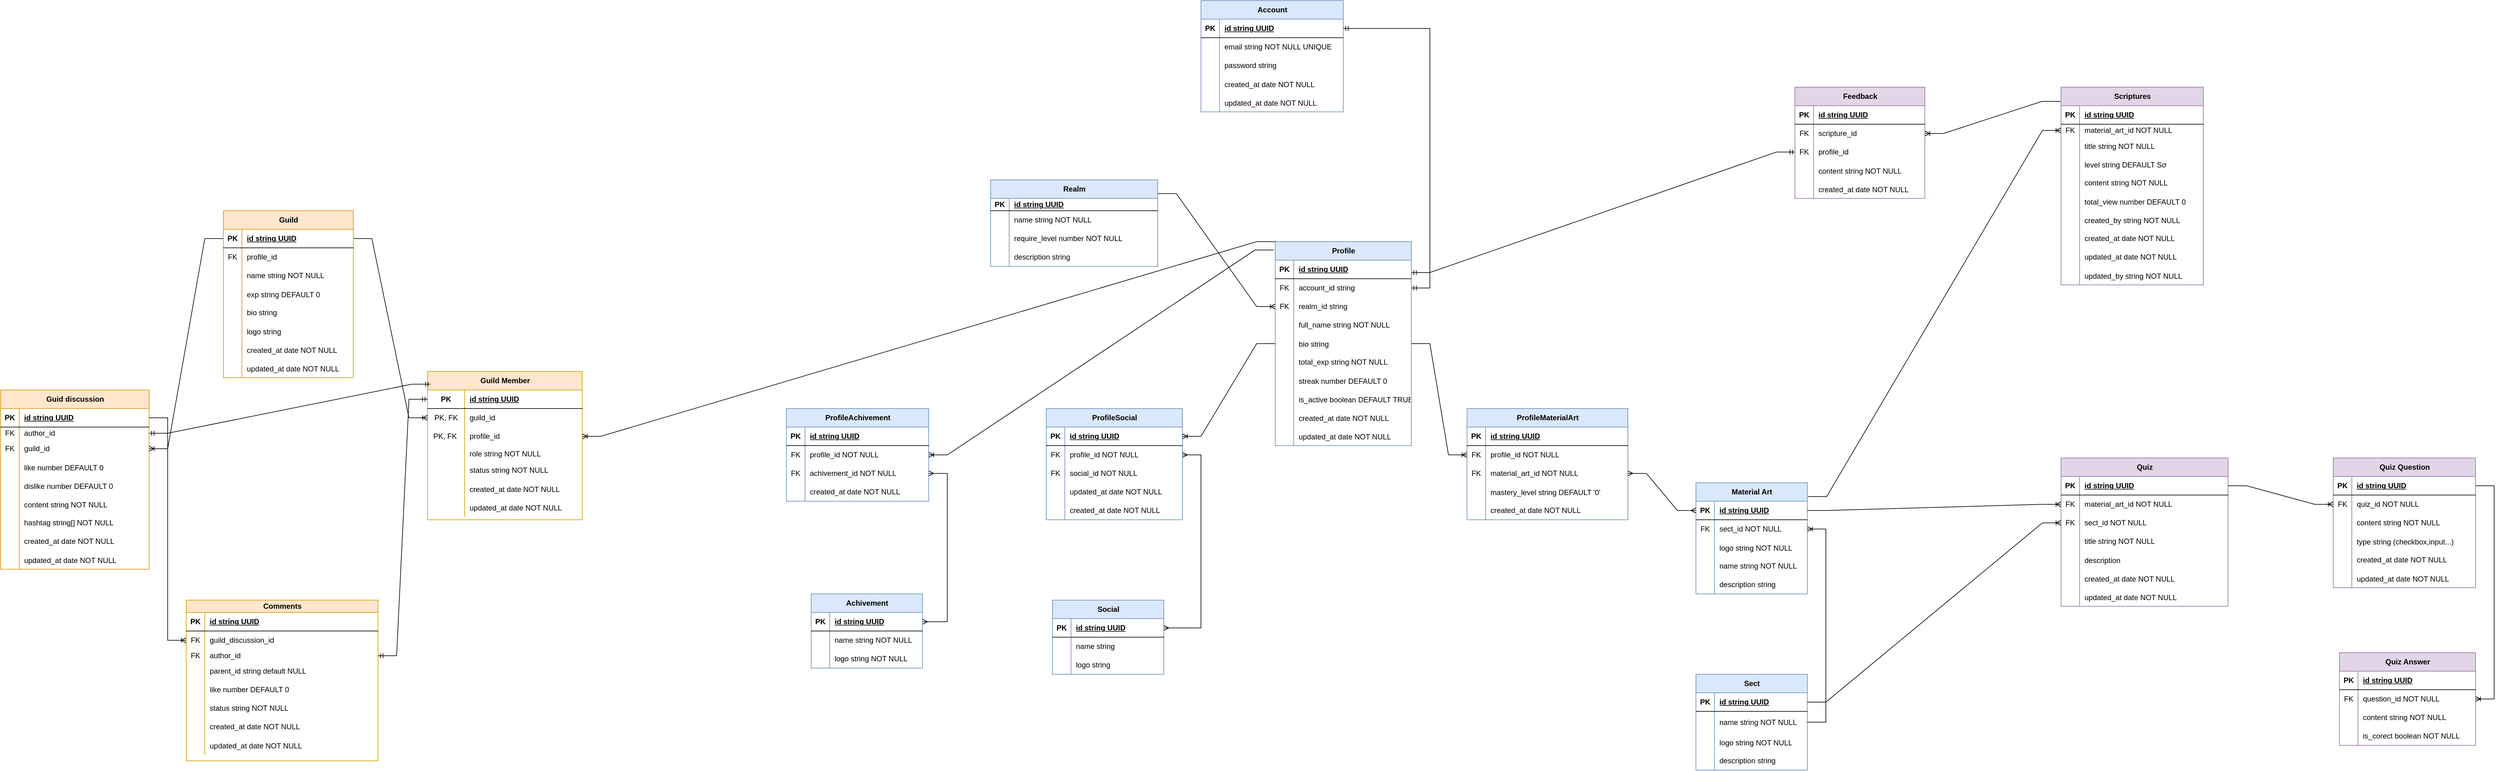 <mxfile version="26.0.4">
  <diagram id="R2lEEEUBdFMjLlhIrx00" name="Page-1">
    <mxGraphModel dx="2829" dy="927" grid="1" gridSize="10" guides="1" tooltips="1" connect="1" arrows="1" fold="1" page="1" pageScale="1" pageWidth="850" pageHeight="1100" math="0" shadow="0" extFonts="Permanent Marker^https://fonts.googleapis.com/css?family=Permanent+Marker">
      <root>
        <mxCell id="0" />
        <mxCell id="1" parent="0" />
        <mxCell id="6QYGL0_NNNAQHmYR4W3L-1" value="Account" style="shape=table;startSize=30;container=1;collapsible=1;childLayout=tableLayout;fixedRows=1;rowLines=0;fontStyle=1;align=center;resizeLast=1;html=1;fillColor=#dae8fc;strokeColor=#6c8ebf;" parent="1" vertex="1">
          <mxGeometry x="260" y="390" width="230" height="180" as="geometry" />
        </mxCell>
        <mxCell id="6QYGL0_NNNAQHmYR4W3L-2" value="" style="shape=tableRow;horizontal=0;startSize=0;swimlaneHead=0;swimlaneBody=0;fillColor=none;collapsible=0;dropTarget=0;points=[[0,0.5],[1,0.5]];portConstraint=eastwest;top=0;left=0;right=0;bottom=1;" parent="6QYGL0_NNNAQHmYR4W3L-1" vertex="1">
          <mxGeometry y="30" width="230" height="30" as="geometry" />
        </mxCell>
        <mxCell id="6QYGL0_NNNAQHmYR4W3L-3" value="PK" style="shape=partialRectangle;connectable=0;fillColor=none;top=0;left=0;bottom=0;right=0;fontStyle=1;overflow=hidden;whiteSpace=wrap;html=1;" parent="6QYGL0_NNNAQHmYR4W3L-2" vertex="1">
          <mxGeometry width="30.0" height="30" as="geometry">
            <mxRectangle width="30.0" height="30" as="alternateBounds" />
          </mxGeometry>
        </mxCell>
        <mxCell id="6QYGL0_NNNAQHmYR4W3L-4" value="id string UUID" style="shape=partialRectangle;connectable=0;fillColor=none;top=0;left=0;bottom=0;right=0;align=left;spacingLeft=6;fontStyle=5;overflow=hidden;whiteSpace=wrap;html=1;" parent="6QYGL0_NNNAQHmYR4W3L-2" vertex="1">
          <mxGeometry x="30.0" width="200.0" height="30" as="geometry">
            <mxRectangle width="200.0" height="30" as="alternateBounds" />
          </mxGeometry>
        </mxCell>
        <mxCell id="6QYGL0_NNNAQHmYR4W3L-5" value="" style="shape=tableRow;horizontal=0;startSize=0;swimlaneHead=0;swimlaneBody=0;fillColor=none;collapsible=0;dropTarget=0;points=[[0,0.5],[1,0.5]];portConstraint=eastwest;top=0;left=0;right=0;bottom=0;" parent="6QYGL0_NNNAQHmYR4W3L-1" vertex="1">
          <mxGeometry y="60" width="230" height="30" as="geometry" />
        </mxCell>
        <mxCell id="6QYGL0_NNNAQHmYR4W3L-6" value="" style="shape=partialRectangle;connectable=0;fillColor=none;top=0;left=0;bottom=0;right=0;editable=1;overflow=hidden;whiteSpace=wrap;html=1;" parent="6QYGL0_NNNAQHmYR4W3L-5" vertex="1">
          <mxGeometry width="30.0" height="30" as="geometry">
            <mxRectangle width="30.0" height="30" as="alternateBounds" />
          </mxGeometry>
        </mxCell>
        <mxCell id="6QYGL0_NNNAQHmYR4W3L-7" value="email string NOT NULL UNIQUE" style="shape=partialRectangle;connectable=0;fillColor=none;top=0;left=0;bottom=0;right=0;align=left;spacingLeft=6;overflow=hidden;whiteSpace=wrap;html=1;" parent="6QYGL0_NNNAQHmYR4W3L-5" vertex="1">
          <mxGeometry x="30.0" width="200.0" height="30" as="geometry">
            <mxRectangle width="200.0" height="30" as="alternateBounds" />
          </mxGeometry>
        </mxCell>
        <mxCell id="6QYGL0_NNNAQHmYR4W3L-8" value="" style="shape=tableRow;horizontal=0;startSize=0;swimlaneHead=0;swimlaneBody=0;fillColor=none;collapsible=0;dropTarget=0;points=[[0,0.5],[1,0.5]];portConstraint=eastwest;top=0;left=0;right=0;bottom=0;" parent="6QYGL0_NNNAQHmYR4W3L-1" vertex="1">
          <mxGeometry y="90" width="230" height="30" as="geometry" />
        </mxCell>
        <mxCell id="6QYGL0_NNNAQHmYR4W3L-9" value="" style="shape=partialRectangle;connectable=0;fillColor=none;top=0;left=0;bottom=0;right=0;editable=1;overflow=hidden;whiteSpace=wrap;html=1;" parent="6QYGL0_NNNAQHmYR4W3L-8" vertex="1">
          <mxGeometry width="30.0" height="30" as="geometry">
            <mxRectangle width="30.0" height="30" as="alternateBounds" />
          </mxGeometry>
        </mxCell>
        <mxCell id="6QYGL0_NNNAQHmYR4W3L-10" value="password string" style="shape=partialRectangle;connectable=0;fillColor=none;top=0;left=0;bottom=0;right=0;align=left;spacingLeft=6;overflow=hidden;whiteSpace=wrap;html=1;" parent="6QYGL0_NNNAQHmYR4W3L-8" vertex="1">
          <mxGeometry x="30.0" width="200.0" height="30" as="geometry">
            <mxRectangle width="200.0" height="30" as="alternateBounds" />
          </mxGeometry>
        </mxCell>
        <mxCell id="6QYGL0_NNNAQHmYR4W3L-28" value="" style="shape=tableRow;horizontal=0;startSize=0;swimlaneHead=0;swimlaneBody=0;fillColor=none;collapsible=0;dropTarget=0;points=[[0,0.5],[1,0.5]];portConstraint=eastwest;top=0;left=0;right=0;bottom=0;" parent="6QYGL0_NNNAQHmYR4W3L-1" vertex="1">
          <mxGeometry y="120" width="230" height="30" as="geometry" />
        </mxCell>
        <mxCell id="6QYGL0_NNNAQHmYR4W3L-29" value="" style="shape=partialRectangle;connectable=0;fillColor=none;top=0;left=0;bottom=0;right=0;editable=1;overflow=hidden;" parent="6QYGL0_NNNAQHmYR4W3L-28" vertex="1">
          <mxGeometry width="30.0" height="30" as="geometry">
            <mxRectangle width="30.0" height="30" as="alternateBounds" />
          </mxGeometry>
        </mxCell>
        <mxCell id="6QYGL0_NNNAQHmYR4W3L-30" value="created_at date NOT NULL" style="shape=partialRectangle;connectable=0;fillColor=none;top=0;left=0;bottom=0;right=0;align=left;spacingLeft=6;overflow=hidden;" parent="6QYGL0_NNNAQHmYR4W3L-28" vertex="1">
          <mxGeometry x="30.0" width="200.0" height="30" as="geometry">
            <mxRectangle width="200.0" height="30" as="alternateBounds" />
          </mxGeometry>
        </mxCell>
        <mxCell id="6QYGL0_NNNAQHmYR4W3L-25" value="" style="shape=tableRow;horizontal=0;startSize=0;swimlaneHead=0;swimlaneBody=0;fillColor=none;collapsible=0;dropTarget=0;points=[[0,0.5],[1,0.5]];portConstraint=eastwest;top=0;left=0;right=0;bottom=0;" parent="6QYGL0_NNNAQHmYR4W3L-1" vertex="1">
          <mxGeometry y="150" width="230" height="30" as="geometry" />
        </mxCell>
        <mxCell id="6QYGL0_NNNAQHmYR4W3L-26" value="" style="shape=partialRectangle;connectable=0;fillColor=none;top=0;left=0;bottom=0;right=0;editable=1;overflow=hidden;" parent="6QYGL0_NNNAQHmYR4W3L-25" vertex="1">
          <mxGeometry width="30.0" height="30" as="geometry">
            <mxRectangle width="30.0" height="30" as="alternateBounds" />
          </mxGeometry>
        </mxCell>
        <mxCell id="6QYGL0_NNNAQHmYR4W3L-27" value="updated_at date NOT NULL" style="shape=partialRectangle;connectable=0;fillColor=none;top=0;left=0;bottom=0;right=0;align=left;spacingLeft=6;overflow=hidden;" parent="6QYGL0_NNNAQHmYR4W3L-25" vertex="1">
          <mxGeometry x="30.0" width="200.0" height="30" as="geometry">
            <mxRectangle width="200.0" height="30" as="alternateBounds" />
          </mxGeometry>
        </mxCell>
        <mxCell id="6QYGL0_NNNAQHmYR4W3L-34" value="Profile" style="shape=table;startSize=30;container=1;collapsible=1;childLayout=tableLayout;fixedRows=1;rowLines=0;fontStyle=1;align=center;resizeLast=1;html=1;fillColor=#dae8fc;strokeColor=#6c8ebf;" parent="1" vertex="1">
          <mxGeometry x="380" y="780" width="220" height="330" as="geometry" />
        </mxCell>
        <mxCell id="6QYGL0_NNNAQHmYR4W3L-35" value="" style="shape=tableRow;horizontal=0;startSize=0;swimlaneHead=0;swimlaneBody=0;fillColor=none;collapsible=0;dropTarget=0;points=[[0,0.5],[1,0.5]];portConstraint=eastwest;top=0;left=0;right=0;bottom=1;" parent="6QYGL0_NNNAQHmYR4W3L-34" vertex="1">
          <mxGeometry y="30" width="220" height="30" as="geometry" />
        </mxCell>
        <mxCell id="6QYGL0_NNNAQHmYR4W3L-36" value="PK" style="shape=partialRectangle;connectable=0;fillColor=none;top=0;left=0;bottom=0;right=0;fontStyle=1;overflow=hidden;whiteSpace=wrap;html=1;" parent="6QYGL0_NNNAQHmYR4W3L-35" vertex="1">
          <mxGeometry width="30" height="30" as="geometry">
            <mxRectangle width="30" height="30" as="alternateBounds" />
          </mxGeometry>
        </mxCell>
        <mxCell id="6QYGL0_NNNAQHmYR4W3L-37" value="id string UUID" style="shape=partialRectangle;connectable=0;fillColor=none;top=0;left=0;bottom=0;right=0;align=left;spacingLeft=6;fontStyle=5;overflow=hidden;whiteSpace=wrap;html=1;" parent="6QYGL0_NNNAQHmYR4W3L-35" vertex="1">
          <mxGeometry x="30" width="190" height="30" as="geometry">
            <mxRectangle width="190" height="30" as="alternateBounds" />
          </mxGeometry>
        </mxCell>
        <mxCell id="6QYGL0_NNNAQHmYR4W3L-38" value="" style="shape=tableRow;horizontal=0;startSize=0;swimlaneHead=0;swimlaneBody=0;fillColor=none;collapsible=0;dropTarget=0;points=[[0,0.5],[1,0.5]];portConstraint=eastwest;top=0;left=0;right=0;bottom=0;" parent="6QYGL0_NNNAQHmYR4W3L-34" vertex="1">
          <mxGeometry y="60" width="220" height="30" as="geometry" />
        </mxCell>
        <mxCell id="6QYGL0_NNNAQHmYR4W3L-39" value="FK" style="shape=partialRectangle;connectable=0;fillColor=none;top=0;left=0;bottom=0;right=0;editable=1;overflow=hidden;whiteSpace=wrap;html=1;" parent="6QYGL0_NNNAQHmYR4W3L-38" vertex="1">
          <mxGeometry width="30" height="30" as="geometry">
            <mxRectangle width="30" height="30" as="alternateBounds" />
          </mxGeometry>
        </mxCell>
        <mxCell id="6QYGL0_NNNAQHmYR4W3L-40" value="account_id string" style="shape=partialRectangle;connectable=0;fillColor=none;top=0;left=0;bottom=0;right=0;align=left;spacingLeft=6;overflow=hidden;whiteSpace=wrap;html=1;" parent="6QYGL0_NNNAQHmYR4W3L-38" vertex="1">
          <mxGeometry x="30" width="190" height="30" as="geometry">
            <mxRectangle width="190" height="30" as="alternateBounds" />
          </mxGeometry>
        </mxCell>
        <mxCell id="6QYGL0_NNNAQHmYR4W3L-47" value="" style="shape=tableRow;horizontal=0;startSize=0;swimlaneHead=0;swimlaneBody=0;fillColor=none;collapsible=0;dropTarget=0;points=[[0,0.5],[1,0.5]];portConstraint=eastwest;top=0;left=0;right=0;bottom=0;" parent="6QYGL0_NNNAQHmYR4W3L-34" vertex="1">
          <mxGeometry y="90" width="220" height="30" as="geometry" />
        </mxCell>
        <mxCell id="6QYGL0_NNNAQHmYR4W3L-48" value="FK" style="shape=partialRectangle;connectable=0;fillColor=none;top=0;left=0;bottom=0;right=0;fontStyle=0;overflow=hidden;whiteSpace=wrap;html=1;" parent="6QYGL0_NNNAQHmYR4W3L-47" vertex="1">
          <mxGeometry width="30" height="30" as="geometry">
            <mxRectangle width="30" height="30" as="alternateBounds" />
          </mxGeometry>
        </mxCell>
        <mxCell id="6QYGL0_NNNAQHmYR4W3L-49" value="realm_id string" style="shape=partialRectangle;connectable=0;fillColor=none;top=0;left=0;bottom=0;right=0;align=left;spacingLeft=6;fontStyle=0;overflow=hidden;whiteSpace=wrap;html=1;" parent="6QYGL0_NNNAQHmYR4W3L-47" vertex="1">
          <mxGeometry x="30" width="190" height="30" as="geometry">
            <mxRectangle width="190" height="30" as="alternateBounds" />
          </mxGeometry>
        </mxCell>
        <mxCell id="6QYGL0_NNNAQHmYR4W3L-41" value="" style="shape=tableRow;horizontal=0;startSize=0;swimlaneHead=0;swimlaneBody=0;fillColor=none;collapsible=0;dropTarget=0;points=[[0,0.5],[1,0.5]];portConstraint=eastwest;top=0;left=0;right=0;bottom=0;" parent="6QYGL0_NNNAQHmYR4W3L-34" vertex="1">
          <mxGeometry y="120" width="220" height="30" as="geometry" />
        </mxCell>
        <mxCell id="6QYGL0_NNNAQHmYR4W3L-42" value="" style="shape=partialRectangle;connectable=0;fillColor=none;top=0;left=0;bottom=0;right=0;editable=1;overflow=hidden;whiteSpace=wrap;html=1;" parent="6QYGL0_NNNAQHmYR4W3L-41" vertex="1">
          <mxGeometry width="30" height="30" as="geometry">
            <mxRectangle width="30" height="30" as="alternateBounds" />
          </mxGeometry>
        </mxCell>
        <mxCell id="6QYGL0_NNNAQHmYR4W3L-43" value="full_name string NOT NULL" style="shape=partialRectangle;connectable=0;fillColor=none;top=0;left=0;bottom=0;right=0;align=left;spacingLeft=6;overflow=hidden;whiteSpace=wrap;html=1;" parent="6QYGL0_NNNAQHmYR4W3L-41" vertex="1">
          <mxGeometry x="30" width="190" height="30" as="geometry">
            <mxRectangle width="190" height="30" as="alternateBounds" />
          </mxGeometry>
        </mxCell>
        <mxCell id="6QYGL0_NNNAQHmYR4W3L-268" value="" style="shape=tableRow;horizontal=0;startSize=0;swimlaneHead=0;swimlaneBody=0;fillColor=none;collapsible=0;dropTarget=0;points=[[0,0.5],[1,0.5]];portConstraint=eastwest;top=0;left=0;right=0;bottom=0;" parent="6QYGL0_NNNAQHmYR4W3L-34" vertex="1">
          <mxGeometry y="150" width="220" height="30" as="geometry" />
        </mxCell>
        <mxCell id="6QYGL0_NNNAQHmYR4W3L-269" value="" style="shape=partialRectangle;connectable=0;fillColor=none;top=0;left=0;bottom=0;right=0;editable=1;overflow=hidden;" parent="6QYGL0_NNNAQHmYR4W3L-268" vertex="1">
          <mxGeometry width="30" height="30" as="geometry">
            <mxRectangle width="30" height="30" as="alternateBounds" />
          </mxGeometry>
        </mxCell>
        <mxCell id="6QYGL0_NNNAQHmYR4W3L-270" value="bio string " style="shape=partialRectangle;connectable=0;fillColor=none;top=0;left=0;bottom=0;right=0;align=left;spacingLeft=6;overflow=hidden;" parent="6QYGL0_NNNAQHmYR4W3L-268" vertex="1">
          <mxGeometry x="30" width="190" height="30" as="geometry">
            <mxRectangle width="190" height="30" as="alternateBounds" />
          </mxGeometry>
        </mxCell>
        <mxCell id="6QYGL0_NNNAQHmYR4W3L-44" value="" style="shape=tableRow;horizontal=0;startSize=0;swimlaneHead=0;swimlaneBody=0;fillColor=none;collapsible=0;dropTarget=0;points=[[0,0.5],[1,0.5]];portConstraint=eastwest;top=0;left=0;right=0;bottom=0;" parent="6QYGL0_NNNAQHmYR4W3L-34" vertex="1">
          <mxGeometry y="180" width="220" height="30" as="geometry" />
        </mxCell>
        <mxCell id="6QYGL0_NNNAQHmYR4W3L-45" value="" style="shape=partialRectangle;connectable=0;fillColor=none;top=0;left=0;bottom=0;right=0;editable=1;overflow=hidden;whiteSpace=wrap;html=1;" parent="6QYGL0_NNNAQHmYR4W3L-44" vertex="1">
          <mxGeometry width="30" height="30" as="geometry">
            <mxRectangle width="30" height="30" as="alternateBounds" />
          </mxGeometry>
        </mxCell>
        <mxCell id="6QYGL0_NNNAQHmYR4W3L-46" value="total_exp string NOT NULL" style="shape=partialRectangle;connectable=0;fillColor=none;top=0;left=0;bottom=0;right=0;align=left;spacingLeft=6;overflow=hidden;whiteSpace=wrap;html=1;" parent="6QYGL0_NNNAQHmYR4W3L-44" vertex="1">
          <mxGeometry x="30" width="190" height="30" as="geometry">
            <mxRectangle width="190" height="30" as="alternateBounds" />
          </mxGeometry>
        </mxCell>
        <mxCell id="6QYGL0_NNNAQHmYR4W3L-147" value="" style="shape=tableRow;horizontal=0;startSize=0;swimlaneHead=0;swimlaneBody=0;fillColor=none;collapsible=0;dropTarget=0;points=[[0,0.5],[1,0.5]];portConstraint=eastwest;top=0;left=0;right=0;bottom=0;" parent="6QYGL0_NNNAQHmYR4W3L-34" vertex="1">
          <mxGeometry y="210" width="220" height="30" as="geometry" />
        </mxCell>
        <mxCell id="6QYGL0_NNNAQHmYR4W3L-148" value="" style="shape=partialRectangle;connectable=0;fillColor=none;top=0;left=0;bottom=0;right=0;editable=1;overflow=hidden;" parent="6QYGL0_NNNAQHmYR4W3L-147" vertex="1">
          <mxGeometry width="30" height="30" as="geometry">
            <mxRectangle width="30" height="30" as="alternateBounds" />
          </mxGeometry>
        </mxCell>
        <mxCell id="6QYGL0_NNNAQHmYR4W3L-149" value="streak number DEFAULT 0" style="shape=partialRectangle;connectable=0;fillColor=none;top=0;left=0;bottom=0;right=0;align=left;spacingLeft=6;overflow=hidden;" parent="6QYGL0_NNNAQHmYR4W3L-147" vertex="1">
          <mxGeometry x="30" width="190" height="30" as="geometry">
            <mxRectangle width="190" height="30" as="alternateBounds" />
          </mxGeometry>
        </mxCell>
        <mxCell id="MJOVkOckCOqnJapf4xjC-58" value="" style="shape=tableRow;horizontal=0;startSize=0;swimlaneHead=0;swimlaneBody=0;fillColor=none;collapsible=0;dropTarget=0;points=[[0,0.5],[1,0.5]];portConstraint=eastwest;top=0;left=0;right=0;bottom=0;" parent="6QYGL0_NNNAQHmYR4W3L-34" vertex="1">
          <mxGeometry y="240" width="220" height="30" as="geometry" />
        </mxCell>
        <mxCell id="MJOVkOckCOqnJapf4xjC-59" value="" style="shape=partialRectangle;connectable=0;fillColor=none;top=0;left=0;bottom=0;right=0;editable=1;overflow=hidden;" parent="MJOVkOckCOqnJapf4xjC-58" vertex="1">
          <mxGeometry width="30" height="30" as="geometry">
            <mxRectangle width="30" height="30" as="alternateBounds" />
          </mxGeometry>
        </mxCell>
        <mxCell id="MJOVkOckCOqnJapf4xjC-60" value="is_active boolean DEFAULT TRUE" style="shape=partialRectangle;connectable=0;fillColor=none;top=0;left=0;bottom=0;right=0;align=left;spacingLeft=6;overflow=hidden;" parent="MJOVkOckCOqnJapf4xjC-58" vertex="1">
          <mxGeometry x="30" width="190" height="30" as="geometry">
            <mxRectangle width="190" height="30" as="alternateBounds" />
          </mxGeometry>
        </mxCell>
        <mxCell id="6QYGL0_NNNAQHmYR4W3L-109" value="" style="shape=tableRow;horizontal=0;startSize=0;swimlaneHead=0;swimlaneBody=0;fillColor=none;collapsible=0;dropTarget=0;points=[[0,0.5],[1,0.5]];portConstraint=eastwest;top=0;left=0;right=0;bottom=0;" parent="6QYGL0_NNNAQHmYR4W3L-34" vertex="1">
          <mxGeometry y="270" width="220" height="30" as="geometry" />
        </mxCell>
        <mxCell id="6QYGL0_NNNAQHmYR4W3L-110" value="" style="shape=partialRectangle;connectable=0;fillColor=none;top=0;left=0;bottom=0;right=0;editable=1;overflow=hidden;" parent="6QYGL0_NNNAQHmYR4W3L-109" vertex="1">
          <mxGeometry width="30" height="30" as="geometry">
            <mxRectangle width="30" height="30" as="alternateBounds" />
          </mxGeometry>
        </mxCell>
        <mxCell id="6QYGL0_NNNAQHmYR4W3L-111" value="created_at date NOT NULL" style="shape=partialRectangle;connectable=0;fillColor=none;top=0;left=0;bottom=0;right=0;align=left;spacingLeft=6;overflow=hidden;" parent="6QYGL0_NNNAQHmYR4W3L-109" vertex="1">
          <mxGeometry x="30" width="190" height="30" as="geometry">
            <mxRectangle width="190" height="30" as="alternateBounds" />
          </mxGeometry>
        </mxCell>
        <mxCell id="6QYGL0_NNNAQHmYR4W3L-112" value="" style="shape=tableRow;horizontal=0;startSize=0;swimlaneHead=0;swimlaneBody=0;fillColor=none;collapsible=0;dropTarget=0;points=[[0,0.5],[1,0.5]];portConstraint=eastwest;top=0;left=0;right=0;bottom=0;" parent="6QYGL0_NNNAQHmYR4W3L-34" vertex="1">
          <mxGeometry y="300" width="220" height="30" as="geometry" />
        </mxCell>
        <mxCell id="6QYGL0_NNNAQHmYR4W3L-113" value="" style="shape=partialRectangle;connectable=0;fillColor=none;top=0;left=0;bottom=0;right=0;editable=1;overflow=hidden;" parent="6QYGL0_NNNAQHmYR4W3L-112" vertex="1">
          <mxGeometry width="30" height="30" as="geometry">
            <mxRectangle width="30" height="30" as="alternateBounds" />
          </mxGeometry>
        </mxCell>
        <mxCell id="6QYGL0_NNNAQHmYR4W3L-114" value="updated_at date NOT NULL" style="shape=partialRectangle;connectable=0;fillColor=none;top=0;left=0;bottom=0;right=0;align=left;spacingLeft=6;overflow=hidden;" parent="6QYGL0_NNNAQHmYR4W3L-112" vertex="1">
          <mxGeometry x="30" width="190" height="30" as="geometry">
            <mxRectangle width="190" height="30" as="alternateBounds" />
          </mxGeometry>
        </mxCell>
        <mxCell id="6QYGL0_NNNAQHmYR4W3L-79" value="" style="edgeStyle=entityRelationEdgeStyle;fontSize=12;html=1;endArrow=ERmandOne;startArrow=ERmandOne;rounded=0;entryX=1;entryY=0.5;entryDx=0;entryDy=0;" parent="1" source="6QYGL0_NNNAQHmYR4W3L-38" target="6QYGL0_NNNAQHmYR4W3L-2" edge="1">
          <mxGeometry width="100" height="100" relative="1" as="geometry">
            <mxPoint x="500" y="790" as="sourcePoint" />
            <mxPoint x="480.0" y="440" as="targetPoint" />
            <Array as="points">
              <mxPoint x="560" y="715" />
            </Array>
          </mxGeometry>
        </mxCell>
        <mxCell id="6QYGL0_NNNAQHmYR4W3L-80" value="Realm" style="shape=table;startSize=30;container=1;collapsible=1;childLayout=tableLayout;fixedRows=1;rowLines=0;fontStyle=1;align=center;resizeLast=1;html=1;fillColor=#dae8fc;strokeColor=#6c8ebf;" parent="1" vertex="1">
          <mxGeometry x="-80" y="680" width="270" height="140" as="geometry" />
        </mxCell>
        <mxCell id="6QYGL0_NNNAQHmYR4W3L-81" value="" style="shape=tableRow;horizontal=0;startSize=0;swimlaneHead=0;swimlaneBody=0;fillColor=none;collapsible=0;dropTarget=0;points=[[0,0.5],[1,0.5]];portConstraint=eastwest;top=0;left=0;right=0;bottom=1;" parent="6QYGL0_NNNAQHmYR4W3L-80" vertex="1">
          <mxGeometry y="30" width="270" height="20" as="geometry" />
        </mxCell>
        <mxCell id="6QYGL0_NNNAQHmYR4W3L-82" value="PK" style="shape=partialRectangle;connectable=0;fillColor=none;top=0;left=0;bottom=0;right=0;fontStyle=1;overflow=hidden;whiteSpace=wrap;html=1;" parent="6QYGL0_NNNAQHmYR4W3L-81" vertex="1">
          <mxGeometry width="30" height="20" as="geometry">
            <mxRectangle width="30" height="20" as="alternateBounds" />
          </mxGeometry>
        </mxCell>
        <mxCell id="6QYGL0_NNNAQHmYR4W3L-83" value="id string UUID" style="shape=partialRectangle;connectable=0;fillColor=none;top=0;left=0;bottom=0;right=0;align=left;spacingLeft=6;fontStyle=5;overflow=hidden;whiteSpace=wrap;html=1;" parent="6QYGL0_NNNAQHmYR4W3L-81" vertex="1">
          <mxGeometry x="30" width="240" height="20" as="geometry">
            <mxRectangle width="240" height="20" as="alternateBounds" />
          </mxGeometry>
        </mxCell>
        <mxCell id="6QYGL0_NNNAQHmYR4W3L-84" value="" style="shape=tableRow;horizontal=0;startSize=0;swimlaneHead=0;swimlaneBody=0;fillColor=none;collapsible=0;dropTarget=0;points=[[0,0.5],[1,0.5]];portConstraint=eastwest;top=0;left=0;right=0;bottom=0;" parent="6QYGL0_NNNAQHmYR4W3L-80" vertex="1">
          <mxGeometry y="50" width="270" height="30" as="geometry" />
        </mxCell>
        <mxCell id="6QYGL0_NNNAQHmYR4W3L-85" value="" style="shape=partialRectangle;connectable=0;fillColor=none;top=0;left=0;bottom=0;right=0;editable=1;overflow=hidden;whiteSpace=wrap;html=1;" parent="6QYGL0_NNNAQHmYR4W3L-84" vertex="1">
          <mxGeometry width="30" height="30" as="geometry">
            <mxRectangle width="30" height="30" as="alternateBounds" />
          </mxGeometry>
        </mxCell>
        <mxCell id="6QYGL0_NNNAQHmYR4W3L-86" value="name string NOT NULL" style="shape=partialRectangle;connectable=0;fillColor=none;top=0;left=0;bottom=0;right=0;align=left;spacingLeft=6;overflow=hidden;whiteSpace=wrap;html=1;" parent="6QYGL0_NNNAQHmYR4W3L-84" vertex="1">
          <mxGeometry x="30" width="240" height="30" as="geometry">
            <mxRectangle width="240" height="30" as="alternateBounds" />
          </mxGeometry>
        </mxCell>
        <mxCell id="6QYGL0_NNNAQHmYR4W3L-87" value="" style="shape=tableRow;horizontal=0;startSize=0;swimlaneHead=0;swimlaneBody=0;fillColor=none;collapsible=0;dropTarget=0;points=[[0,0.5],[1,0.5]];portConstraint=eastwest;top=0;left=0;right=0;bottom=0;" parent="6QYGL0_NNNAQHmYR4W3L-80" vertex="1">
          <mxGeometry y="80" width="270" height="30" as="geometry" />
        </mxCell>
        <mxCell id="6QYGL0_NNNAQHmYR4W3L-88" value="" style="shape=partialRectangle;connectable=0;fillColor=none;top=0;left=0;bottom=0;right=0;editable=1;overflow=hidden;whiteSpace=wrap;html=1;" parent="6QYGL0_NNNAQHmYR4W3L-87" vertex="1">
          <mxGeometry width="30" height="30" as="geometry">
            <mxRectangle width="30" height="30" as="alternateBounds" />
          </mxGeometry>
        </mxCell>
        <mxCell id="6QYGL0_NNNAQHmYR4W3L-89" value="require_level number NOT NULL" style="shape=partialRectangle;connectable=0;fillColor=none;top=0;left=0;bottom=0;right=0;align=left;spacingLeft=6;overflow=hidden;whiteSpace=wrap;html=1;" parent="6QYGL0_NNNAQHmYR4W3L-87" vertex="1">
          <mxGeometry x="30" width="240" height="30" as="geometry">
            <mxRectangle width="240" height="30" as="alternateBounds" />
          </mxGeometry>
        </mxCell>
        <mxCell id="6QYGL0_NNNAQHmYR4W3L-90" value="" style="shape=tableRow;horizontal=0;startSize=0;swimlaneHead=0;swimlaneBody=0;fillColor=none;collapsible=0;dropTarget=0;points=[[0,0.5],[1,0.5]];portConstraint=eastwest;top=0;left=0;right=0;bottom=0;" parent="6QYGL0_NNNAQHmYR4W3L-80" vertex="1">
          <mxGeometry y="110" width="270" height="30" as="geometry" />
        </mxCell>
        <mxCell id="6QYGL0_NNNAQHmYR4W3L-91" value="" style="shape=partialRectangle;connectable=0;fillColor=none;top=0;left=0;bottom=0;right=0;editable=1;overflow=hidden;whiteSpace=wrap;html=1;" parent="6QYGL0_NNNAQHmYR4W3L-90" vertex="1">
          <mxGeometry width="30" height="30" as="geometry">
            <mxRectangle width="30" height="30" as="alternateBounds" />
          </mxGeometry>
        </mxCell>
        <mxCell id="6QYGL0_NNNAQHmYR4W3L-92" value="description string" style="shape=partialRectangle;connectable=0;fillColor=none;top=0;left=0;bottom=0;right=0;align=left;spacingLeft=6;overflow=hidden;whiteSpace=wrap;html=1;" parent="6QYGL0_NNNAQHmYR4W3L-90" vertex="1">
          <mxGeometry x="30" width="240" height="30" as="geometry">
            <mxRectangle width="240" height="30" as="alternateBounds" />
          </mxGeometry>
        </mxCell>
        <mxCell id="6QYGL0_NNNAQHmYR4W3L-130" value="Achivement" style="shape=table;startSize=30;container=1;collapsible=1;childLayout=tableLayout;fixedRows=1;rowLines=0;fontStyle=1;align=center;resizeLast=1;html=1;fillColor=#dae8fc;strokeColor=#6c8ebf;" parent="1" vertex="1">
          <mxGeometry x="-370" y="1350" width="180" height="120" as="geometry" />
        </mxCell>
        <mxCell id="6QYGL0_NNNAQHmYR4W3L-131" value="" style="shape=tableRow;horizontal=0;startSize=0;swimlaneHead=0;swimlaneBody=0;fillColor=none;collapsible=0;dropTarget=0;points=[[0,0.5],[1,0.5]];portConstraint=eastwest;top=0;left=0;right=0;bottom=1;" parent="6QYGL0_NNNAQHmYR4W3L-130" vertex="1">
          <mxGeometry y="30" width="180" height="30" as="geometry" />
        </mxCell>
        <mxCell id="6QYGL0_NNNAQHmYR4W3L-132" value="PK" style="shape=partialRectangle;connectable=0;fillColor=none;top=0;left=0;bottom=0;right=0;fontStyle=1;overflow=hidden;whiteSpace=wrap;html=1;" parent="6QYGL0_NNNAQHmYR4W3L-131" vertex="1">
          <mxGeometry width="30" height="30" as="geometry">
            <mxRectangle width="30" height="30" as="alternateBounds" />
          </mxGeometry>
        </mxCell>
        <mxCell id="6QYGL0_NNNAQHmYR4W3L-133" value="id string UUID" style="shape=partialRectangle;connectable=0;fillColor=none;top=0;left=0;bottom=0;right=0;align=left;spacingLeft=6;fontStyle=5;overflow=hidden;whiteSpace=wrap;html=1;" parent="6QYGL0_NNNAQHmYR4W3L-131" vertex="1">
          <mxGeometry x="30" width="150" height="30" as="geometry">
            <mxRectangle width="150" height="30" as="alternateBounds" />
          </mxGeometry>
        </mxCell>
        <mxCell id="6QYGL0_NNNAQHmYR4W3L-134" value="" style="shape=tableRow;horizontal=0;startSize=0;swimlaneHead=0;swimlaneBody=0;fillColor=none;collapsible=0;dropTarget=0;points=[[0,0.5],[1,0.5]];portConstraint=eastwest;top=0;left=0;right=0;bottom=0;" parent="6QYGL0_NNNAQHmYR4W3L-130" vertex="1">
          <mxGeometry y="60" width="180" height="30" as="geometry" />
        </mxCell>
        <mxCell id="6QYGL0_NNNAQHmYR4W3L-135" value="" style="shape=partialRectangle;connectable=0;fillColor=none;top=0;left=0;bottom=0;right=0;editable=1;overflow=hidden;whiteSpace=wrap;html=1;" parent="6QYGL0_NNNAQHmYR4W3L-134" vertex="1">
          <mxGeometry width="30" height="30" as="geometry">
            <mxRectangle width="30" height="30" as="alternateBounds" />
          </mxGeometry>
        </mxCell>
        <mxCell id="6QYGL0_NNNAQHmYR4W3L-136" value="name string NOT NULL" style="shape=partialRectangle;connectable=0;fillColor=none;top=0;left=0;bottom=0;right=0;align=left;spacingLeft=6;overflow=hidden;whiteSpace=wrap;html=1;" parent="6QYGL0_NNNAQHmYR4W3L-134" vertex="1">
          <mxGeometry x="30" width="150" height="30" as="geometry">
            <mxRectangle width="150" height="30" as="alternateBounds" />
          </mxGeometry>
        </mxCell>
        <mxCell id="6QYGL0_NNNAQHmYR4W3L-137" value="" style="shape=tableRow;horizontal=0;startSize=0;swimlaneHead=0;swimlaneBody=0;fillColor=none;collapsible=0;dropTarget=0;points=[[0,0.5],[1,0.5]];portConstraint=eastwest;top=0;left=0;right=0;bottom=0;" parent="6QYGL0_NNNAQHmYR4W3L-130" vertex="1">
          <mxGeometry y="90" width="180" height="30" as="geometry" />
        </mxCell>
        <mxCell id="6QYGL0_NNNAQHmYR4W3L-138" value="" style="shape=partialRectangle;connectable=0;fillColor=none;top=0;left=0;bottom=0;right=0;editable=1;overflow=hidden;whiteSpace=wrap;html=1;" parent="6QYGL0_NNNAQHmYR4W3L-137" vertex="1">
          <mxGeometry width="30" height="30" as="geometry">
            <mxRectangle width="30" height="30" as="alternateBounds" />
          </mxGeometry>
        </mxCell>
        <mxCell id="6QYGL0_NNNAQHmYR4W3L-139" value="logo string NOT NULL" style="shape=partialRectangle;connectable=0;fillColor=none;top=0;left=0;bottom=0;right=0;align=left;spacingLeft=6;overflow=hidden;whiteSpace=wrap;html=1;" parent="6QYGL0_NNNAQHmYR4W3L-137" vertex="1">
          <mxGeometry x="30" width="150" height="30" as="geometry">
            <mxRectangle width="150" height="30" as="alternateBounds" />
          </mxGeometry>
        </mxCell>
        <mxCell id="6QYGL0_NNNAQHmYR4W3L-153" value="Material Art" style="shape=table;startSize=30;container=1;collapsible=1;childLayout=tableLayout;fixedRows=1;rowLines=0;fontStyle=1;align=center;resizeLast=1;html=1;fillColor=#dae8fc;strokeColor=#6c8ebf;" parent="1" vertex="1">
          <mxGeometry x="1060" y="1170" width="180" height="180" as="geometry" />
        </mxCell>
        <mxCell id="6QYGL0_NNNAQHmYR4W3L-154" value="" style="shape=tableRow;horizontal=0;startSize=0;swimlaneHead=0;swimlaneBody=0;fillColor=none;collapsible=0;dropTarget=0;points=[[0,0.5],[1,0.5]];portConstraint=eastwest;top=0;left=0;right=0;bottom=1;" parent="6QYGL0_NNNAQHmYR4W3L-153" vertex="1">
          <mxGeometry y="30" width="180" height="30" as="geometry" />
        </mxCell>
        <mxCell id="6QYGL0_NNNAQHmYR4W3L-155" value="PK" style="shape=partialRectangle;connectable=0;fillColor=none;top=0;left=0;bottom=0;right=0;fontStyle=1;overflow=hidden;whiteSpace=wrap;html=1;" parent="6QYGL0_NNNAQHmYR4W3L-154" vertex="1">
          <mxGeometry width="30" height="30" as="geometry">
            <mxRectangle width="30" height="30" as="alternateBounds" />
          </mxGeometry>
        </mxCell>
        <mxCell id="6QYGL0_NNNAQHmYR4W3L-156" value="id string UUID" style="shape=partialRectangle;connectable=0;fillColor=none;top=0;left=0;bottom=0;right=0;align=left;spacingLeft=6;fontStyle=5;overflow=hidden;whiteSpace=wrap;html=1;" parent="6QYGL0_NNNAQHmYR4W3L-154" vertex="1">
          <mxGeometry x="30" width="150" height="30" as="geometry">
            <mxRectangle width="150" height="30" as="alternateBounds" />
          </mxGeometry>
        </mxCell>
        <mxCell id="6QYGL0_NNNAQHmYR4W3L-179" value="" style="shape=tableRow;horizontal=0;startSize=0;swimlaneHead=0;swimlaneBody=0;fillColor=none;collapsible=0;dropTarget=0;points=[[0,0.5],[1,0.5]];portConstraint=eastwest;top=0;left=0;right=0;bottom=0;" parent="6QYGL0_NNNAQHmYR4W3L-153" vertex="1">
          <mxGeometry y="60" width="180" height="30" as="geometry" />
        </mxCell>
        <mxCell id="6QYGL0_NNNAQHmYR4W3L-180" value="FK" style="shape=partialRectangle;connectable=0;fillColor=none;top=0;left=0;bottom=0;right=0;fontStyle=0;overflow=hidden;whiteSpace=wrap;html=1;" parent="6QYGL0_NNNAQHmYR4W3L-179" vertex="1">
          <mxGeometry width="30" height="30" as="geometry">
            <mxRectangle width="30" height="30" as="alternateBounds" />
          </mxGeometry>
        </mxCell>
        <mxCell id="6QYGL0_NNNAQHmYR4W3L-181" value="sect_id NOT NULL" style="shape=partialRectangle;connectable=0;fillColor=none;top=0;left=0;bottom=0;right=0;align=left;spacingLeft=6;fontStyle=0;overflow=hidden;whiteSpace=wrap;html=1;" parent="6QYGL0_NNNAQHmYR4W3L-179" vertex="1">
          <mxGeometry x="30" width="150" height="30" as="geometry">
            <mxRectangle width="150" height="30" as="alternateBounds" />
          </mxGeometry>
        </mxCell>
        <mxCell id="IV_3qSu_LCAIn8MsN50t-8" value="" style="shape=tableRow;horizontal=0;startSize=0;swimlaneHead=0;swimlaneBody=0;fillColor=none;collapsible=0;dropTarget=0;points=[[0,0.5],[1,0.5]];portConstraint=eastwest;top=0;left=0;right=0;bottom=0;" parent="6QYGL0_NNNAQHmYR4W3L-153" vertex="1">
          <mxGeometry y="90" width="180" height="30" as="geometry" />
        </mxCell>
        <mxCell id="IV_3qSu_LCAIn8MsN50t-9" value="" style="shape=partialRectangle;connectable=0;fillColor=none;top=0;left=0;bottom=0;right=0;editable=1;overflow=hidden;" parent="IV_3qSu_LCAIn8MsN50t-8" vertex="1">
          <mxGeometry width="30" height="30" as="geometry">
            <mxRectangle width="30" height="30" as="alternateBounds" />
          </mxGeometry>
        </mxCell>
        <mxCell id="IV_3qSu_LCAIn8MsN50t-10" value="logo string NOT NULL" style="shape=partialRectangle;connectable=0;fillColor=none;top=0;left=0;bottom=0;right=0;align=left;spacingLeft=6;overflow=hidden;" parent="IV_3qSu_LCAIn8MsN50t-8" vertex="1">
          <mxGeometry x="30" width="150" height="30" as="geometry">
            <mxRectangle width="150" height="30" as="alternateBounds" />
          </mxGeometry>
        </mxCell>
        <mxCell id="6QYGL0_NNNAQHmYR4W3L-157" value="" style="shape=tableRow;horizontal=0;startSize=0;swimlaneHead=0;swimlaneBody=0;fillColor=none;collapsible=0;dropTarget=0;points=[[0,0.5],[1,0.5]];portConstraint=eastwest;top=0;left=0;right=0;bottom=0;" parent="6QYGL0_NNNAQHmYR4W3L-153" vertex="1">
          <mxGeometry y="120" width="180" height="30" as="geometry" />
        </mxCell>
        <mxCell id="6QYGL0_NNNAQHmYR4W3L-158" value="" style="shape=partialRectangle;connectable=0;fillColor=none;top=0;left=0;bottom=0;right=0;editable=1;overflow=hidden;whiteSpace=wrap;html=1;" parent="6QYGL0_NNNAQHmYR4W3L-157" vertex="1">
          <mxGeometry width="30" height="30" as="geometry">
            <mxRectangle width="30" height="30" as="alternateBounds" />
          </mxGeometry>
        </mxCell>
        <mxCell id="6QYGL0_NNNAQHmYR4W3L-159" value="name string NOT NULL" style="shape=partialRectangle;connectable=0;fillColor=none;top=0;left=0;bottom=0;right=0;align=left;spacingLeft=6;overflow=hidden;whiteSpace=wrap;html=1;" parent="6QYGL0_NNNAQHmYR4W3L-157" vertex="1">
          <mxGeometry x="30" width="150" height="30" as="geometry">
            <mxRectangle width="150" height="30" as="alternateBounds" />
          </mxGeometry>
        </mxCell>
        <mxCell id="6QYGL0_NNNAQHmYR4W3L-160" value="" style="shape=tableRow;horizontal=0;startSize=0;swimlaneHead=0;swimlaneBody=0;fillColor=none;collapsible=0;dropTarget=0;points=[[0,0.5],[1,0.5]];portConstraint=eastwest;top=0;left=0;right=0;bottom=0;" parent="6QYGL0_NNNAQHmYR4W3L-153" vertex="1">
          <mxGeometry y="150" width="180" height="30" as="geometry" />
        </mxCell>
        <mxCell id="6QYGL0_NNNAQHmYR4W3L-161" value="" style="shape=partialRectangle;connectable=0;fillColor=none;top=0;left=0;bottom=0;right=0;editable=1;overflow=hidden;whiteSpace=wrap;html=1;" parent="6QYGL0_NNNAQHmYR4W3L-160" vertex="1">
          <mxGeometry width="30" height="30" as="geometry">
            <mxRectangle width="30" height="30" as="alternateBounds" />
          </mxGeometry>
        </mxCell>
        <mxCell id="6QYGL0_NNNAQHmYR4W3L-162" value="description string" style="shape=partialRectangle;connectable=0;fillColor=none;top=0;left=0;bottom=0;right=0;align=left;spacingLeft=6;overflow=hidden;whiteSpace=wrap;html=1;" parent="6QYGL0_NNNAQHmYR4W3L-160" vertex="1">
          <mxGeometry x="30" width="150" height="30" as="geometry">
            <mxRectangle width="150" height="30" as="alternateBounds" />
          </mxGeometry>
        </mxCell>
        <mxCell id="6QYGL0_NNNAQHmYR4W3L-166" value="Sect" style="shape=table;startSize=30;container=1;collapsible=1;childLayout=tableLayout;fixedRows=1;rowLines=0;fontStyle=1;align=center;resizeLast=1;html=1;fillColor=#dae8fc;strokeColor=#6c8ebf;" parent="1" vertex="1">
          <mxGeometry x="1060" y="1480" width="180" height="155" as="geometry" />
        </mxCell>
        <mxCell id="6QYGL0_NNNAQHmYR4W3L-167" value="" style="shape=tableRow;horizontal=0;startSize=0;swimlaneHead=0;swimlaneBody=0;fillColor=none;collapsible=0;dropTarget=0;points=[[0,0.5],[1,0.5]];portConstraint=eastwest;top=0;left=0;right=0;bottom=1;" parent="6QYGL0_NNNAQHmYR4W3L-166" vertex="1">
          <mxGeometry y="30" width="180" height="30" as="geometry" />
        </mxCell>
        <mxCell id="6QYGL0_NNNAQHmYR4W3L-168" value="PK" style="shape=partialRectangle;connectable=0;fillColor=none;top=0;left=0;bottom=0;right=0;fontStyle=1;overflow=hidden;whiteSpace=wrap;html=1;" parent="6QYGL0_NNNAQHmYR4W3L-167" vertex="1">
          <mxGeometry width="30" height="30" as="geometry">
            <mxRectangle width="30" height="30" as="alternateBounds" />
          </mxGeometry>
        </mxCell>
        <mxCell id="6QYGL0_NNNAQHmYR4W3L-169" value="id string UUID" style="shape=partialRectangle;connectable=0;fillColor=none;top=0;left=0;bottom=0;right=0;align=left;spacingLeft=6;fontStyle=5;overflow=hidden;whiteSpace=wrap;html=1;" parent="6QYGL0_NNNAQHmYR4W3L-167" vertex="1">
          <mxGeometry x="30" width="150" height="30" as="geometry">
            <mxRectangle width="150" height="30" as="alternateBounds" />
          </mxGeometry>
        </mxCell>
        <mxCell id="6QYGL0_NNNAQHmYR4W3L-170" value="" style="shape=tableRow;horizontal=0;startSize=0;swimlaneHead=0;swimlaneBody=0;fillColor=none;collapsible=0;dropTarget=0;points=[[0,0.5],[1,0.5]];portConstraint=eastwest;top=0;left=0;right=0;bottom=0;" parent="6QYGL0_NNNAQHmYR4W3L-166" vertex="1">
          <mxGeometry y="60" width="180" height="35" as="geometry" />
        </mxCell>
        <mxCell id="6QYGL0_NNNAQHmYR4W3L-171" value="" style="shape=partialRectangle;connectable=0;fillColor=none;top=0;left=0;bottom=0;right=0;editable=1;overflow=hidden;whiteSpace=wrap;html=1;" parent="6QYGL0_NNNAQHmYR4W3L-170" vertex="1">
          <mxGeometry width="30" height="35" as="geometry">
            <mxRectangle width="30" height="35" as="alternateBounds" />
          </mxGeometry>
        </mxCell>
        <mxCell id="6QYGL0_NNNAQHmYR4W3L-172" value="name string NOT NULL" style="shape=partialRectangle;connectable=0;fillColor=none;top=0;left=0;bottom=0;right=0;align=left;spacingLeft=6;overflow=hidden;whiteSpace=wrap;html=1;" parent="6QYGL0_NNNAQHmYR4W3L-170" vertex="1">
          <mxGeometry x="30" width="150" height="35" as="geometry">
            <mxRectangle width="150" height="35" as="alternateBounds" />
          </mxGeometry>
        </mxCell>
        <mxCell id="IV_3qSu_LCAIn8MsN50t-5" value="" style="shape=tableRow;horizontal=0;startSize=0;swimlaneHead=0;swimlaneBody=0;fillColor=none;collapsible=0;dropTarget=0;points=[[0,0.5],[1,0.5]];portConstraint=eastwest;top=0;left=0;right=0;bottom=0;" parent="6QYGL0_NNNAQHmYR4W3L-166" vertex="1">
          <mxGeometry y="95" width="180" height="30" as="geometry" />
        </mxCell>
        <mxCell id="IV_3qSu_LCAIn8MsN50t-6" value="" style="shape=partialRectangle;connectable=0;fillColor=none;top=0;left=0;bottom=0;right=0;editable=1;overflow=hidden;" parent="IV_3qSu_LCAIn8MsN50t-5" vertex="1">
          <mxGeometry width="30" height="30" as="geometry">
            <mxRectangle width="30" height="30" as="alternateBounds" />
          </mxGeometry>
        </mxCell>
        <mxCell id="IV_3qSu_LCAIn8MsN50t-7" value="logo string NOT NULL" style="shape=partialRectangle;connectable=0;fillColor=none;top=0;left=0;bottom=0;right=0;align=left;spacingLeft=6;overflow=hidden;" parent="IV_3qSu_LCAIn8MsN50t-5" vertex="1">
          <mxGeometry x="30" width="150" height="30" as="geometry">
            <mxRectangle width="150" height="30" as="alternateBounds" />
          </mxGeometry>
        </mxCell>
        <mxCell id="6QYGL0_NNNAQHmYR4W3L-173" value="" style="shape=tableRow;horizontal=0;startSize=0;swimlaneHead=0;swimlaneBody=0;fillColor=none;collapsible=0;dropTarget=0;points=[[0,0.5],[1,0.5]];portConstraint=eastwest;top=0;left=0;right=0;bottom=0;" parent="6QYGL0_NNNAQHmYR4W3L-166" vertex="1">
          <mxGeometry y="125" width="180" height="30" as="geometry" />
        </mxCell>
        <mxCell id="6QYGL0_NNNAQHmYR4W3L-174" value="" style="shape=partialRectangle;connectable=0;fillColor=none;top=0;left=0;bottom=0;right=0;editable=1;overflow=hidden;whiteSpace=wrap;html=1;" parent="6QYGL0_NNNAQHmYR4W3L-173" vertex="1">
          <mxGeometry width="30" height="30" as="geometry">
            <mxRectangle width="30" height="30" as="alternateBounds" />
          </mxGeometry>
        </mxCell>
        <mxCell id="6QYGL0_NNNAQHmYR4W3L-175" value="description string" style="shape=partialRectangle;connectable=0;fillColor=none;top=0;left=0;bottom=0;right=0;align=left;spacingLeft=6;overflow=hidden;whiteSpace=wrap;html=1;" parent="6QYGL0_NNNAQHmYR4W3L-173" vertex="1">
          <mxGeometry x="30" width="150" height="30" as="geometry">
            <mxRectangle width="150" height="30" as="alternateBounds" />
          </mxGeometry>
        </mxCell>
        <mxCell id="6QYGL0_NNNAQHmYR4W3L-197" value="Scriptures" style="shape=table;startSize=30;container=1;collapsible=1;childLayout=tableLayout;fixedRows=1;rowLines=0;fontStyle=1;align=center;resizeLast=1;html=1;fillColor=#e1d5e7;strokeColor=#9673a6;" parent="1" vertex="1">
          <mxGeometry x="1650" y="530" width="230" height="320" as="geometry" />
        </mxCell>
        <mxCell id="6QYGL0_NNNAQHmYR4W3L-198" value="" style="shape=tableRow;horizontal=0;startSize=0;swimlaneHead=0;swimlaneBody=0;fillColor=none;collapsible=0;dropTarget=0;points=[[0,0.5],[1,0.5]];portConstraint=eastwest;top=0;left=0;right=0;bottom=1;" parent="6QYGL0_NNNAQHmYR4W3L-197" vertex="1">
          <mxGeometry y="30" width="230" height="30" as="geometry" />
        </mxCell>
        <mxCell id="6QYGL0_NNNAQHmYR4W3L-199" value="PK" style="shape=partialRectangle;connectable=0;fillColor=none;top=0;left=0;bottom=0;right=0;fontStyle=1;overflow=hidden;whiteSpace=wrap;html=1;" parent="6QYGL0_NNNAQHmYR4W3L-198" vertex="1">
          <mxGeometry width="30" height="30" as="geometry">
            <mxRectangle width="30" height="30" as="alternateBounds" />
          </mxGeometry>
        </mxCell>
        <mxCell id="6QYGL0_NNNAQHmYR4W3L-200" value="id string UUID" style="shape=partialRectangle;connectable=0;fillColor=none;top=0;left=0;bottom=0;right=0;align=left;spacingLeft=6;fontStyle=5;overflow=hidden;whiteSpace=wrap;html=1;" parent="6QYGL0_NNNAQHmYR4W3L-198" vertex="1">
          <mxGeometry x="30" width="200" height="30" as="geometry">
            <mxRectangle width="200" height="30" as="alternateBounds" />
          </mxGeometry>
        </mxCell>
        <mxCell id="6QYGL0_NNNAQHmYR4W3L-213" value="" style="shape=tableRow;horizontal=0;startSize=0;swimlaneHead=0;swimlaneBody=0;fillColor=none;collapsible=0;dropTarget=0;points=[[0,0.5],[1,0.5]];portConstraint=eastwest;top=0;left=0;right=0;bottom=0;" parent="6QYGL0_NNNAQHmYR4W3L-197" vertex="1">
          <mxGeometry y="60" width="230" height="20" as="geometry" />
        </mxCell>
        <mxCell id="6QYGL0_NNNAQHmYR4W3L-214" value="FK" style="shape=partialRectangle;connectable=0;fillColor=none;top=0;left=0;bottom=0;right=0;fontStyle=0;overflow=hidden;whiteSpace=wrap;html=1;" parent="6QYGL0_NNNAQHmYR4W3L-213" vertex="1">
          <mxGeometry width="30" height="20" as="geometry">
            <mxRectangle width="30" height="20" as="alternateBounds" />
          </mxGeometry>
        </mxCell>
        <mxCell id="6QYGL0_NNNAQHmYR4W3L-215" value="material_art_id NOT NULL" style="shape=partialRectangle;connectable=0;fillColor=none;top=0;left=0;bottom=0;right=0;align=left;spacingLeft=6;fontStyle=0;overflow=hidden;whiteSpace=wrap;html=1;" parent="6QYGL0_NNNAQHmYR4W3L-213" vertex="1">
          <mxGeometry x="30" width="200" height="20" as="geometry">
            <mxRectangle width="200" height="20" as="alternateBounds" />
          </mxGeometry>
        </mxCell>
        <mxCell id="6QYGL0_NNNAQHmYR4W3L-251" value="" style="shape=tableRow;horizontal=0;startSize=0;swimlaneHead=0;swimlaneBody=0;fillColor=none;collapsible=0;dropTarget=0;points=[[0,0.5],[1,0.5]];portConstraint=eastwest;top=0;left=0;right=0;bottom=0;" parent="6QYGL0_NNNAQHmYR4W3L-197" vertex="1">
          <mxGeometry y="80" width="230" height="30" as="geometry" />
        </mxCell>
        <mxCell id="6QYGL0_NNNAQHmYR4W3L-252" value="" style="shape=partialRectangle;connectable=0;fillColor=none;top=0;left=0;bottom=0;right=0;editable=1;overflow=hidden;" parent="6QYGL0_NNNAQHmYR4W3L-251" vertex="1">
          <mxGeometry width="30" height="30" as="geometry">
            <mxRectangle width="30" height="30" as="alternateBounds" />
          </mxGeometry>
        </mxCell>
        <mxCell id="6QYGL0_NNNAQHmYR4W3L-253" value="title string NOT NULL" style="shape=partialRectangle;connectable=0;fillColor=none;top=0;left=0;bottom=0;right=0;align=left;spacingLeft=6;overflow=hidden;" parent="6QYGL0_NNNAQHmYR4W3L-251" vertex="1">
          <mxGeometry x="30" width="200" height="30" as="geometry">
            <mxRectangle width="200" height="30" as="alternateBounds" />
          </mxGeometry>
        </mxCell>
        <mxCell id="6QYGL0_NNNAQHmYR4W3L-220" value="" style="shape=tableRow;horizontal=0;startSize=0;swimlaneHead=0;swimlaneBody=0;fillColor=none;collapsible=0;dropTarget=0;points=[[0,0.5],[1,0.5]];portConstraint=eastwest;top=0;left=0;right=0;bottom=0;" parent="6QYGL0_NNNAQHmYR4W3L-197" vertex="1">
          <mxGeometry y="110" width="230" height="30" as="geometry" />
        </mxCell>
        <mxCell id="6QYGL0_NNNAQHmYR4W3L-221" value="" style="shape=partialRectangle;connectable=0;fillColor=none;top=0;left=0;bottom=0;right=0;editable=1;overflow=hidden;" parent="6QYGL0_NNNAQHmYR4W3L-220" vertex="1">
          <mxGeometry width="30" height="30" as="geometry">
            <mxRectangle width="30" height="30" as="alternateBounds" />
          </mxGeometry>
        </mxCell>
        <mxCell id="6QYGL0_NNNAQHmYR4W3L-222" value="level string DEFAULT Sơ" style="shape=partialRectangle;connectable=0;fillColor=none;top=0;left=0;bottom=0;right=0;align=left;spacingLeft=6;overflow=hidden;" parent="6QYGL0_NNNAQHmYR4W3L-220" vertex="1">
          <mxGeometry x="30" width="200" height="30" as="geometry">
            <mxRectangle width="200" height="30" as="alternateBounds" />
          </mxGeometry>
        </mxCell>
        <mxCell id="6QYGL0_NNNAQHmYR4W3L-210" value="" style="shape=tableRow;horizontal=0;startSize=0;swimlaneHead=0;swimlaneBody=0;fillColor=none;collapsible=0;dropTarget=0;points=[[0,0.5],[1,0.5]];portConstraint=eastwest;top=0;left=0;right=0;bottom=0;" parent="6QYGL0_NNNAQHmYR4W3L-197" vertex="1">
          <mxGeometry y="140" width="230" height="30" as="geometry" />
        </mxCell>
        <mxCell id="6QYGL0_NNNAQHmYR4W3L-211" value="" style="shape=partialRectangle;connectable=0;fillColor=none;top=0;left=0;bottom=0;right=0;fontStyle=0;overflow=hidden;whiteSpace=wrap;html=1;" parent="6QYGL0_NNNAQHmYR4W3L-210" vertex="1">
          <mxGeometry width="30" height="30" as="geometry">
            <mxRectangle width="30" height="30" as="alternateBounds" />
          </mxGeometry>
        </mxCell>
        <mxCell id="6QYGL0_NNNAQHmYR4W3L-212" value="content string NOT NULL" style="shape=partialRectangle;connectable=0;fillColor=none;top=0;left=0;bottom=0;right=0;align=left;spacingLeft=6;fontStyle=0;overflow=hidden;whiteSpace=wrap;html=1;" parent="6QYGL0_NNNAQHmYR4W3L-210" vertex="1">
          <mxGeometry x="30" width="200" height="30" as="geometry">
            <mxRectangle width="200" height="30" as="alternateBounds" />
          </mxGeometry>
        </mxCell>
        <mxCell id="6QYGL0_NNNAQHmYR4W3L-217" value="" style="shape=tableRow;horizontal=0;startSize=0;swimlaneHead=0;swimlaneBody=0;fillColor=none;collapsible=0;dropTarget=0;points=[[0,0.5],[1,0.5]];portConstraint=eastwest;top=0;left=0;right=0;bottom=0;" parent="6QYGL0_NNNAQHmYR4W3L-197" vertex="1">
          <mxGeometry y="170" width="230" height="30" as="geometry" />
        </mxCell>
        <mxCell id="6QYGL0_NNNAQHmYR4W3L-218" value="" style="shape=partialRectangle;connectable=0;fillColor=none;top=0;left=0;bottom=0;right=0;editable=1;overflow=hidden;" parent="6QYGL0_NNNAQHmYR4W3L-217" vertex="1">
          <mxGeometry width="30" height="30" as="geometry">
            <mxRectangle width="30" height="30" as="alternateBounds" />
          </mxGeometry>
        </mxCell>
        <mxCell id="6QYGL0_NNNAQHmYR4W3L-219" value="total_view number DEFAULT 0" style="shape=partialRectangle;connectable=0;fillColor=none;top=0;left=0;bottom=0;right=0;align=left;spacingLeft=6;overflow=hidden;" parent="6QYGL0_NNNAQHmYR4W3L-217" vertex="1">
          <mxGeometry x="30" width="200" height="30" as="geometry">
            <mxRectangle width="200" height="30" as="alternateBounds" />
          </mxGeometry>
        </mxCell>
        <mxCell id="MJOVkOckCOqnJapf4xjC-61" value="" style="shape=tableRow;horizontal=0;startSize=0;swimlaneHead=0;swimlaneBody=0;fillColor=none;collapsible=0;dropTarget=0;points=[[0,0.5],[1,0.5]];portConstraint=eastwest;top=0;left=0;right=0;bottom=0;" parent="6QYGL0_NNNAQHmYR4W3L-197" vertex="1">
          <mxGeometry y="200" width="230" height="30" as="geometry" />
        </mxCell>
        <mxCell id="MJOVkOckCOqnJapf4xjC-62" value="" style="shape=partialRectangle;connectable=0;fillColor=none;top=0;left=0;bottom=0;right=0;editable=1;overflow=hidden;" parent="MJOVkOckCOqnJapf4xjC-61" vertex="1">
          <mxGeometry width="30" height="30" as="geometry">
            <mxRectangle width="30" height="30" as="alternateBounds" />
          </mxGeometry>
        </mxCell>
        <mxCell id="MJOVkOckCOqnJapf4xjC-63" value="created_by string NOT NULL" style="shape=partialRectangle;connectable=0;fillColor=none;top=0;left=0;bottom=0;right=0;align=left;spacingLeft=6;overflow=hidden;" parent="MJOVkOckCOqnJapf4xjC-61" vertex="1">
          <mxGeometry x="30" width="200" height="30" as="geometry">
            <mxRectangle width="200" height="30" as="alternateBounds" />
          </mxGeometry>
        </mxCell>
        <mxCell id="6QYGL0_NNNAQHmYR4W3L-204" value="" style="shape=tableRow;horizontal=0;startSize=0;swimlaneHead=0;swimlaneBody=0;fillColor=none;collapsible=0;dropTarget=0;points=[[0,0.5],[1,0.5]];portConstraint=eastwest;top=0;left=0;right=0;bottom=0;" parent="6QYGL0_NNNAQHmYR4W3L-197" vertex="1">
          <mxGeometry y="230" width="230" height="30" as="geometry" />
        </mxCell>
        <mxCell id="6QYGL0_NNNAQHmYR4W3L-205" value="" style="shape=partialRectangle;connectable=0;fillColor=none;top=0;left=0;bottom=0;right=0;editable=1;overflow=hidden;whiteSpace=wrap;html=1;" parent="6QYGL0_NNNAQHmYR4W3L-204" vertex="1">
          <mxGeometry width="30" height="30" as="geometry">
            <mxRectangle width="30" height="30" as="alternateBounds" />
          </mxGeometry>
        </mxCell>
        <mxCell id="6QYGL0_NNNAQHmYR4W3L-206" value="created_at date NOT NULL" style="shape=partialRectangle;connectable=0;fillColor=none;top=0;left=0;bottom=0;right=0;align=left;spacingLeft=6;overflow=hidden;whiteSpace=wrap;html=1;" parent="6QYGL0_NNNAQHmYR4W3L-204" vertex="1">
          <mxGeometry x="30" width="200" height="30" as="geometry">
            <mxRectangle width="200" height="30" as="alternateBounds" />
          </mxGeometry>
        </mxCell>
        <mxCell id="6QYGL0_NNNAQHmYR4W3L-207" value="" style="shape=tableRow;horizontal=0;startSize=0;swimlaneHead=0;swimlaneBody=0;fillColor=none;collapsible=0;dropTarget=0;points=[[0,0.5],[1,0.5]];portConstraint=eastwest;top=0;left=0;right=0;bottom=0;" parent="6QYGL0_NNNAQHmYR4W3L-197" vertex="1">
          <mxGeometry y="260" width="230" height="30" as="geometry" />
        </mxCell>
        <mxCell id="6QYGL0_NNNAQHmYR4W3L-208" value="" style="shape=partialRectangle;connectable=0;fillColor=none;top=0;left=0;bottom=0;right=0;editable=1;overflow=hidden;whiteSpace=wrap;html=1;" parent="6QYGL0_NNNAQHmYR4W3L-207" vertex="1">
          <mxGeometry width="30" height="30" as="geometry">
            <mxRectangle width="30" height="30" as="alternateBounds" />
          </mxGeometry>
        </mxCell>
        <mxCell id="6QYGL0_NNNAQHmYR4W3L-209" value="updated_at date NOT NULL" style="shape=partialRectangle;connectable=0;fillColor=none;top=0;left=0;bottom=0;right=0;align=left;spacingLeft=6;overflow=hidden;whiteSpace=wrap;html=1;" parent="6QYGL0_NNNAQHmYR4W3L-207" vertex="1">
          <mxGeometry x="30" width="200" height="30" as="geometry">
            <mxRectangle width="200" height="30" as="alternateBounds" />
          </mxGeometry>
        </mxCell>
        <mxCell id="MJOVkOckCOqnJapf4xjC-64" value="" style="shape=tableRow;horizontal=0;startSize=0;swimlaneHead=0;swimlaneBody=0;fillColor=none;collapsible=0;dropTarget=0;points=[[0,0.5],[1,0.5]];portConstraint=eastwest;top=0;left=0;right=0;bottom=0;" parent="6QYGL0_NNNAQHmYR4W3L-197" vertex="1">
          <mxGeometry y="290" width="230" height="30" as="geometry" />
        </mxCell>
        <mxCell id="MJOVkOckCOqnJapf4xjC-65" value="" style="shape=partialRectangle;connectable=0;fillColor=none;top=0;left=0;bottom=0;right=0;editable=1;overflow=hidden;" parent="MJOVkOckCOqnJapf4xjC-64" vertex="1">
          <mxGeometry width="30" height="30" as="geometry">
            <mxRectangle width="30" height="30" as="alternateBounds" />
          </mxGeometry>
        </mxCell>
        <mxCell id="MJOVkOckCOqnJapf4xjC-66" value="updated_by string NOT NULL" style="shape=partialRectangle;connectable=0;fillColor=none;top=0;left=0;bottom=0;right=0;align=left;spacingLeft=6;overflow=hidden;" parent="MJOVkOckCOqnJapf4xjC-64" vertex="1">
          <mxGeometry x="30" width="200" height="30" as="geometry">
            <mxRectangle width="200" height="30" as="alternateBounds" />
          </mxGeometry>
        </mxCell>
        <mxCell id="6QYGL0_NNNAQHmYR4W3L-223" value="Feedback" style="shape=table;startSize=30;container=1;collapsible=1;childLayout=tableLayout;fixedRows=1;rowLines=0;fontStyle=1;align=center;resizeLast=1;html=1;fillColor=#e1d5e7;strokeColor=#9673a6;" parent="1" vertex="1">
          <mxGeometry x="1220" y="530" width="210" height="180" as="geometry" />
        </mxCell>
        <mxCell id="6QYGL0_NNNAQHmYR4W3L-224" value="" style="shape=tableRow;horizontal=0;startSize=0;swimlaneHead=0;swimlaneBody=0;fillColor=none;collapsible=0;dropTarget=0;points=[[0,0.5],[1,0.5]];portConstraint=eastwest;top=0;left=0;right=0;bottom=1;" parent="6QYGL0_NNNAQHmYR4W3L-223" vertex="1">
          <mxGeometry y="30" width="210" height="30" as="geometry" />
        </mxCell>
        <mxCell id="6QYGL0_NNNAQHmYR4W3L-225" value="PK" style="shape=partialRectangle;connectable=0;fillColor=none;top=0;left=0;bottom=0;right=0;fontStyle=1;overflow=hidden;whiteSpace=wrap;html=1;" parent="6QYGL0_NNNAQHmYR4W3L-224" vertex="1">
          <mxGeometry width="30" height="30" as="geometry">
            <mxRectangle width="30" height="30" as="alternateBounds" />
          </mxGeometry>
        </mxCell>
        <mxCell id="6QYGL0_NNNAQHmYR4W3L-226" value="id string UUID" style="shape=partialRectangle;connectable=0;fillColor=none;top=0;left=0;bottom=0;right=0;align=left;spacingLeft=6;fontStyle=5;overflow=hidden;whiteSpace=wrap;html=1;" parent="6QYGL0_NNNAQHmYR4W3L-224" vertex="1">
          <mxGeometry x="30" width="180" height="30" as="geometry">
            <mxRectangle width="180" height="30" as="alternateBounds" />
          </mxGeometry>
        </mxCell>
        <mxCell id="6QYGL0_NNNAQHmYR4W3L-325" value="" style="shape=tableRow;horizontal=0;startSize=0;swimlaneHead=0;swimlaneBody=0;fillColor=none;collapsible=0;dropTarget=0;points=[[0,0.5],[1,0.5]];portConstraint=eastwest;top=0;left=0;right=0;bottom=0;" parent="6QYGL0_NNNAQHmYR4W3L-223" vertex="1">
          <mxGeometry y="60" width="210" height="30" as="geometry" />
        </mxCell>
        <mxCell id="6QYGL0_NNNAQHmYR4W3L-326" value="FK" style="shape=partialRectangle;connectable=0;fillColor=none;top=0;left=0;bottom=0;right=0;fontStyle=0;overflow=hidden;whiteSpace=wrap;html=1;" parent="6QYGL0_NNNAQHmYR4W3L-325" vertex="1">
          <mxGeometry width="30" height="30" as="geometry">
            <mxRectangle width="30" height="30" as="alternateBounds" />
          </mxGeometry>
        </mxCell>
        <mxCell id="6QYGL0_NNNAQHmYR4W3L-327" value="scripture_id" style="shape=partialRectangle;connectable=0;fillColor=none;top=0;left=0;bottom=0;right=0;align=left;spacingLeft=6;fontStyle=0;overflow=hidden;whiteSpace=wrap;html=1;" parent="6QYGL0_NNNAQHmYR4W3L-325" vertex="1">
          <mxGeometry x="30" width="180" height="30" as="geometry">
            <mxRectangle width="180" height="30" as="alternateBounds" />
          </mxGeometry>
        </mxCell>
        <mxCell id="6QYGL0_NNNAQHmYR4W3L-230" value="" style="shape=tableRow;horizontal=0;startSize=0;swimlaneHead=0;swimlaneBody=0;fillColor=none;collapsible=0;dropTarget=0;points=[[0,0.5],[1,0.5]];portConstraint=eastwest;top=0;left=0;right=0;bottom=0;" parent="6QYGL0_NNNAQHmYR4W3L-223" vertex="1">
          <mxGeometry y="90" width="210" height="30" as="geometry" />
        </mxCell>
        <mxCell id="6QYGL0_NNNAQHmYR4W3L-231" value="FK" style="shape=partialRectangle;connectable=0;fillColor=none;top=0;left=0;bottom=0;right=0;editable=1;overflow=hidden;whiteSpace=wrap;html=1;" parent="6QYGL0_NNNAQHmYR4W3L-230" vertex="1">
          <mxGeometry width="30" height="30" as="geometry">
            <mxRectangle width="30" height="30" as="alternateBounds" />
          </mxGeometry>
        </mxCell>
        <mxCell id="6QYGL0_NNNAQHmYR4W3L-232" value="profile_id" style="shape=partialRectangle;connectable=0;fillColor=none;top=0;left=0;bottom=0;right=0;align=left;spacingLeft=6;overflow=hidden;whiteSpace=wrap;html=1;" parent="6QYGL0_NNNAQHmYR4W3L-230" vertex="1">
          <mxGeometry x="30" width="180" height="30" as="geometry">
            <mxRectangle width="180" height="30" as="alternateBounds" />
          </mxGeometry>
        </mxCell>
        <mxCell id="6QYGL0_NNNAQHmYR4W3L-236" value="" style="shape=tableRow;horizontal=0;startSize=0;swimlaneHead=0;swimlaneBody=0;fillColor=none;collapsible=0;dropTarget=0;points=[[0,0.5],[1,0.5]];portConstraint=eastwest;top=0;left=0;right=0;bottom=0;" parent="6QYGL0_NNNAQHmYR4W3L-223" vertex="1">
          <mxGeometry y="120" width="210" height="30" as="geometry" />
        </mxCell>
        <mxCell id="6QYGL0_NNNAQHmYR4W3L-237" value="" style="shape=partialRectangle;connectable=0;fillColor=none;top=0;left=0;bottom=0;right=0;editable=1;overflow=hidden;" parent="6QYGL0_NNNAQHmYR4W3L-236" vertex="1">
          <mxGeometry width="30" height="30" as="geometry">
            <mxRectangle width="30" height="30" as="alternateBounds" />
          </mxGeometry>
        </mxCell>
        <mxCell id="6QYGL0_NNNAQHmYR4W3L-238" value="content string NOT NULL" style="shape=partialRectangle;connectable=0;fillColor=none;top=0;left=0;bottom=0;right=0;align=left;spacingLeft=6;overflow=hidden;" parent="6QYGL0_NNNAQHmYR4W3L-236" vertex="1">
          <mxGeometry x="30" width="180" height="30" as="geometry">
            <mxRectangle width="180" height="30" as="alternateBounds" />
          </mxGeometry>
        </mxCell>
        <mxCell id="6QYGL0_NNNAQHmYR4W3L-239" value="" style="shape=tableRow;horizontal=0;startSize=0;swimlaneHead=0;swimlaneBody=0;fillColor=none;collapsible=0;dropTarget=0;points=[[0,0.5],[1,0.5]];portConstraint=eastwest;top=0;left=0;right=0;bottom=0;" parent="6QYGL0_NNNAQHmYR4W3L-223" vertex="1">
          <mxGeometry y="150" width="210" height="30" as="geometry" />
        </mxCell>
        <mxCell id="6QYGL0_NNNAQHmYR4W3L-240" value="" style="shape=partialRectangle;connectable=0;fillColor=none;top=0;left=0;bottom=0;right=0;editable=1;overflow=hidden;" parent="6QYGL0_NNNAQHmYR4W3L-239" vertex="1">
          <mxGeometry width="30" height="30" as="geometry">
            <mxRectangle width="30" height="30" as="alternateBounds" />
          </mxGeometry>
        </mxCell>
        <mxCell id="6QYGL0_NNNAQHmYR4W3L-241" value="created_at date NOT NULL" style="shape=partialRectangle;connectable=0;fillColor=none;top=0;left=0;bottom=0;right=0;align=left;spacingLeft=6;overflow=hidden;" parent="6QYGL0_NNNAQHmYR4W3L-239" vertex="1">
          <mxGeometry x="30" width="180" height="30" as="geometry">
            <mxRectangle width="180" height="30" as="alternateBounds" />
          </mxGeometry>
        </mxCell>
        <mxCell id="6QYGL0_NNNAQHmYR4W3L-250" value="" style="edgeStyle=entityRelationEdgeStyle;fontSize=12;html=1;endArrow=ERmandOne;startArrow=ERmandOne;rounded=0;entryX=0;entryY=0.5;entryDx=0;entryDy=0;exitX=1;exitY=0.667;exitDx=0;exitDy=0;exitPerimeter=0;" parent="1" source="6QYGL0_NNNAQHmYR4W3L-35" target="6QYGL0_NNNAQHmYR4W3L-230" edge="1">
          <mxGeometry width="100" height="100" relative="1" as="geometry">
            <mxPoint x="510" y="760" as="sourcePoint" />
            <mxPoint x="1140" y="1250" as="targetPoint" />
          </mxGeometry>
        </mxCell>
        <mxCell id="6QYGL0_NNNAQHmYR4W3L-254" value="Guild Member" style="shape=table;startSize=30;container=1;collapsible=1;childLayout=tableLayout;fixedRows=1;rowLines=0;fontStyle=1;align=center;resizeLast=1;html=1;fillColor=#ffe6cc;strokeColor=#d79b00;" parent="1" vertex="1">
          <mxGeometry x="-990" y="990" width="250" height="240" as="geometry" />
        </mxCell>
        <mxCell id="6QYGL0_NNNAQHmYR4W3L-255" value="" style="shape=tableRow;horizontal=0;startSize=0;swimlaneHead=0;swimlaneBody=0;fillColor=none;collapsible=0;dropTarget=0;points=[[0,0.5],[1,0.5]];portConstraint=eastwest;top=0;left=0;right=0;bottom=1;" parent="6QYGL0_NNNAQHmYR4W3L-254" vertex="1">
          <mxGeometry y="30" width="250" height="30" as="geometry" />
        </mxCell>
        <mxCell id="6QYGL0_NNNAQHmYR4W3L-256" value="PK" style="shape=partialRectangle;connectable=0;fillColor=none;top=0;left=0;bottom=0;right=0;fontStyle=1;overflow=hidden;whiteSpace=wrap;html=1;" parent="6QYGL0_NNNAQHmYR4W3L-255" vertex="1">
          <mxGeometry width="60.0" height="30" as="geometry">
            <mxRectangle width="60.0" height="30" as="alternateBounds" />
          </mxGeometry>
        </mxCell>
        <mxCell id="6QYGL0_NNNAQHmYR4W3L-257" value="id string UUID" style="shape=partialRectangle;connectable=0;fillColor=none;top=0;left=0;bottom=0;right=0;align=left;spacingLeft=6;fontStyle=5;overflow=hidden;whiteSpace=wrap;html=1;" parent="6QYGL0_NNNAQHmYR4W3L-255" vertex="1">
          <mxGeometry x="60.0" width="190.0" height="30" as="geometry">
            <mxRectangle width="190.0" height="30" as="alternateBounds" />
          </mxGeometry>
        </mxCell>
        <mxCell id="6QYGL0_NNNAQHmYR4W3L-335" value="" style="shape=tableRow;horizontal=0;startSize=0;swimlaneHead=0;swimlaneBody=0;fillColor=none;collapsible=0;dropTarget=0;points=[[0,0.5],[1,0.5]];portConstraint=eastwest;top=0;left=0;right=0;bottom=0;" parent="6QYGL0_NNNAQHmYR4W3L-254" vertex="1">
          <mxGeometry y="60" width="250" height="30" as="geometry" />
        </mxCell>
        <mxCell id="6QYGL0_NNNAQHmYR4W3L-336" value="PK, FK" style="shape=partialRectangle;connectable=0;fillColor=none;top=0;left=0;bottom=0;right=0;fontStyle=0;overflow=hidden;whiteSpace=wrap;html=1;" parent="6QYGL0_NNNAQHmYR4W3L-335" vertex="1">
          <mxGeometry width="60.0" height="30" as="geometry">
            <mxRectangle width="60.0" height="30" as="alternateBounds" />
          </mxGeometry>
        </mxCell>
        <mxCell id="6QYGL0_NNNAQHmYR4W3L-337" value="guild_id" style="shape=partialRectangle;connectable=0;fillColor=none;top=0;left=0;bottom=0;right=0;align=left;spacingLeft=6;fontStyle=0;overflow=hidden;whiteSpace=wrap;html=1;" parent="6QYGL0_NNNAQHmYR4W3L-335" vertex="1">
          <mxGeometry x="60.0" width="190.0" height="30" as="geometry">
            <mxRectangle width="190.0" height="30" as="alternateBounds" />
          </mxGeometry>
        </mxCell>
        <mxCell id="6QYGL0_NNNAQHmYR4W3L-258" value="" style="shape=tableRow;horizontal=0;startSize=0;swimlaneHead=0;swimlaneBody=0;fillColor=none;collapsible=0;dropTarget=0;points=[[0,0.5],[1,0.5]];portConstraint=eastwest;top=0;left=0;right=0;bottom=0;" parent="6QYGL0_NNNAQHmYR4W3L-254" vertex="1">
          <mxGeometry y="90" width="250" height="30" as="geometry" />
        </mxCell>
        <mxCell id="6QYGL0_NNNAQHmYR4W3L-259" value="PK, FK&amp;nbsp;" style="shape=partialRectangle;connectable=0;fillColor=none;top=0;left=0;bottom=0;right=0;editable=1;overflow=hidden;whiteSpace=wrap;html=1;" parent="6QYGL0_NNNAQHmYR4W3L-258" vertex="1">
          <mxGeometry width="60.0" height="30" as="geometry">
            <mxRectangle width="60.0" height="30" as="alternateBounds" />
          </mxGeometry>
        </mxCell>
        <mxCell id="6QYGL0_NNNAQHmYR4W3L-260" value="profile_id" style="shape=partialRectangle;connectable=0;fillColor=none;top=0;left=0;bottom=0;right=0;align=left;spacingLeft=6;overflow=hidden;whiteSpace=wrap;html=1;" parent="6QYGL0_NNNAQHmYR4W3L-258" vertex="1">
          <mxGeometry x="60.0" width="190.0" height="30" as="geometry">
            <mxRectangle width="190.0" height="30" as="alternateBounds" />
          </mxGeometry>
        </mxCell>
        <mxCell id="6QYGL0_NNNAQHmYR4W3L-284" value="" style="shape=tableRow;horizontal=0;startSize=0;swimlaneHead=0;swimlaneBody=0;fillColor=none;collapsible=0;dropTarget=0;points=[[0,0.5],[1,0.5]];portConstraint=eastwest;top=0;left=0;right=0;bottom=0;" parent="6QYGL0_NNNAQHmYR4W3L-254" vertex="1">
          <mxGeometry y="120" width="250" height="25" as="geometry" />
        </mxCell>
        <mxCell id="6QYGL0_NNNAQHmYR4W3L-285" value="" style="shape=partialRectangle;connectable=0;fillColor=none;top=0;left=0;bottom=0;right=0;editable=1;overflow=hidden;" parent="6QYGL0_NNNAQHmYR4W3L-284" vertex="1">
          <mxGeometry width="60.0" height="25" as="geometry">
            <mxRectangle width="60.0" height="25" as="alternateBounds" />
          </mxGeometry>
        </mxCell>
        <mxCell id="6QYGL0_NNNAQHmYR4W3L-286" value="role string NOT NULL" style="shape=partialRectangle;connectable=0;fillColor=none;top=0;left=0;bottom=0;right=0;align=left;spacingLeft=6;overflow=hidden;" parent="6QYGL0_NNNAQHmYR4W3L-284" vertex="1">
          <mxGeometry x="60.0" width="190.0" height="25" as="geometry">
            <mxRectangle width="190.0" height="25" as="alternateBounds" />
          </mxGeometry>
        </mxCell>
        <mxCell id="6QYGL0_NNNAQHmYR4W3L-264" value="" style="shape=tableRow;horizontal=0;startSize=0;swimlaneHead=0;swimlaneBody=0;fillColor=none;collapsible=0;dropTarget=0;points=[[0,0.5],[1,0.5]];portConstraint=eastwest;top=0;left=0;right=0;bottom=0;" parent="6QYGL0_NNNAQHmYR4W3L-254" vertex="1">
          <mxGeometry y="145" width="250" height="30" as="geometry" />
        </mxCell>
        <mxCell id="6QYGL0_NNNAQHmYR4W3L-265" value="" style="shape=partialRectangle;connectable=0;fillColor=none;top=0;left=0;bottom=0;right=0;editable=1;overflow=hidden;whiteSpace=wrap;html=1;" parent="6QYGL0_NNNAQHmYR4W3L-264" vertex="1">
          <mxGeometry width="60.0" height="30" as="geometry">
            <mxRectangle width="60.0" height="30" as="alternateBounds" />
          </mxGeometry>
        </mxCell>
        <mxCell id="6QYGL0_NNNAQHmYR4W3L-266" value="status string NOT NULL" style="shape=partialRectangle;connectable=0;fillColor=none;top=0;left=0;bottom=0;right=0;align=left;spacingLeft=6;overflow=hidden;whiteSpace=wrap;html=1;" parent="6QYGL0_NNNAQHmYR4W3L-264" vertex="1">
          <mxGeometry x="60.0" width="190.0" height="30" as="geometry">
            <mxRectangle width="190.0" height="30" as="alternateBounds" />
          </mxGeometry>
        </mxCell>
        <mxCell id="6QYGL0_NNNAQHmYR4W3L-287" value="" style="shape=tableRow;horizontal=0;startSize=0;swimlaneHead=0;swimlaneBody=0;fillColor=none;collapsible=0;dropTarget=0;points=[[0,0.5],[1,0.5]];portConstraint=eastwest;top=0;left=0;right=0;bottom=0;" parent="6QYGL0_NNNAQHmYR4W3L-254" vertex="1">
          <mxGeometry y="175" width="250" height="30" as="geometry" />
        </mxCell>
        <mxCell id="6QYGL0_NNNAQHmYR4W3L-288" value="" style="shape=partialRectangle;connectable=0;fillColor=none;top=0;left=0;bottom=0;right=0;editable=1;overflow=hidden;" parent="6QYGL0_NNNAQHmYR4W3L-287" vertex="1">
          <mxGeometry width="60.0" height="30" as="geometry">
            <mxRectangle width="60.0" height="30" as="alternateBounds" />
          </mxGeometry>
        </mxCell>
        <mxCell id="6QYGL0_NNNAQHmYR4W3L-289" value="created_at date NOT NULL" style="shape=partialRectangle;connectable=0;fillColor=none;top=0;left=0;bottom=0;right=0;align=left;spacingLeft=6;overflow=hidden;" parent="6QYGL0_NNNAQHmYR4W3L-287" vertex="1">
          <mxGeometry x="60.0" width="190.0" height="30" as="geometry">
            <mxRectangle width="190.0" height="30" as="alternateBounds" />
          </mxGeometry>
        </mxCell>
        <mxCell id="6QYGL0_NNNAQHmYR4W3L-290" value="" style="shape=tableRow;horizontal=0;startSize=0;swimlaneHead=0;swimlaneBody=0;fillColor=none;collapsible=0;dropTarget=0;points=[[0,0.5],[1,0.5]];portConstraint=eastwest;top=0;left=0;right=0;bottom=0;" parent="6QYGL0_NNNAQHmYR4W3L-254" vertex="1">
          <mxGeometry y="205" width="250" height="30" as="geometry" />
        </mxCell>
        <mxCell id="6QYGL0_NNNAQHmYR4W3L-291" value="" style="shape=partialRectangle;connectable=0;fillColor=none;top=0;left=0;bottom=0;right=0;editable=1;overflow=hidden;" parent="6QYGL0_NNNAQHmYR4W3L-290" vertex="1">
          <mxGeometry width="60.0" height="30" as="geometry">
            <mxRectangle width="60.0" height="30" as="alternateBounds" />
          </mxGeometry>
        </mxCell>
        <mxCell id="6QYGL0_NNNAQHmYR4W3L-292" value="updated_at date NOT NULL" style="shape=partialRectangle;connectable=0;fillColor=none;top=0;left=0;bottom=0;right=0;align=left;spacingLeft=6;overflow=hidden;" parent="6QYGL0_NNNAQHmYR4W3L-290" vertex="1">
          <mxGeometry x="60.0" width="190.0" height="30" as="geometry">
            <mxRectangle width="190.0" height="30" as="alternateBounds" />
          </mxGeometry>
        </mxCell>
        <mxCell id="6QYGL0_NNNAQHmYR4W3L-271" value="Guid discussion" style="shape=table;startSize=30;container=1;collapsible=1;childLayout=tableLayout;fixedRows=1;rowLines=0;fontStyle=1;align=center;resizeLast=1;html=1;fillColor=#ffe6cc;strokeColor=#d79b00;" parent="1" vertex="1">
          <mxGeometry x="-1680" y="1020" width="240" height="290" as="geometry" />
        </mxCell>
        <mxCell id="6QYGL0_NNNAQHmYR4W3L-272" value="" style="shape=tableRow;horizontal=0;startSize=0;swimlaneHead=0;swimlaneBody=0;fillColor=none;collapsible=0;dropTarget=0;points=[[0,0.5],[1,0.5]];portConstraint=eastwest;top=0;left=0;right=0;bottom=1;" parent="6QYGL0_NNNAQHmYR4W3L-271" vertex="1">
          <mxGeometry y="30" width="240" height="30" as="geometry" />
        </mxCell>
        <mxCell id="6QYGL0_NNNAQHmYR4W3L-273" value="PK" style="shape=partialRectangle;connectable=0;fillColor=none;top=0;left=0;bottom=0;right=0;fontStyle=1;overflow=hidden;whiteSpace=wrap;html=1;" parent="6QYGL0_NNNAQHmYR4W3L-272" vertex="1">
          <mxGeometry width="30" height="30" as="geometry">
            <mxRectangle width="30" height="30" as="alternateBounds" />
          </mxGeometry>
        </mxCell>
        <mxCell id="6QYGL0_NNNAQHmYR4W3L-274" value="id string UUID" style="shape=partialRectangle;connectable=0;fillColor=none;top=0;left=0;bottom=0;right=0;align=left;spacingLeft=6;fontStyle=5;overflow=hidden;whiteSpace=wrap;html=1;" parent="6QYGL0_NNNAQHmYR4W3L-272" vertex="1">
          <mxGeometry x="30" width="210" height="30" as="geometry">
            <mxRectangle width="210" height="30" as="alternateBounds" />
          </mxGeometry>
        </mxCell>
        <mxCell id="6QYGL0_NNNAQHmYR4W3L-341" value="" style="shape=tableRow;horizontal=0;startSize=0;swimlaneHead=0;swimlaneBody=0;fillColor=none;collapsible=0;dropTarget=0;points=[[0,0.5],[1,0.5]];portConstraint=eastwest;top=0;left=0;right=0;bottom=0;" parent="6QYGL0_NNNAQHmYR4W3L-271" vertex="1">
          <mxGeometry y="60" width="240" height="20" as="geometry" />
        </mxCell>
        <mxCell id="6QYGL0_NNNAQHmYR4W3L-342" value="FK" style="shape=partialRectangle;connectable=0;fillColor=none;top=0;left=0;bottom=0;right=0;fontStyle=0;overflow=hidden;whiteSpace=wrap;html=1;" parent="6QYGL0_NNNAQHmYR4W3L-341" vertex="1">
          <mxGeometry width="30" height="20" as="geometry">
            <mxRectangle width="30" height="20" as="alternateBounds" />
          </mxGeometry>
        </mxCell>
        <mxCell id="6QYGL0_NNNAQHmYR4W3L-343" value="author_id" style="shape=partialRectangle;connectable=0;fillColor=none;top=0;left=0;bottom=0;right=0;align=left;spacingLeft=6;fontStyle=0;overflow=hidden;whiteSpace=wrap;html=1;" parent="6QYGL0_NNNAQHmYR4W3L-341" vertex="1">
          <mxGeometry x="30" width="210" height="20" as="geometry">
            <mxRectangle width="210" height="20" as="alternateBounds" />
          </mxGeometry>
        </mxCell>
        <mxCell id="6QYGL0_NNNAQHmYR4W3L-338" value="" style="shape=tableRow;horizontal=0;startSize=0;swimlaneHead=0;swimlaneBody=0;fillColor=none;collapsible=0;dropTarget=0;points=[[0,0.5],[1,0.5]];portConstraint=eastwest;top=0;left=0;right=0;bottom=0;" parent="6QYGL0_NNNAQHmYR4W3L-271" vertex="1">
          <mxGeometry y="80" width="240" height="30" as="geometry" />
        </mxCell>
        <mxCell id="6QYGL0_NNNAQHmYR4W3L-339" value="FK" style="shape=partialRectangle;connectable=0;fillColor=none;top=0;left=0;bottom=0;right=0;fontStyle=0;overflow=hidden;whiteSpace=wrap;html=1;" parent="6QYGL0_NNNAQHmYR4W3L-338" vertex="1">
          <mxGeometry width="30" height="30" as="geometry">
            <mxRectangle width="30" height="30" as="alternateBounds" />
          </mxGeometry>
        </mxCell>
        <mxCell id="6QYGL0_NNNAQHmYR4W3L-340" value="guild_id" style="shape=partialRectangle;connectable=0;fillColor=none;top=0;left=0;bottom=0;right=0;align=left;spacingLeft=6;fontStyle=0;overflow=hidden;whiteSpace=wrap;html=1;" parent="6QYGL0_NNNAQHmYR4W3L-338" vertex="1">
          <mxGeometry x="30" width="210" height="30" as="geometry">
            <mxRectangle width="210" height="30" as="alternateBounds" />
          </mxGeometry>
        </mxCell>
        <mxCell id="6QYGL0_NNNAQHmYR4W3L-297" value="" style="shape=tableRow;horizontal=0;startSize=0;swimlaneHead=0;swimlaneBody=0;fillColor=none;collapsible=0;dropTarget=0;points=[[0,0.5],[1,0.5]];portConstraint=eastwest;top=0;left=0;right=0;bottom=0;" parent="6QYGL0_NNNAQHmYR4W3L-271" vertex="1">
          <mxGeometry y="110" width="240" height="30" as="geometry" />
        </mxCell>
        <mxCell id="6QYGL0_NNNAQHmYR4W3L-298" value="" style="shape=partialRectangle;connectable=0;fillColor=none;top=0;left=0;bottom=0;right=0;editable=1;overflow=hidden;" parent="6QYGL0_NNNAQHmYR4W3L-297" vertex="1">
          <mxGeometry width="30" height="30" as="geometry">
            <mxRectangle width="30" height="30" as="alternateBounds" />
          </mxGeometry>
        </mxCell>
        <mxCell id="6QYGL0_NNNAQHmYR4W3L-299" value="like number DEFAULT 0" style="shape=partialRectangle;connectable=0;fillColor=none;top=0;left=0;bottom=0;right=0;align=left;spacingLeft=6;overflow=hidden;" parent="6QYGL0_NNNAQHmYR4W3L-297" vertex="1">
          <mxGeometry x="30" width="210" height="30" as="geometry">
            <mxRectangle width="210" height="30" as="alternateBounds" />
          </mxGeometry>
        </mxCell>
        <mxCell id="IV_3qSu_LCAIn8MsN50t-1" value="" style="shape=tableRow;horizontal=0;startSize=0;swimlaneHead=0;swimlaneBody=0;fillColor=none;collapsible=0;dropTarget=0;points=[[0,0.5],[1,0.5]];portConstraint=eastwest;top=0;left=0;right=0;bottom=0;" parent="6QYGL0_NNNAQHmYR4W3L-271" vertex="1">
          <mxGeometry y="140" width="240" height="30" as="geometry" />
        </mxCell>
        <mxCell id="IV_3qSu_LCAIn8MsN50t-2" value="" style="shape=partialRectangle;connectable=0;fillColor=none;top=0;left=0;bottom=0;right=0;editable=1;overflow=hidden;" parent="IV_3qSu_LCAIn8MsN50t-1" vertex="1">
          <mxGeometry width="30" height="30" as="geometry">
            <mxRectangle width="30" height="30" as="alternateBounds" />
          </mxGeometry>
        </mxCell>
        <mxCell id="IV_3qSu_LCAIn8MsN50t-3" value="dislike number DEFAULT 0" style="shape=partialRectangle;connectable=0;fillColor=none;top=0;left=0;bottom=0;right=0;align=left;spacingLeft=6;overflow=hidden;" parent="IV_3qSu_LCAIn8MsN50t-1" vertex="1">
          <mxGeometry x="30" width="210" height="30" as="geometry">
            <mxRectangle width="210" height="30" as="alternateBounds" />
          </mxGeometry>
        </mxCell>
        <mxCell id="6QYGL0_NNNAQHmYR4W3L-300" value="" style="shape=tableRow;horizontal=0;startSize=0;swimlaneHead=0;swimlaneBody=0;fillColor=none;collapsible=0;dropTarget=0;points=[[0,0.5],[1,0.5]];portConstraint=eastwest;top=0;left=0;right=0;bottom=0;" parent="6QYGL0_NNNAQHmYR4W3L-271" vertex="1">
          <mxGeometry y="170" width="240" height="30" as="geometry" />
        </mxCell>
        <mxCell id="6QYGL0_NNNAQHmYR4W3L-301" value="" style="shape=partialRectangle;connectable=0;fillColor=none;top=0;left=0;bottom=0;right=0;editable=1;overflow=hidden;" parent="6QYGL0_NNNAQHmYR4W3L-300" vertex="1">
          <mxGeometry width="30" height="30" as="geometry">
            <mxRectangle width="30" height="30" as="alternateBounds" />
          </mxGeometry>
        </mxCell>
        <mxCell id="6QYGL0_NNNAQHmYR4W3L-302" value="content string NOT NULL" style="shape=partialRectangle;connectable=0;fillColor=none;top=0;left=0;bottom=0;right=0;align=left;spacingLeft=6;overflow=hidden;" parent="6QYGL0_NNNAQHmYR4W3L-300" vertex="1">
          <mxGeometry x="30" width="210" height="30" as="geometry">
            <mxRectangle width="210" height="30" as="alternateBounds" />
          </mxGeometry>
        </mxCell>
        <mxCell id="6QYGL0_NNNAQHmYR4W3L-278" value="" style="shape=tableRow;horizontal=0;startSize=0;swimlaneHead=0;swimlaneBody=0;fillColor=none;collapsible=0;dropTarget=0;points=[[0,0.5],[1,0.5]];portConstraint=eastwest;top=0;left=0;right=0;bottom=0;" parent="6QYGL0_NNNAQHmYR4W3L-271" vertex="1">
          <mxGeometry y="200" width="240" height="30" as="geometry" />
        </mxCell>
        <mxCell id="6QYGL0_NNNAQHmYR4W3L-279" value="" style="shape=partialRectangle;connectable=0;fillColor=none;top=0;left=0;bottom=0;right=0;editable=1;overflow=hidden;whiteSpace=wrap;html=1;" parent="6QYGL0_NNNAQHmYR4W3L-278" vertex="1">
          <mxGeometry width="30" height="30" as="geometry">
            <mxRectangle width="30" height="30" as="alternateBounds" />
          </mxGeometry>
        </mxCell>
        <mxCell id="6QYGL0_NNNAQHmYR4W3L-280" value="hashtag string[] NOT NULL" style="shape=partialRectangle;connectable=0;fillColor=none;top=0;left=0;bottom=0;right=0;align=left;spacingLeft=6;overflow=hidden;whiteSpace=wrap;html=1;" parent="6QYGL0_NNNAQHmYR4W3L-278" vertex="1">
          <mxGeometry x="30" width="210" height="30" as="geometry">
            <mxRectangle width="210" height="30" as="alternateBounds" />
          </mxGeometry>
        </mxCell>
        <mxCell id="6QYGL0_NNNAQHmYR4W3L-281" value="" style="shape=tableRow;horizontal=0;startSize=0;swimlaneHead=0;swimlaneBody=0;fillColor=none;collapsible=0;dropTarget=0;points=[[0,0.5],[1,0.5]];portConstraint=eastwest;top=0;left=0;right=0;bottom=0;" parent="6QYGL0_NNNAQHmYR4W3L-271" vertex="1">
          <mxGeometry y="230" width="240" height="30" as="geometry" />
        </mxCell>
        <mxCell id="6QYGL0_NNNAQHmYR4W3L-282" value="" style="shape=partialRectangle;connectable=0;fillColor=none;top=0;left=0;bottom=0;right=0;editable=1;overflow=hidden;whiteSpace=wrap;html=1;" parent="6QYGL0_NNNAQHmYR4W3L-281" vertex="1">
          <mxGeometry width="30" height="30" as="geometry">
            <mxRectangle width="30" height="30" as="alternateBounds" />
          </mxGeometry>
        </mxCell>
        <mxCell id="6QYGL0_NNNAQHmYR4W3L-283" value="&lt;span style=&quot;text-wrap-mode: nowrap;&quot;&gt;created_at date NOT NULL&lt;/span&gt;" style="shape=partialRectangle;connectable=0;fillColor=none;top=0;left=0;bottom=0;right=0;align=left;spacingLeft=6;overflow=hidden;whiteSpace=wrap;html=1;" parent="6QYGL0_NNNAQHmYR4W3L-281" vertex="1">
          <mxGeometry x="30" width="210" height="30" as="geometry">
            <mxRectangle width="210" height="30" as="alternateBounds" />
          </mxGeometry>
        </mxCell>
        <mxCell id="6QYGL0_NNNAQHmYR4W3L-294" value="" style="shape=tableRow;horizontal=0;startSize=0;swimlaneHead=0;swimlaneBody=0;fillColor=none;collapsible=0;dropTarget=0;points=[[0,0.5],[1,0.5]];portConstraint=eastwest;top=0;left=0;right=0;bottom=0;" parent="6QYGL0_NNNAQHmYR4W3L-271" vertex="1">
          <mxGeometry y="260" width="240" height="30" as="geometry" />
        </mxCell>
        <mxCell id="6QYGL0_NNNAQHmYR4W3L-295" value="" style="shape=partialRectangle;connectable=0;fillColor=none;top=0;left=0;bottom=0;right=0;editable=1;overflow=hidden;" parent="6QYGL0_NNNAQHmYR4W3L-294" vertex="1">
          <mxGeometry width="30" height="30" as="geometry">
            <mxRectangle width="30" height="30" as="alternateBounds" />
          </mxGeometry>
        </mxCell>
        <mxCell id="6QYGL0_NNNAQHmYR4W3L-296" value="updated_at date NOT NULL" style="shape=partialRectangle;connectable=0;fillColor=none;top=0;left=0;bottom=0;right=0;align=left;spacingLeft=6;overflow=hidden;" parent="6QYGL0_NNNAQHmYR4W3L-294" vertex="1">
          <mxGeometry x="30" width="210" height="30" as="geometry">
            <mxRectangle width="210" height="30" as="alternateBounds" />
          </mxGeometry>
        </mxCell>
        <mxCell id="6QYGL0_NNNAQHmYR4W3L-303" value="Comments" style="shape=table;startSize=20;container=1;collapsible=1;childLayout=tableLayout;fixedRows=1;rowLines=0;fontStyle=1;align=center;resizeLast=1;html=1;fillColor=#ffe6cc;strokeColor=#d79b00;" parent="1" vertex="1">
          <mxGeometry x="-1380" y="1360" width="310" height="260" as="geometry" />
        </mxCell>
        <mxCell id="6QYGL0_NNNAQHmYR4W3L-304" value="" style="shape=tableRow;horizontal=0;startSize=0;swimlaneHead=0;swimlaneBody=0;fillColor=none;collapsible=0;dropTarget=0;points=[[0,0.5],[1,0.5]];portConstraint=eastwest;top=0;left=0;right=0;bottom=1;" parent="6QYGL0_NNNAQHmYR4W3L-303" vertex="1">
          <mxGeometry y="20" width="310" height="30" as="geometry" />
        </mxCell>
        <mxCell id="6QYGL0_NNNAQHmYR4W3L-305" value="PK" style="shape=partialRectangle;connectable=0;fillColor=none;top=0;left=0;bottom=0;right=0;fontStyle=1;overflow=hidden;whiteSpace=wrap;html=1;" parent="6QYGL0_NNNAQHmYR4W3L-304" vertex="1">
          <mxGeometry width="30" height="30" as="geometry">
            <mxRectangle width="30" height="30" as="alternateBounds" />
          </mxGeometry>
        </mxCell>
        <mxCell id="6QYGL0_NNNAQHmYR4W3L-306" value="id string UUID" style="shape=partialRectangle;connectable=0;fillColor=none;top=0;left=0;bottom=0;right=0;align=left;spacingLeft=6;fontStyle=5;overflow=hidden;whiteSpace=wrap;html=1;" parent="6QYGL0_NNNAQHmYR4W3L-304" vertex="1">
          <mxGeometry x="30" width="280" height="30" as="geometry">
            <mxRectangle width="280" height="30" as="alternateBounds" />
          </mxGeometry>
        </mxCell>
        <mxCell id="6QYGL0_NNNAQHmYR4W3L-349" value="" style="shape=tableRow;horizontal=0;startSize=0;swimlaneHead=0;swimlaneBody=0;fillColor=none;collapsible=0;dropTarget=0;points=[[0,0.5],[1,0.5]];portConstraint=eastwest;top=0;left=0;right=0;bottom=0;" parent="6QYGL0_NNNAQHmYR4W3L-303" vertex="1">
          <mxGeometry y="50" width="310" height="30" as="geometry" />
        </mxCell>
        <mxCell id="6QYGL0_NNNAQHmYR4W3L-350" value="FK" style="shape=partialRectangle;connectable=0;fillColor=none;top=0;left=0;bottom=0;right=0;fontStyle=0;overflow=hidden;whiteSpace=wrap;html=1;" parent="6QYGL0_NNNAQHmYR4W3L-349" vertex="1">
          <mxGeometry width="30" height="30" as="geometry">
            <mxRectangle width="30" height="30" as="alternateBounds" />
          </mxGeometry>
        </mxCell>
        <mxCell id="6QYGL0_NNNAQHmYR4W3L-351" value="guild_discussion_id" style="shape=partialRectangle;connectable=0;fillColor=none;top=0;left=0;bottom=0;right=0;align=left;spacingLeft=6;fontStyle=0;overflow=hidden;whiteSpace=wrap;html=1;" parent="6QYGL0_NNNAQHmYR4W3L-349" vertex="1">
          <mxGeometry x="30" width="280" height="30" as="geometry">
            <mxRectangle width="280" height="30" as="alternateBounds" />
          </mxGeometry>
        </mxCell>
        <mxCell id="6QYGL0_NNNAQHmYR4W3L-362" value="" style="shape=tableRow;horizontal=0;startSize=0;swimlaneHead=0;swimlaneBody=0;fillColor=none;collapsible=0;dropTarget=0;points=[[0,0.5],[1,0.5]];portConstraint=eastwest;top=0;left=0;right=0;bottom=0;" parent="6QYGL0_NNNAQHmYR4W3L-303" vertex="1">
          <mxGeometry y="80" width="310" height="20" as="geometry" />
        </mxCell>
        <mxCell id="6QYGL0_NNNAQHmYR4W3L-363" value="FK" style="shape=partialRectangle;connectable=0;fillColor=none;top=0;left=0;bottom=0;right=0;fontStyle=0;overflow=hidden;whiteSpace=wrap;html=1;" parent="6QYGL0_NNNAQHmYR4W3L-362" vertex="1">
          <mxGeometry width="30" height="20" as="geometry">
            <mxRectangle width="30" height="20" as="alternateBounds" />
          </mxGeometry>
        </mxCell>
        <mxCell id="6QYGL0_NNNAQHmYR4W3L-364" value="author_id" style="shape=partialRectangle;connectable=0;fillColor=none;top=0;left=0;bottom=0;right=0;align=left;spacingLeft=6;fontStyle=0;overflow=hidden;whiteSpace=wrap;html=1;" parent="6QYGL0_NNNAQHmYR4W3L-362" vertex="1">
          <mxGeometry x="30" width="280" height="20" as="geometry">
            <mxRectangle width="280" height="20" as="alternateBounds" />
          </mxGeometry>
        </mxCell>
        <mxCell id="6QYGL0_NNNAQHmYR4W3L-359" value="" style="shape=tableRow;horizontal=0;startSize=0;swimlaneHead=0;swimlaneBody=0;fillColor=none;collapsible=0;dropTarget=0;points=[[0,0.5],[1,0.5]];portConstraint=eastwest;top=0;left=0;right=0;bottom=0;" parent="6QYGL0_NNNAQHmYR4W3L-303" vertex="1">
          <mxGeometry y="100" width="310" height="30" as="geometry" />
        </mxCell>
        <mxCell id="6QYGL0_NNNAQHmYR4W3L-360" value="" style="shape=partialRectangle;connectable=0;fillColor=none;top=0;left=0;bottom=0;right=0;fontStyle=0;overflow=hidden;whiteSpace=wrap;html=1;" parent="6QYGL0_NNNAQHmYR4W3L-359" vertex="1">
          <mxGeometry width="30" height="30" as="geometry">
            <mxRectangle width="30" height="30" as="alternateBounds" />
          </mxGeometry>
        </mxCell>
        <mxCell id="6QYGL0_NNNAQHmYR4W3L-361" value="parent_id string default NULL" style="shape=partialRectangle;connectable=0;fillColor=none;top=0;left=0;bottom=0;right=0;align=left;spacingLeft=6;fontStyle=0;overflow=hidden;whiteSpace=wrap;html=1;" parent="6QYGL0_NNNAQHmYR4W3L-359" vertex="1">
          <mxGeometry x="30" width="280" height="30" as="geometry">
            <mxRectangle width="280" height="30" as="alternateBounds" />
          </mxGeometry>
        </mxCell>
        <mxCell id="6QYGL0_NNNAQHmYR4W3L-307" value="" style="shape=tableRow;horizontal=0;startSize=0;swimlaneHead=0;swimlaneBody=0;fillColor=none;collapsible=0;dropTarget=0;points=[[0,0.5],[1,0.5]];portConstraint=eastwest;top=0;left=0;right=0;bottom=0;" parent="6QYGL0_NNNAQHmYR4W3L-303" vertex="1">
          <mxGeometry y="130" width="310" height="30" as="geometry" />
        </mxCell>
        <mxCell id="6QYGL0_NNNAQHmYR4W3L-308" value="" style="shape=partialRectangle;connectable=0;fillColor=none;top=0;left=0;bottom=0;right=0;editable=1;overflow=hidden;whiteSpace=wrap;html=1;" parent="6QYGL0_NNNAQHmYR4W3L-307" vertex="1">
          <mxGeometry width="30" height="30" as="geometry">
            <mxRectangle width="30" height="30" as="alternateBounds" />
          </mxGeometry>
        </mxCell>
        <mxCell id="6QYGL0_NNNAQHmYR4W3L-309" value="like number DEFAULT 0" style="shape=partialRectangle;connectable=0;fillColor=none;top=0;left=0;bottom=0;right=0;align=left;spacingLeft=6;overflow=hidden;whiteSpace=wrap;html=1;" parent="6QYGL0_NNNAQHmYR4W3L-307" vertex="1">
          <mxGeometry x="30" width="280" height="30" as="geometry">
            <mxRectangle width="280" height="30" as="alternateBounds" />
          </mxGeometry>
        </mxCell>
        <mxCell id="6QYGL0_NNNAQHmYR4W3L-310" value="" style="shape=tableRow;horizontal=0;startSize=0;swimlaneHead=0;swimlaneBody=0;fillColor=none;collapsible=0;dropTarget=0;points=[[0,0.5],[1,0.5]];portConstraint=eastwest;top=0;left=0;right=0;bottom=0;" parent="6QYGL0_NNNAQHmYR4W3L-303" vertex="1">
          <mxGeometry y="160" width="310" height="30" as="geometry" />
        </mxCell>
        <mxCell id="6QYGL0_NNNAQHmYR4W3L-311" value="" style="shape=partialRectangle;connectable=0;fillColor=none;top=0;left=0;bottom=0;right=0;editable=1;overflow=hidden;whiteSpace=wrap;html=1;" parent="6QYGL0_NNNAQHmYR4W3L-310" vertex="1">
          <mxGeometry width="30" height="30" as="geometry">
            <mxRectangle width="30" height="30" as="alternateBounds" />
          </mxGeometry>
        </mxCell>
        <mxCell id="6QYGL0_NNNAQHmYR4W3L-312" value="status string NOT NULL" style="shape=partialRectangle;connectable=0;fillColor=none;top=0;left=0;bottom=0;right=0;align=left;spacingLeft=6;overflow=hidden;whiteSpace=wrap;html=1;" parent="6QYGL0_NNNAQHmYR4W3L-310" vertex="1">
          <mxGeometry x="30" width="280" height="30" as="geometry">
            <mxRectangle width="280" height="30" as="alternateBounds" />
          </mxGeometry>
        </mxCell>
        <mxCell id="6QYGL0_NNNAQHmYR4W3L-313" value="" style="shape=tableRow;horizontal=0;startSize=0;swimlaneHead=0;swimlaneBody=0;fillColor=none;collapsible=0;dropTarget=0;points=[[0,0.5],[1,0.5]];portConstraint=eastwest;top=0;left=0;right=0;bottom=0;" parent="6QYGL0_NNNAQHmYR4W3L-303" vertex="1">
          <mxGeometry y="190" width="310" height="30" as="geometry" />
        </mxCell>
        <mxCell id="6QYGL0_NNNAQHmYR4W3L-314" value="" style="shape=partialRectangle;connectable=0;fillColor=none;top=0;left=0;bottom=0;right=0;editable=1;overflow=hidden;whiteSpace=wrap;html=1;" parent="6QYGL0_NNNAQHmYR4W3L-313" vertex="1">
          <mxGeometry width="30" height="30" as="geometry">
            <mxRectangle width="30" height="30" as="alternateBounds" />
          </mxGeometry>
        </mxCell>
        <mxCell id="6QYGL0_NNNAQHmYR4W3L-315" value="&lt;span style=&quot;text-wrap-mode: nowrap;&quot;&gt;created_at date NOT NULL&lt;/span&gt;" style="shape=partialRectangle;connectable=0;fillColor=none;top=0;left=0;bottom=0;right=0;align=left;spacingLeft=6;overflow=hidden;whiteSpace=wrap;html=1;" parent="6QYGL0_NNNAQHmYR4W3L-313" vertex="1">
          <mxGeometry x="30" width="280" height="30" as="geometry">
            <mxRectangle width="280" height="30" as="alternateBounds" />
          </mxGeometry>
        </mxCell>
        <mxCell id="6QYGL0_NNNAQHmYR4W3L-352" value="" style="shape=tableRow;horizontal=0;startSize=0;swimlaneHead=0;swimlaneBody=0;fillColor=none;collapsible=0;dropTarget=0;points=[[0,0.5],[1,0.5]];portConstraint=eastwest;top=0;left=0;right=0;bottom=0;" parent="6QYGL0_NNNAQHmYR4W3L-303" vertex="1">
          <mxGeometry y="220" width="310" height="30" as="geometry" />
        </mxCell>
        <mxCell id="6QYGL0_NNNAQHmYR4W3L-353" value="" style="shape=partialRectangle;connectable=0;fillColor=none;top=0;left=0;bottom=0;right=0;editable=1;overflow=hidden;" parent="6QYGL0_NNNAQHmYR4W3L-352" vertex="1">
          <mxGeometry width="30" height="30" as="geometry">
            <mxRectangle width="30" height="30" as="alternateBounds" />
          </mxGeometry>
        </mxCell>
        <mxCell id="6QYGL0_NNNAQHmYR4W3L-354" value="updated_at date NOT NULL" style="shape=partialRectangle;connectable=0;fillColor=none;top=0;left=0;bottom=0;right=0;align=left;spacingLeft=6;overflow=hidden;" parent="6QYGL0_NNNAQHmYR4W3L-352" vertex="1">
          <mxGeometry x="30" width="280" height="30" as="geometry">
            <mxRectangle width="280" height="30" as="alternateBounds" />
          </mxGeometry>
        </mxCell>
        <mxCell id="6QYGL0_NNNAQHmYR4W3L-344" value="" style="edgeStyle=entityRelationEdgeStyle;fontSize=12;html=1;endArrow=ERoneToMany;rounded=0;entryX=0;entryY=0.5;entryDx=0;entryDy=0;" parent="1" source="6QYGL0_NNNAQHmYR4W3L-185" target="6QYGL0_NNNAQHmYR4W3L-335" edge="1">
          <mxGeometry width="100" height="100" relative="1" as="geometry">
            <mxPoint x="-340" y="1020" as="sourcePoint" />
            <mxPoint x="-240" y="920" as="targetPoint" />
          </mxGeometry>
        </mxCell>
        <mxCell id="6QYGL0_NNNAQHmYR4W3L-345" value="" style="shape=table;startSize=0;container=1;collapsible=1;childLayout=tableLayout;fixedRows=1;rowLines=0;fontStyle=0;align=center;resizeLast=1;strokeColor=none;fillColor=none;collapsible=0;whiteSpace=wrap;html=1;" parent="1" vertex="1">
          <mxGeometry x="-890" y="1260" width="180" height="30" as="geometry" />
        </mxCell>
        <mxCell id="6QYGL0_NNNAQHmYR4W3L-346" value="" style="shape=tableRow;horizontal=0;startSize=0;swimlaneHead=0;swimlaneBody=0;fillColor=none;collapsible=0;dropTarget=0;points=[[0,0.5],[1,0.5]];portConstraint=eastwest;top=0;left=0;right=0;bottom=0;" parent="6QYGL0_NNNAQHmYR4W3L-345" vertex="1">
          <mxGeometry width="180" height="30" as="geometry" />
        </mxCell>
        <mxCell id="6QYGL0_NNNAQHmYR4W3L-347" value="" style="shape=partialRectangle;connectable=0;fillColor=none;top=0;left=0;bottom=0;right=0;editable=1;overflow=hidden;" parent="6QYGL0_NNNAQHmYR4W3L-346" vertex="1">
          <mxGeometry width="30" height="30" as="geometry">
            <mxRectangle width="30" height="30" as="alternateBounds" />
          </mxGeometry>
        </mxCell>
        <mxCell id="6QYGL0_NNNAQHmYR4W3L-348" value="" style="shape=partialRectangle;connectable=0;fillColor=none;top=0;left=0;bottom=0;right=0;align=left;spacingLeft=6;overflow=hidden;" parent="6QYGL0_NNNAQHmYR4W3L-346" vertex="1">
          <mxGeometry x="30" width="150" height="30" as="geometry">
            <mxRectangle width="150" height="30" as="alternateBounds" />
          </mxGeometry>
        </mxCell>
        <mxCell id="6QYGL0_NNNAQHmYR4W3L-355" value="" style="edgeStyle=entityRelationEdgeStyle;fontSize=12;html=1;endArrow=ERoneToMany;rounded=0;entryX=0;entryY=0.5;entryDx=0;entryDy=0;" parent="1" source="6QYGL0_NNNAQHmYR4W3L-272" target="6QYGL0_NNNAQHmYR4W3L-349" edge="1">
          <mxGeometry width="100" height="100" relative="1" as="geometry">
            <mxPoint x="-900" y="1530" as="sourcePoint" />
            <mxPoint x="-850" y="1475" as="targetPoint" />
          </mxGeometry>
        </mxCell>
        <mxCell id="6QYGL0_NNNAQHmYR4W3L-369" value="" style="edgeStyle=entityRelationEdgeStyle;fontSize=12;html=1;endArrow=ERmandOne;startArrow=ERmandOne;rounded=0;entryX=0;entryY=0.5;entryDx=0;entryDy=0;" parent="1" source="6QYGL0_NNNAQHmYR4W3L-362" target="6QYGL0_NNNAQHmYR4W3L-255" edge="1">
          <mxGeometry width="100" height="100" relative="1" as="geometry">
            <mxPoint x="-1420" y="1480" as="sourcePoint" />
            <mxPoint x="-1320" y="1380" as="targetPoint" />
          </mxGeometry>
        </mxCell>
        <mxCell id="6QYGL0_NNNAQHmYR4W3L-371" value="" style="edgeStyle=entityRelationEdgeStyle;fontSize=12;html=1;endArrow=ERoneToMany;rounded=0;exitX=0;exitY=0.5;exitDx=0;exitDy=0;entryX=1;entryY=0.5;entryDx=0;entryDy=0;" parent="1" source="6QYGL0_NNNAQHmYR4W3L-185" target="6QYGL0_NNNAQHmYR4W3L-338" edge="1">
          <mxGeometry width="100" height="100" relative="1" as="geometry">
            <mxPoint x="-1030" y="1000" as="sourcePoint" />
            <mxPoint x="-930" y="900" as="targetPoint" />
          </mxGeometry>
        </mxCell>
        <mxCell id="6QYGL0_NNNAQHmYR4W3L-372" value="" style="edgeStyle=entityRelationEdgeStyle;fontSize=12;html=1;endArrow=ERmandOne;startArrow=ERmandOne;rounded=0;exitX=1;exitY=0.5;exitDx=0;exitDy=0;entryX=0.019;entryY=0.086;entryDx=0;entryDy=0;entryPerimeter=0;" parent="1" source="6QYGL0_NNNAQHmYR4W3L-341" target="6QYGL0_NNNAQHmYR4W3L-254" edge="1">
          <mxGeometry width="100" height="100" relative="1" as="geometry">
            <mxPoint x="-740" y="1130" as="sourcePoint" />
            <mxPoint x="-640" y="1030" as="targetPoint" />
          </mxGeometry>
        </mxCell>
        <mxCell id="6QYGL0_NNNAQHmYR4W3L-184" value="Guild" style="shape=table;startSize=30;container=1;collapsible=1;childLayout=tableLayout;fixedRows=1;rowLines=0;fontStyle=1;align=center;resizeLast=1;html=1;fillColor=#ffe6cc;strokeColor=#d79b00;" parent="1" vertex="1">
          <mxGeometry x="-1320" y="730" width="210" height="270" as="geometry" />
        </mxCell>
        <mxCell id="6QYGL0_NNNAQHmYR4W3L-185" value="" style="shape=tableRow;horizontal=0;startSize=0;swimlaneHead=0;swimlaneBody=0;fillColor=none;collapsible=0;dropTarget=0;points=[[0,0.5],[1,0.5]];portConstraint=eastwest;top=0;left=0;right=0;bottom=1;" parent="6QYGL0_NNNAQHmYR4W3L-184" vertex="1">
          <mxGeometry y="30" width="210" height="30" as="geometry" />
        </mxCell>
        <mxCell id="6QYGL0_NNNAQHmYR4W3L-186" value="PK" style="shape=partialRectangle;connectable=0;fillColor=none;top=0;left=0;bottom=0;right=0;fontStyle=1;overflow=hidden;whiteSpace=wrap;html=1;" parent="6QYGL0_NNNAQHmYR4W3L-185" vertex="1">
          <mxGeometry width="30" height="30" as="geometry">
            <mxRectangle width="30" height="30" as="alternateBounds" />
          </mxGeometry>
        </mxCell>
        <mxCell id="6QYGL0_NNNAQHmYR4W3L-187" value="id string UUID" style="shape=partialRectangle;connectable=0;fillColor=none;top=0;left=0;bottom=0;right=0;align=left;spacingLeft=6;fontStyle=5;overflow=hidden;whiteSpace=wrap;html=1;" parent="6QYGL0_NNNAQHmYR4W3L-185" vertex="1">
          <mxGeometry x="30" width="180" height="30" as="geometry">
            <mxRectangle width="180" height="30" as="alternateBounds" />
          </mxGeometry>
        </mxCell>
        <mxCell id="6QYGL0_NNNAQHmYR4W3L-332" value="" style="shape=tableRow;horizontal=0;startSize=0;swimlaneHead=0;swimlaneBody=0;fillColor=none;collapsible=0;dropTarget=0;points=[[0,0.5],[1,0.5]];portConstraint=eastwest;top=0;left=0;right=0;bottom=0;" parent="6QYGL0_NNNAQHmYR4W3L-184" vertex="1">
          <mxGeometry y="60" width="210" height="30" as="geometry" />
        </mxCell>
        <mxCell id="6QYGL0_NNNAQHmYR4W3L-333" value="FK" style="shape=partialRectangle;connectable=0;fillColor=none;top=0;left=0;bottom=0;right=0;fontStyle=0;overflow=hidden;whiteSpace=wrap;html=1;" parent="6QYGL0_NNNAQHmYR4W3L-332" vertex="1">
          <mxGeometry width="30" height="30" as="geometry">
            <mxRectangle width="30" height="30" as="alternateBounds" />
          </mxGeometry>
        </mxCell>
        <mxCell id="6QYGL0_NNNAQHmYR4W3L-334" value="profile_id" style="shape=partialRectangle;connectable=0;fillColor=none;top=0;left=0;bottom=0;right=0;align=left;spacingLeft=6;fontStyle=0;overflow=hidden;whiteSpace=wrap;html=1;" parent="6QYGL0_NNNAQHmYR4W3L-332" vertex="1">
          <mxGeometry x="30" width="180" height="30" as="geometry">
            <mxRectangle width="180" height="30" as="alternateBounds" />
          </mxGeometry>
        </mxCell>
        <mxCell id="6QYGL0_NNNAQHmYR4W3L-191" value="" style="shape=tableRow;horizontal=0;startSize=0;swimlaneHead=0;swimlaneBody=0;fillColor=none;collapsible=0;dropTarget=0;points=[[0,0.5],[1,0.5]];portConstraint=eastwest;top=0;left=0;right=0;bottom=0;" parent="6QYGL0_NNNAQHmYR4W3L-184" vertex="1">
          <mxGeometry y="90" width="210" height="30" as="geometry" />
        </mxCell>
        <mxCell id="6QYGL0_NNNAQHmYR4W3L-192" value="" style="shape=partialRectangle;connectable=0;fillColor=none;top=0;left=0;bottom=0;right=0;editable=1;overflow=hidden;whiteSpace=wrap;html=1;" parent="6QYGL0_NNNAQHmYR4W3L-191" vertex="1">
          <mxGeometry width="30" height="30" as="geometry">
            <mxRectangle width="30" height="30" as="alternateBounds" />
          </mxGeometry>
        </mxCell>
        <mxCell id="6QYGL0_NNNAQHmYR4W3L-193" value="name string NOT NULL" style="shape=partialRectangle;connectable=0;fillColor=none;top=0;left=0;bottom=0;right=0;align=left;spacingLeft=6;overflow=hidden;whiteSpace=wrap;html=1;" parent="6QYGL0_NNNAQHmYR4W3L-191" vertex="1">
          <mxGeometry x="30" width="180" height="30" as="geometry">
            <mxRectangle width="180" height="30" as="alternateBounds" />
          </mxGeometry>
        </mxCell>
        <mxCell id="6QYGL0_NNNAQHmYR4W3L-373" value="" style="shape=tableRow;horizontal=0;startSize=0;swimlaneHead=0;swimlaneBody=0;fillColor=none;collapsible=0;dropTarget=0;points=[[0,0.5],[1,0.5]];portConstraint=eastwest;top=0;left=0;right=0;bottom=0;" parent="6QYGL0_NNNAQHmYR4W3L-184" vertex="1">
          <mxGeometry y="120" width="210" height="30" as="geometry" />
        </mxCell>
        <mxCell id="6QYGL0_NNNAQHmYR4W3L-374" value="" style="shape=partialRectangle;connectable=0;fillColor=none;top=0;left=0;bottom=0;right=0;editable=1;overflow=hidden;" parent="6QYGL0_NNNAQHmYR4W3L-373" vertex="1">
          <mxGeometry width="30" height="30" as="geometry">
            <mxRectangle width="30" height="30" as="alternateBounds" />
          </mxGeometry>
        </mxCell>
        <mxCell id="6QYGL0_NNNAQHmYR4W3L-375" value="exp string DEFAULT 0" style="shape=partialRectangle;connectable=0;fillColor=none;top=0;left=0;bottom=0;right=0;align=left;spacingLeft=6;overflow=hidden;" parent="6QYGL0_NNNAQHmYR4W3L-373" vertex="1">
          <mxGeometry x="30" width="180" height="30" as="geometry">
            <mxRectangle width="180" height="30" as="alternateBounds" />
          </mxGeometry>
        </mxCell>
        <mxCell id="6QYGL0_NNNAQHmYR4W3L-194" value="" style="shape=tableRow;horizontal=0;startSize=0;swimlaneHead=0;swimlaneBody=0;fillColor=none;collapsible=0;dropTarget=0;points=[[0,0.5],[1,0.5]];portConstraint=eastwest;top=0;left=0;right=0;bottom=0;" parent="6QYGL0_NNNAQHmYR4W3L-184" vertex="1">
          <mxGeometry y="150" width="210" height="30" as="geometry" />
        </mxCell>
        <mxCell id="6QYGL0_NNNAQHmYR4W3L-195" value="" style="shape=partialRectangle;connectable=0;fillColor=none;top=0;left=0;bottom=0;right=0;editable=1;overflow=hidden;whiteSpace=wrap;html=1;" parent="6QYGL0_NNNAQHmYR4W3L-194" vertex="1">
          <mxGeometry width="30" height="30" as="geometry">
            <mxRectangle width="30" height="30" as="alternateBounds" />
          </mxGeometry>
        </mxCell>
        <mxCell id="6QYGL0_NNNAQHmYR4W3L-196" value="bio string" style="shape=partialRectangle;connectable=0;fillColor=none;top=0;left=0;bottom=0;right=0;align=left;spacingLeft=6;overflow=hidden;whiteSpace=wrap;html=1;" parent="6QYGL0_NNNAQHmYR4W3L-194" vertex="1">
          <mxGeometry x="30" width="180" height="30" as="geometry">
            <mxRectangle width="180" height="30" as="alternateBounds" />
          </mxGeometry>
        </mxCell>
        <mxCell id="6QYGL0_NNNAQHmYR4W3L-376" value="" style="shape=tableRow;horizontal=0;startSize=0;swimlaneHead=0;swimlaneBody=0;fillColor=none;collapsible=0;dropTarget=0;points=[[0,0.5],[1,0.5]];portConstraint=eastwest;top=0;left=0;right=0;bottom=0;" parent="6QYGL0_NNNAQHmYR4W3L-184" vertex="1">
          <mxGeometry y="180" width="210" height="30" as="geometry" />
        </mxCell>
        <mxCell id="6QYGL0_NNNAQHmYR4W3L-377" value="" style="shape=partialRectangle;connectable=0;fillColor=none;top=0;left=0;bottom=0;right=0;editable=1;overflow=hidden;" parent="6QYGL0_NNNAQHmYR4W3L-376" vertex="1">
          <mxGeometry width="30" height="30" as="geometry">
            <mxRectangle width="30" height="30" as="alternateBounds" />
          </mxGeometry>
        </mxCell>
        <mxCell id="6QYGL0_NNNAQHmYR4W3L-378" value="logo string" style="shape=partialRectangle;connectable=0;fillColor=none;top=0;left=0;bottom=0;right=0;align=left;spacingLeft=6;overflow=hidden;" parent="6QYGL0_NNNAQHmYR4W3L-376" vertex="1">
          <mxGeometry x="30" width="180" height="30" as="geometry">
            <mxRectangle width="180" height="30" as="alternateBounds" />
          </mxGeometry>
        </mxCell>
        <mxCell id="6QYGL0_NNNAQHmYR4W3L-316" value="" style="shape=tableRow;horizontal=0;startSize=0;swimlaneHead=0;swimlaneBody=0;fillColor=none;collapsible=0;dropTarget=0;points=[[0,0.5],[1,0.5]];portConstraint=eastwest;top=0;left=0;right=0;bottom=0;" parent="6QYGL0_NNNAQHmYR4W3L-184" vertex="1">
          <mxGeometry y="210" width="210" height="30" as="geometry" />
        </mxCell>
        <mxCell id="6QYGL0_NNNAQHmYR4W3L-317" value="" style="shape=partialRectangle;connectable=0;fillColor=none;top=0;left=0;bottom=0;right=0;editable=1;overflow=hidden;" parent="6QYGL0_NNNAQHmYR4W3L-316" vertex="1">
          <mxGeometry width="30" height="30" as="geometry">
            <mxRectangle width="30" height="30" as="alternateBounds" />
          </mxGeometry>
        </mxCell>
        <mxCell id="6QYGL0_NNNAQHmYR4W3L-318" value="created_at date NOT NULL" style="shape=partialRectangle;connectable=0;fillColor=none;top=0;left=0;bottom=0;right=0;align=left;spacingLeft=6;overflow=hidden;" parent="6QYGL0_NNNAQHmYR4W3L-316" vertex="1">
          <mxGeometry x="30" width="180" height="30" as="geometry">
            <mxRectangle width="180" height="30" as="alternateBounds" />
          </mxGeometry>
        </mxCell>
        <mxCell id="6QYGL0_NNNAQHmYR4W3L-379" value="" style="shape=tableRow;horizontal=0;startSize=0;swimlaneHead=0;swimlaneBody=0;fillColor=none;collapsible=0;dropTarget=0;points=[[0,0.5],[1,0.5]];portConstraint=eastwest;top=0;left=0;right=0;bottom=0;" parent="6QYGL0_NNNAQHmYR4W3L-184" vertex="1">
          <mxGeometry y="240" width="210" height="30" as="geometry" />
        </mxCell>
        <mxCell id="6QYGL0_NNNAQHmYR4W3L-380" value="" style="shape=partialRectangle;connectable=0;fillColor=none;top=0;left=0;bottom=0;right=0;editable=1;overflow=hidden;" parent="6QYGL0_NNNAQHmYR4W3L-379" vertex="1">
          <mxGeometry width="30" height="30" as="geometry">
            <mxRectangle width="30" height="30" as="alternateBounds" />
          </mxGeometry>
        </mxCell>
        <mxCell id="6QYGL0_NNNAQHmYR4W3L-381" value="updated_at date NOT NULL" style="shape=partialRectangle;connectable=0;fillColor=none;top=0;left=0;bottom=0;right=0;align=left;spacingLeft=6;overflow=hidden;" parent="6QYGL0_NNNAQHmYR4W3L-379" vertex="1">
          <mxGeometry x="30" width="180" height="30" as="geometry">
            <mxRectangle width="180" height="30" as="alternateBounds" />
          </mxGeometry>
        </mxCell>
        <mxCell id="MJOVkOckCOqnJapf4xjC-17" value="ProfileAchivement" style="shape=table;startSize=30;container=1;collapsible=1;childLayout=tableLayout;fixedRows=1;rowLines=0;fontStyle=1;align=center;resizeLast=1;html=1;fillColor=#dae8fc;strokeColor=#6c8ebf;" parent="1" vertex="1">
          <mxGeometry x="-410" y="1050" width="230" height="150" as="geometry" />
        </mxCell>
        <mxCell id="MJOVkOckCOqnJapf4xjC-18" value="" style="shape=tableRow;horizontal=0;startSize=0;swimlaneHead=0;swimlaneBody=0;fillColor=none;collapsible=0;dropTarget=0;points=[[0,0.5],[1,0.5]];portConstraint=eastwest;top=0;left=0;right=0;bottom=1;" parent="MJOVkOckCOqnJapf4xjC-17" vertex="1">
          <mxGeometry y="30" width="230" height="30" as="geometry" />
        </mxCell>
        <mxCell id="MJOVkOckCOqnJapf4xjC-19" value="PK" style="shape=partialRectangle;connectable=0;fillColor=none;top=0;left=0;bottom=0;right=0;fontStyle=1;overflow=hidden;whiteSpace=wrap;html=1;" parent="MJOVkOckCOqnJapf4xjC-18" vertex="1">
          <mxGeometry width="30" height="30" as="geometry">
            <mxRectangle width="30" height="30" as="alternateBounds" />
          </mxGeometry>
        </mxCell>
        <mxCell id="MJOVkOckCOqnJapf4xjC-20" value="id string UUID" style="shape=partialRectangle;connectable=0;fillColor=none;top=0;left=0;bottom=0;right=0;align=left;spacingLeft=6;fontStyle=5;overflow=hidden;whiteSpace=wrap;html=1;" parent="MJOVkOckCOqnJapf4xjC-18" vertex="1">
          <mxGeometry x="30" width="200" height="30" as="geometry">
            <mxRectangle width="200" height="30" as="alternateBounds" />
          </mxGeometry>
        </mxCell>
        <mxCell id="MJOVkOckCOqnJapf4xjC-21" value="" style="shape=tableRow;horizontal=0;startSize=0;swimlaneHead=0;swimlaneBody=0;fillColor=none;collapsible=0;dropTarget=0;points=[[0,0.5],[1,0.5]];portConstraint=eastwest;top=0;left=0;right=0;bottom=0;" parent="MJOVkOckCOqnJapf4xjC-17" vertex="1">
          <mxGeometry y="60" width="230" height="30" as="geometry" />
        </mxCell>
        <mxCell id="MJOVkOckCOqnJapf4xjC-22" value="FK" style="shape=partialRectangle;connectable=0;fillColor=none;top=0;left=0;bottom=0;right=0;editable=1;overflow=hidden;whiteSpace=wrap;html=1;" parent="MJOVkOckCOqnJapf4xjC-21" vertex="1">
          <mxGeometry width="30" height="30" as="geometry">
            <mxRectangle width="30" height="30" as="alternateBounds" />
          </mxGeometry>
        </mxCell>
        <mxCell id="MJOVkOckCOqnJapf4xjC-23" value="profile_id NOT NULL" style="shape=partialRectangle;connectable=0;fillColor=none;top=0;left=0;bottom=0;right=0;align=left;spacingLeft=6;overflow=hidden;whiteSpace=wrap;html=1;" parent="MJOVkOckCOqnJapf4xjC-21" vertex="1">
          <mxGeometry x="30" width="200" height="30" as="geometry">
            <mxRectangle width="200" height="30" as="alternateBounds" />
          </mxGeometry>
        </mxCell>
        <mxCell id="MJOVkOckCOqnJapf4xjC-24" value="" style="shape=tableRow;horizontal=0;startSize=0;swimlaneHead=0;swimlaneBody=0;fillColor=none;collapsible=0;dropTarget=0;points=[[0,0.5],[1,0.5]];portConstraint=eastwest;top=0;left=0;right=0;bottom=0;" parent="MJOVkOckCOqnJapf4xjC-17" vertex="1">
          <mxGeometry y="90" width="230" height="30" as="geometry" />
        </mxCell>
        <mxCell id="MJOVkOckCOqnJapf4xjC-25" value="FK" style="shape=partialRectangle;connectable=0;fillColor=none;top=0;left=0;bottom=0;right=0;editable=1;overflow=hidden;whiteSpace=wrap;html=1;" parent="MJOVkOckCOqnJapf4xjC-24" vertex="1">
          <mxGeometry width="30" height="30" as="geometry">
            <mxRectangle width="30" height="30" as="alternateBounds" />
          </mxGeometry>
        </mxCell>
        <mxCell id="MJOVkOckCOqnJapf4xjC-26" value="achivement_id NOT NULL" style="shape=partialRectangle;connectable=0;fillColor=none;top=0;left=0;bottom=0;right=0;align=left;spacingLeft=6;overflow=hidden;whiteSpace=wrap;html=1;" parent="MJOVkOckCOqnJapf4xjC-24" vertex="1">
          <mxGeometry x="30" width="200" height="30" as="geometry">
            <mxRectangle width="200" height="30" as="alternateBounds" />
          </mxGeometry>
        </mxCell>
        <mxCell id="MJOVkOckCOqnJapf4xjC-27" value="" style="shape=tableRow;horizontal=0;startSize=0;swimlaneHead=0;swimlaneBody=0;fillColor=none;collapsible=0;dropTarget=0;points=[[0,0.5],[1,0.5]];portConstraint=eastwest;top=0;left=0;right=0;bottom=0;" parent="MJOVkOckCOqnJapf4xjC-17" vertex="1">
          <mxGeometry y="120" width="230" height="30" as="geometry" />
        </mxCell>
        <mxCell id="MJOVkOckCOqnJapf4xjC-28" value="" style="shape=partialRectangle;connectable=0;fillColor=none;top=0;left=0;bottom=0;right=0;editable=1;overflow=hidden;whiteSpace=wrap;html=1;" parent="MJOVkOckCOqnJapf4xjC-27" vertex="1">
          <mxGeometry width="30" height="30" as="geometry">
            <mxRectangle width="30" height="30" as="alternateBounds" />
          </mxGeometry>
        </mxCell>
        <mxCell id="MJOVkOckCOqnJapf4xjC-29" value="created_at date NOT NULL" style="shape=partialRectangle;connectable=0;fillColor=none;top=0;left=0;bottom=0;right=0;align=left;spacingLeft=6;overflow=hidden;whiteSpace=wrap;html=1;" parent="MJOVkOckCOqnJapf4xjC-27" vertex="1">
          <mxGeometry x="30" width="200" height="30" as="geometry">
            <mxRectangle width="200" height="30" as="alternateBounds" />
          </mxGeometry>
        </mxCell>
        <mxCell id="MJOVkOckCOqnJapf4xjC-30" value="ProfileMaterialArt" style="shape=table;startSize=30;container=1;collapsible=1;childLayout=tableLayout;fixedRows=1;rowLines=0;fontStyle=1;align=center;resizeLast=1;html=1;fillColor=#dae8fc;strokeColor=#6c8ebf;" parent="1" vertex="1">
          <mxGeometry x="690" y="1050" width="260.0" height="180" as="geometry" />
        </mxCell>
        <mxCell id="MJOVkOckCOqnJapf4xjC-31" value="" style="shape=tableRow;horizontal=0;startSize=0;swimlaneHead=0;swimlaneBody=0;fillColor=none;collapsible=0;dropTarget=0;points=[[0,0.5],[1,0.5]];portConstraint=eastwest;top=0;left=0;right=0;bottom=1;" parent="MJOVkOckCOqnJapf4xjC-30" vertex="1">
          <mxGeometry y="30" width="260.0" height="30" as="geometry" />
        </mxCell>
        <mxCell id="MJOVkOckCOqnJapf4xjC-32" value="PK" style="shape=partialRectangle;connectable=0;fillColor=none;top=0;left=0;bottom=0;right=0;fontStyle=1;overflow=hidden;whiteSpace=wrap;html=1;" parent="MJOVkOckCOqnJapf4xjC-31" vertex="1">
          <mxGeometry width="30" height="30" as="geometry">
            <mxRectangle width="30" height="30" as="alternateBounds" />
          </mxGeometry>
        </mxCell>
        <mxCell id="MJOVkOckCOqnJapf4xjC-33" value="id string UUID" style="shape=partialRectangle;connectable=0;fillColor=none;top=0;left=0;bottom=0;right=0;align=left;spacingLeft=6;fontStyle=5;overflow=hidden;whiteSpace=wrap;html=1;" parent="MJOVkOckCOqnJapf4xjC-31" vertex="1">
          <mxGeometry x="30" width="230.0" height="30" as="geometry">
            <mxRectangle width="230.0" height="30" as="alternateBounds" />
          </mxGeometry>
        </mxCell>
        <mxCell id="MJOVkOckCOqnJapf4xjC-34" value="" style="shape=tableRow;horizontal=0;startSize=0;swimlaneHead=0;swimlaneBody=0;fillColor=none;collapsible=0;dropTarget=0;points=[[0,0.5],[1,0.5]];portConstraint=eastwest;top=0;left=0;right=0;bottom=0;" parent="MJOVkOckCOqnJapf4xjC-30" vertex="1">
          <mxGeometry y="60" width="260.0" height="30" as="geometry" />
        </mxCell>
        <mxCell id="MJOVkOckCOqnJapf4xjC-35" value="FK" style="shape=partialRectangle;connectable=0;fillColor=none;top=0;left=0;bottom=0;right=0;editable=1;overflow=hidden;whiteSpace=wrap;html=1;" parent="MJOVkOckCOqnJapf4xjC-34" vertex="1">
          <mxGeometry width="30" height="30" as="geometry">
            <mxRectangle width="30" height="30" as="alternateBounds" />
          </mxGeometry>
        </mxCell>
        <mxCell id="MJOVkOckCOqnJapf4xjC-36" value="profile_id NOT NULL" style="shape=partialRectangle;connectable=0;fillColor=none;top=0;left=0;bottom=0;right=0;align=left;spacingLeft=6;overflow=hidden;whiteSpace=wrap;html=1;" parent="MJOVkOckCOqnJapf4xjC-34" vertex="1">
          <mxGeometry x="30" width="230.0" height="30" as="geometry">
            <mxRectangle width="230.0" height="30" as="alternateBounds" />
          </mxGeometry>
        </mxCell>
        <mxCell id="MJOVkOckCOqnJapf4xjC-37" value="" style="shape=tableRow;horizontal=0;startSize=0;swimlaneHead=0;swimlaneBody=0;fillColor=none;collapsible=0;dropTarget=0;points=[[0,0.5],[1,0.5]];portConstraint=eastwest;top=0;left=0;right=0;bottom=0;" parent="MJOVkOckCOqnJapf4xjC-30" vertex="1">
          <mxGeometry y="90" width="260.0" height="30" as="geometry" />
        </mxCell>
        <mxCell id="MJOVkOckCOqnJapf4xjC-38" value="FK" style="shape=partialRectangle;connectable=0;fillColor=none;top=0;left=0;bottom=0;right=0;editable=1;overflow=hidden;whiteSpace=wrap;html=1;" parent="MJOVkOckCOqnJapf4xjC-37" vertex="1">
          <mxGeometry width="30" height="30" as="geometry">
            <mxRectangle width="30" height="30" as="alternateBounds" />
          </mxGeometry>
        </mxCell>
        <mxCell id="MJOVkOckCOqnJapf4xjC-39" value="material_art_id NOT NULL" style="shape=partialRectangle;connectable=0;fillColor=none;top=0;left=0;bottom=0;right=0;align=left;spacingLeft=6;overflow=hidden;whiteSpace=wrap;html=1;" parent="MJOVkOckCOqnJapf4xjC-37" vertex="1">
          <mxGeometry x="30" width="230.0" height="30" as="geometry">
            <mxRectangle width="230.0" height="30" as="alternateBounds" />
          </mxGeometry>
        </mxCell>
        <mxCell id="MJOVkOckCOqnJapf4xjC-55" value="" style="shape=tableRow;horizontal=0;startSize=0;swimlaneHead=0;swimlaneBody=0;fillColor=none;collapsible=0;dropTarget=0;points=[[0,0.5],[1,0.5]];portConstraint=eastwest;top=0;left=0;right=0;bottom=0;" parent="MJOVkOckCOqnJapf4xjC-30" vertex="1">
          <mxGeometry y="120" width="260.0" height="30" as="geometry" />
        </mxCell>
        <mxCell id="MJOVkOckCOqnJapf4xjC-56" value="" style="shape=partialRectangle;connectable=0;fillColor=none;top=0;left=0;bottom=0;right=0;editable=1;overflow=hidden;" parent="MJOVkOckCOqnJapf4xjC-55" vertex="1">
          <mxGeometry width="30" height="30" as="geometry">
            <mxRectangle width="30" height="30" as="alternateBounds" />
          </mxGeometry>
        </mxCell>
        <mxCell id="MJOVkOckCOqnJapf4xjC-57" value="mastery_level string DEFAULT &#39;0&#39;" style="shape=partialRectangle;connectable=0;fillColor=none;top=0;left=0;bottom=0;right=0;align=left;spacingLeft=6;overflow=hidden;" parent="MJOVkOckCOqnJapf4xjC-55" vertex="1">
          <mxGeometry x="30" width="230.0" height="30" as="geometry">
            <mxRectangle width="230.0" height="30" as="alternateBounds" />
          </mxGeometry>
        </mxCell>
        <mxCell id="MJOVkOckCOqnJapf4xjC-40" value="" style="shape=tableRow;horizontal=0;startSize=0;swimlaneHead=0;swimlaneBody=0;fillColor=none;collapsible=0;dropTarget=0;points=[[0,0.5],[1,0.5]];portConstraint=eastwest;top=0;left=0;right=0;bottom=0;" parent="MJOVkOckCOqnJapf4xjC-30" vertex="1">
          <mxGeometry y="150" width="260.0" height="30" as="geometry" />
        </mxCell>
        <mxCell id="MJOVkOckCOqnJapf4xjC-41" value="" style="shape=partialRectangle;connectable=0;fillColor=none;top=0;left=0;bottom=0;right=0;editable=1;overflow=hidden;whiteSpace=wrap;html=1;" parent="MJOVkOckCOqnJapf4xjC-40" vertex="1">
          <mxGeometry width="30" height="30" as="geometry">
            <mxRectangle width="30" height="30" as="alternateBounds" />
          </mxGeometry>
        </mxCell>
        <mxCell id="MJOVkOckCOqnJapf4xjC-42" value="created_at date NOT NULL" style="shape=partialRectangle;connectable=0;fillColor=none;top=0;left=0;bottom=0;right=0;align=left;spacingLeft=6;overflow=hidden;whiteSpace=wrap;html=1;" parent="MJOVkOckCOqnJapf4xjC-40" vertex="1">
          <mxGeometry x="30" width="230.0" height="30" as="geometry">
            <mxRectangle width="230.0" height="30" as="alternateBounds" />
          </mxGeometry>
        </mxCell>
        <mxCell id="MJOVkOckCOqnJapf4xjC-43" value="" style="edgeStyle=entityRelationEdgeStyle;fontSize=12;html=1;endArrow=ERmany;startArrow=ERmany;rounded=0;entryX=0;entryY=0.5;entryDx=0;entryDy=0;" parent="1" source="MJOVkOckCOqnJapf4xjC-37" target="6QYGL0_NNNAQHmYR4W3L-154" edge="1">
          <mxGeometry width="100" height="100" relative="1" as="geometry">
            <mxPoint x="520" y="1670" as="sourcePoint" />
            <mxPoint x="620" y="1570" as="targetPoint" />
          </mxGeometry>
        </mxCell>
        <mxCell id="MJOVkOckCOqnJapf4xjC-45" value="" style="edgeStyle=entityRelationEdgeStyle;fontSize=12;html=1;endArrow=ERoneToMany;rounded=0;exitX=-0.012;exitY=0.041;exitDx=0;exitDy=0;exitPerimeter=0;" parent="1" source="6QYGL0_NNNAQHmYR4W3L-34" target="MJOVkOckCOqnJapf4xjC-21" edge="1">
          <mxGeometry width="100" height="100" relative="1" as="geometry">
            <mxPoint x="277" y="1090" as="sourcePoint" />
            <mxPoint x="80" y="1320" as="targetPoint" />
          </mxGeometry>
        </mxCell>
        <mxCell id="MJOVkOckCOqnJapf4xjC-46" value="" style="edgeStyle=entityRelationEdgeStyle;fontSize=12;html=1;endArrow=ERoneToMany;rounded=0;entryX=0;entryY=0.5;entryDx=0;entryDy=0;" parent="1" source="6QYGL0_NNNAQHmYR4W3L-34" target="MJOVkOckCOqnJapf4xjC-34" edge="1">
          <mxGeometry width="100" height="100" relative="1" as="geometry">
            <mxPoint x="690" y="1040" as="sourcePoint" />
            <mxPoint x="790" y="940" as="targetPoint" />
            <Array as="points">
              <mxPoint x="470" y="1235" />
            </Array>
          </mxGeometry>
        </mxCell>
        <mxCell id="MJOVkOckCOqnJapf4xjC-47" value="" style="edgeStyle=entityRelationEdgeStyle;fontSize=12;html=1;endArrow=ERmany;startArrow=ERmany;rounded=0;" parent="1" source="6QYGL0_NNNAQHmYR4W3L-131" target="MJOVkOckCOqnJapf4xjC-24" edge="1">
          <mxGeometry width="100" height="100" relative="1" as="geometry">
            <mxPoint x="430" y="1510" as="sourcePoint" />
            <mxPoint x="530" y="1410" as="targetPoint" />
          </mxGeometry>
        </mxCell>
        <mxCell id="MJOVkOckCOqnJapf4xjC-48" value="" style="edgeStyle=entityRelationEdgeStyle;fontSize=12;html=1;endArrow=ERoneToMany;rounded=0;exitX=1.001;exitY=0.159;exitDx=0;exitDy=0;exitPerimeter=0;" parent="1" source="6QYGL0_NNNAQHmYR4W3L-80" target="6QYGL0_NNNAQHmYR4W3L-47" edge="1">
          <mxGeometry width="100" height="100" relative="1" as="geometry">
            <mxPoint x="390" y="1360" as="sourcePoint" />
            <mxPoint x="230" y="890" as="targetPoint" />
          </mxGeometry>
        </mxCell>
        <mxCell id="MJOVkOckCOqnJapf4xjC-49" value="" style="edgeStyle=entityRelationEdgeStyle;fontSize=12;html=1;endArrow=ERoneToMany;rounded=0;entryX=1;entryY=0.5;entryDx=0;entryDy=0;" parent="1" source="6QYGL0_NNNAQHmYR4W3L-166" target="6QYGL0_NNNAQHmYR4W3L-179" edge="1">
          <mxGeometry width="100" height="100" relative="1" as="geometry">
            <mxPoint x="1114" y="1500" as="sourcePoint" />
            <mxPoint x="820" y="1550" as="targetPoint" />
          </mxGeometry>
        </mxCell>
        <mxCell id="MJOVkOckCOqnJapf4xjC-51" value="" style="edgeStyle=entityRelationEdgeStyle;fontSize=12;html=1;endArrow=ERoneToMany;rounded=0;exitX=-0.003;exitY=0.072;exitDx=0;exitDy=0;exitPerimeter=0;entryX=1;entryY=0.5;entryDx=0;entryDy=0;" parent="1" source="6QYGL0_NNNAQHmYR4W3L-197" target="6QYGL0_NNNAQHmYR4W3L-325" edge="1">
          <mxGeometry width="100" height="100" relative="1" as="geometry">
            <mxPoint x="950" y="990" as="sourcePoint" />
            <mxPoint x="1050" y="890" as="targetPoint" />
          </mxGeometry>
        </mxCell>
        <mxCell id="MJOVkOckCOqnJapf4xjC-70" value="" style="edgeStyle=entityRelationEdgeStyle;fontSize=12;html=1;endArrow=ERoneToMany;rounded=0;exitX=1.007;exitY=0.125;exitDx=0;exitDy=0;exitPerimeter=0;entryX=0;entryY=0.5;entryDx=0;entryDy=0;" parent="1" source="6QYGL0_NNNAQHmYR4W3L-153" target="6QYGL0_NNNAQHmYR4W3L-213" edge="1">
          <mxGeometry width="100" height="100" relative="1" as="geometry">
            <mxPoint x="940" y="1060" as="sourcePoint" />
            <mxPoint x="1040" y="960" as="targetPoint" />
          </mxGeometry>
        </mxCell>
        <mxCell id="MJOVkOckCOqnJapf4xjC-71" value="Quiz" style="shape=table;startSize=30;container=1;collapsible=1;childLayout=tableLayout;fixedRows=1;rowLines=0;fontStyle=1;align=center;resizeLast=1;html=1;fillColor=#e1d5e7;strokeColor=#9673a6;" parent="1" vertex="1">
          <mxGeometry x="1650" y="1130" width="270" height="240" as="geometry" />
        </mxCell>
        <mxCell id="MJOVkOckCOqnJapf4xjC-72" value="" style="shape=tableRow;horizontal=0;startSize=0;swimlaneHead=0;swimlaneBody=0;fillColor=none;collapsible=0;dropTarget=0;points=[[0,0.5],[1,0.5]];portConstraint=eastwest;top=0;left=0;right=0;bottom=1;" parent="MJOVkOckCOqnJapf4xjC-71" vertex="1">
          <mxGeometry y="30" width="270" height="30" as="geometry" />
        </mxCell>
        <mxCell id="MJOVkOckCOqnJapf4xjC-73" value="PK" style="shape=partialRectangle;connectable=0;fillColor=none;top=0;left=0;bottom=0;right=0;fontStyle=1;overflow=hidden;whiteSpace=wrap;html=1;" parent="MJOVkOckCOqnJapf4xjC-72" vertex="1">
          <mxGeometry width="30" height="30" as="geometry">
            <mxRectangle width="30" height="30" as="alternateBounds" />
          </mxGeometry>
        </mxCell>
        <mxCell id="MJOVkOckCOqnJapf4xjC-74" value="id string UUID" style="shape=partialRectangle;connectable=0;fillColor=none;top=0;left=0;bottom=0;right=0;align=left;spacingLeft=6;fontStyle=5;overflow=hidden;whiteSpace=wrap;html=1;" parent="MJOVkOckCOqnJapf4xjC-72" vertex="1">
          <mxGeometry x="30" width="240" height="30" as="geometry">
            <mxRectangle width="240" height="30" as="alternateBounds" />
          </mxGeometry>
        </mxCell>
        <mxCell id="MJOVkOckCOqnJapf4xjC-75" value="" style="shape=tableRow;horizontal=0;startSize=0;swimlaneHead=0;swimlaneBody=0;fillColor=none;collapsible=0;dropTarget=0;points=[[0,0.5],[1,0.5]];portConstraint=eastwest;top=0;left=0;right=0;bottom=0;" parent="MJOVkOckCOqnJapf4xjC-71" vertex="1">
          <mxGeometry y="60" width="270" height="30" as="geometry" />
        </mxCell>
        <mxCell id="MJOVkOckCOqnJapf4xjC-76" value="FK" style="shape=partialRectangle;connectable=0;fillColor=none;top=0;left=0;bottom=0;right=0;editable=1;overflow=hidden;whiteSpace=wrap;html=1;" parent="MJOVkOckCOqnJapf4xjC-75" vertex="1">
          <mxGeometry width="30" height="30" as="geometry">
            <mxRectangle width="30" height="30" as="alternateBounds" />
          </mxGeometry>
        </mxCell>
        <mxCell id="MJOVkOckCOqnJapf4xjC-77" value="material_art_id NOT NULL" style="shape=partialRectangle;connectable=0;fillColor=none;top=0;left=0;bottom=0;right=0;align=left;spacingLeft=6;overflow=hidden;whiteSpace=wrap;html=1;" parent="MJOVkOckCOqnJapf4xjC-75" vertex="1">
          <mxGeometry x="30" width="240" height="30" as="geometry">
            <mxRectangle width="240" height="30" as="alternateBounds" />
          </mxGeometry>
        </mxCell>
        <mxCell id="MJOVkOckCOqnJapf4xjC-78" value="" style="shape=tableRow;horizontal=0;startSize=0;swimlaneHead=0;swimlaneBody=0;fillColor=none;collapsible=0;dropTarget=0;points=[[0,0.5],[1,0.5]];portConstraint=eastwest;top=0;left=0;right=0;bottom=0;" parent="MJOVkOckCOqnJapf4xjC-71" vertex="1">
          <mxGeometry y="90" width="270" height="30" as="geometry" />
        </mxCell>
        <mxCell id="MJOVkOckCOqnJapf4xjC-79" value="FK" style="shape=partialRectangle;connectable=0;fillColor=none;top=0;left=0;bottom=0;right=0;editable=1;overflow=hidden;whiteSpace=wrap;html=1;" parent="MJOVkOckCOqnJapf4xjC-78" vertex="1">
          <mxGeometry width="30" height="30" as="geometry">
            <mxRectangle width="30" height="30" as="alternateBounds" />
          </mxGeometry>
        </mxCell>
        <mxCell id="MJOVkOckCOqnJapf4xjC-80" value="sect_id NOT NULL" style="shape=partialRectangle;connectable=0;fillColor=none;top=0;left=0;bottom=0;right=0;align=left;spacingLeft=6;overflow=hidden;whiteSpace=wrap;html=1;" parent="MJOVkOckCOqnJapf4xjC-78" vertex="1">
          <mxGeometry x="30" width="240" height="30" as="geometry">
            <mxRectangle width="240" height="30" as="alternateBounds" />
          </mxGeometry>
        </mxCell>
        <mxCell id="MJOVkOckCOqnJapf4xjC-81" value="" style="shape=tableRow;horizontal=0;startSize=0;swimlaneHead=0;swimlaneBody=0;fillColor=none;collapsible=0;dropTarget=0;points=[[0,0.5],[1,0.5]];portConstraint=eastwest;top=0;left=0;right=0;bottom=0;" parent="MJOVkOckCOqnJapf4xjC-71" vertex="1">
          <mxGeometry y="120" width="270" height="30" as="geometry" />
        </mxCell>
        <mxCell id="MJOVkOckCOqnJapf4xjC-82" value="" style="shape=partialRectangle;connectable=0;fillColor=none;top=0;left=0;bottom=0;right=0;editable=1;overflow=hidden;whiteSpace=wrap;html=1;" parent="MJOVkOckCOqnJapf4xjC-81" vertex="1">
          <mxGeometry width="30" height="30" as="geometry">
            <mxRectangle width="30" height="30" as="alternateBounds" />
          </mxGeometry>
        </mxCell>
        <mxCell id="MJOVkOckCOqnJapf4xjC-83" value="title string NOT NULL" style="shape=partialRectangle;connectable=0;fillColor=none;top=0;left=0;bottom=0;right=0;align=left;spacingLeft=6;overflow=hidden;whiteSpace=wrap;html=1;" parent="MJOVkOckCOqnJapf4xjC-81" vertex="1">
          <mxGeometry x="30" width="240" height="30" as="geometry">
            <mxRectangle width="240" height="30" as="alternateBounds" />
          </mxGeometry>
        </mxCell>
        <mxCell id="MJOVkOckCOqnJapf4xjC-90" value="" style="shape=tableRow;horizontal=0;startSize=0;swimlaneHead=0;swimlaneBody=0;fillColor=none;collapsible=0;dropTarget=0;points=[[0,0.5],[1,0.5]];portConstraint=eastwest;top=0;left=0;right=0;bottom=0;" parent="MJOVkOckCOqnJapf4xjC-71" vertex="1">
          <mxGeometry y="150" width="270" height="30" as="geometry" />
        </mxCell>
        <mxCell id="MJOVkOckCOqnJapf4xjC-91" value="" style="shape=partialRectangle;connectable=0;fillColor=none;top=0;left=0;bottom=0;right=0;editable=1;overflow=hidden;" parent="MJOVkOckCOqnJapf4xjC-90" vertex="1">
          <mxGeometry width="30" height="30" as="geometry">
            <mxRectangle width="30" height="30" as="alternateBounds" />
          </mxGeometry>
        </mxCell>
        <mxCell id="MJOVkOckCOqnJapf4xjC-92" value="description" style="shape=partialRectangle;connectable=0;fillColor=none;top=0;left=0;bottom=0;right=0;align=left;spacingLeft=6;overflow=hidden;" parent="MJOVkOckCOqnJapf4xjC-90" vertex="1">
          <mxGeometry x="30" width="240" height="30" as="geometry">
            <mxRectangle width="240" height="30" as="alternateBounds" />
          </mxGeometry>
        </mxCell>
        <mxCell id="MJOVkOckCOqnJapf4xjC-87" value="" style="shape=tableRow;horizontal=0;startSize=0;swimlaneHead=0;swimlaneBody=0;fillColor=none;collapsible=0;dropTarget=0;points=[[0,0.5],[1,0.5]];portConstraint=eastwest;top=0;left=0;right=0;bottom=0;" parent="MJOVkOckCOqnJapf4xjC-71" vertex="1">
          <mxGeometry y="180" width="270" height="30" as="geometry" />
        </mxCell>
        <mxCell id="MJOVkOckCOqnJapf4xjC-88" value="" style="shape=partialRectangle;connectable=0;fillColor=none;top=0;left=0;bottom=0;right=0;editable=1;overflow=hidden;" parent="MJOVkOckCOqnJapf4xjC-87" vertex="1">
          <mxGeometry width="30" height="30" as="geometry">
            <mxRectangle width="30" height="30" as="alternateBounds" />
          </mxGeometry>
        </mxCell>
        <mxCell id="MJOVkOckCOqnJapf4xjC-89" value="created_at date NOT NULL" style="shape=partialRectangle;connectable=0;fillColor=none;top=0;left=0;bottom=0;right=0;align=left;spacingLeft=6;overflow=hidden;" parent="MJOVkOckCOqnJapf4xjC-87" vertex="1">
          <mxGeometry x="30" width="240" height="30" as="geometry">
            <mxRectangle width="240" height="30" as="alternateBounds" />
          </mxGeometry>
        </mxCell>
        <mxCell id="MJOVkOckCOqnJapf4xjC-84" value="" style="shape=tableRow;horizontal=0;startSize=0;swimlaneHead=0;swimlaneBody=0;fillColor=none;collapsible=0;dropTarget=0;points=[[0,0.5],[1,0.5]];portConstraint=eastwest;top=0;left=0;right=0;bottom=0;" parent="MJOVkOckCOqnJapf4xjC-71" vertex="1">
          <mxGeometry y="210" width="270" height="30" as="geometry" />
        </mxCell>
        <mxCell id="MJOVkOckCOqnJapf4xjC-85" value="" style="shape=partialRectangle;connectable=0;fillColor=none;top=0;left=0;bottom=0;right=0;editable=1;overflow=hidden;" parent="MJOVkOckCOqnJapf4xjC-84" vertex="1">
          <mxGeometry width="30" height="30" as="geometry">
            <mxRectangle width="30" height="30" as="alternateBounds" />
          </mxGeometry>
        </mxCell>
        <mxCell id="MJOVkOckCOqnJapf4xjC-86" value="updated_at date NOT NULL" style="shape=partialRectangle;connectable=0;fillColor=none;top=0;left=0;bottom=0;right=0;align=left;spacingLeft=6;overflow=hidden;" parent="MJOVkOckCOqnJapf4xjC-84" vertex="1">
          <mxGeometry x="30" width="240" height="30" as="geometry">
            <mxRectangle width="240" height="30" as="alternateBounds" />
          </mxGeometry>
        </mxCell>
        <mxCell id="MJOVkOckCOqnJapf4xjC-93" value="Quiz Question" style="shape=table;startSize=30;container=1;collapsible=1;childLayout=tableLayout;fixedRows=1;rowLines=0;fontStyle=1;align=center;resizeLast=1;html=1;fillColor=#e1d5e7;strokeColor=#9673a6;" parent="1" vertex="1">
          <mxGeometry x="2090" y="1130" width="230" height="210" as="geometry" />
        </mxCell>
        <mxCell id="MJOVkOckCOqnJapf4xjC-94" value="" style="shape=tableRow;horizontal=0;startSize=0;swimlaneHead=0;swimlaneBody=0;fillColor=none;collapsible=0;dropTarget=0;points=[[0,0.5],[1,0.5]];portConstraint=eastwest;top=0;left=0;right=0;bottom=1;" parent="MJOVkOckCOqnJapf4xjC-93" vertex="1">
          <mxGeometry y="30" width="230" height="30" as="geometry" />
        </mxCell>
        <mxCell id="MJOVkOckCOqnJapf4xjC-95" value="PK" style="shape=partialRectangle;connectable=0;fillColor=none;top=0;left=0;bottom=0;right=0;fontStyle=1;overflow=hidden;whiteSpace=wrap;html=1;" parent="MJOVkOckCOqnJapf4xjC-94" vertex="1">
          <mxGeometry width="30" height="30" as="geometry">
            <mxRectangle width="30" height="30" as="alternateBounds" />
          </mxGeometry>
        </mxCell>
        <mxCell id="MJOVkOckCOqnJapf4xjC-96" value="id string UUID" style="shape=partialRectangle;connectable=0;fillColor=none;top=0;left=0;bottom=0;right=0;align=left;spacingLeft=6;fontStyle=5;overflow=hidden;whiteSpace=wrap;html=1;" parent="MJOVkOckCOqnJapf4xjC-94" vertex="1">
          <mxGeometry x="30" width="200" height="30" as="geometry">
            <mxRectangle width="200" height="30" as="alternateBounds" />
          </mxGeometry>
        </mxCell>
        <mxCell id="MJOVkOckCOqnJapf4xjC-97" value="" style="shape=tableRow;horizontal=0;startSize=0;swimlaneHead=0;swimlaneBody=0;fillColor=none;collapsible=0;dropTarget=0;points=[[0,0.5],[1,0.5]];portConstraint=eastwest;top=0;left=0;right=0;bottom=0;" parent="MJOVkOckCOqnJapf4xjC-93" vertex="1">
          <mxGeometry y="60" width="230" height="30" as="geometry" />
        </mxCell>
        <mxCell id="MJOVkOckCOqnJapf4xjC-98" value="FK" style="shape=partialRectangle;connectable=0;fillColor=none;top=0;left=0;bottom=0;right=0;editable=1;overflow=hidden;whiteSpace=wrap;html=1;" parent="MJOVkOckCOqnJapf4xjC-97" vertex="1">
          <mxGeometry width="30" height="30" as="geometry">
            <mxRectangle width="30" height="30" as="alternateBounds" />
          </mxGeometry>
        </mxCell>
        <mxCell id="MJOVkOckCOqnJapf4xjC-99" value="quiz_id NOT NULL" style="shape=partialRectangle;connectable=0;fillColor=none;top=0;left=0;bottom=0;right=0;align=left;spacingLeft=6;overflow=hidden;whiteSpace=wrap;html=1;" parent="MJOVkOckCOqnJapf4xjC-97" vertex="1">
          <mxGeometry x="30" width="200" height="30" as="geometry">
            <mxRectangle width="200" height="30" as="alternateBounds" />
          </mxGeometry>
        </mxCell>
        <mxCell id="MJOVkOckCOqnJapf4xjC-100" value="" style="shape=tableRow;horizontal=0;startSize=0;swimlaneHead=0;swimlaneBody=0;fillColor=none;collapsible=0;dropTarget=0;points=[[0,0.5],[1,0.5]];portConstraint=eastwest;top=0;left=0;right=0;bottom=0;" parent="MJOVkOckCOqnJapf4xjC-93" vertex="1">
          <mxGeometry y="90" width="230" height="30" as="geometry" />
        </mxCell>
        <mxCell id="MJOVkOckCOqnJapf4xjC-101" value="" style="shape=partialRectangle;connectable=0;fillColor=none;top=0;left=0;bottom=0;right=0;editable=1;overflow=hidden;whiteSpace=wrap;html=1;" parent="MJOVkOckCOqnJapf4xjC-100" vertex="1">
          <mxGeometry width="30" height="30" as="geometry">
            <mxRectangle width="30" height="30" as="alternateBounds" />
          </mxGeometry>
        </mxCell>
        <mxCell id="MJOVkOckCOqnJapf4xjC-102" value="content string NOT NULL" style="shape=partialRectangle;connectable=0;fillColor=none;top=0;left=0;bottom=0;right=0;align=left;spacingLeft=6;overflow=hidden;whiteSpace=wrap;html=1;" parent="MJOVkOckCOqnJapf4xjC-100" vertex="1">
          <mxGeometry x="30" width="200" height="30" as="geometry">
            <mxRectangle width="200" height="30" as="alternateBounds" />
          </mxGeometry>
        </mxCell>
        <mxCell id="MJOVkOckCOqnJapf4xjC-149" value="" style="shape=tableRow;horizontal=0;startSize=0;swimlaneHead=0;swimlaneBody=0;fillColor=none;collapsible=0;dropTarget=0;points=[[0,0.5],[1,0.5]];portConstraint=eastwest;top=0;left=0;right=0;bottom=0;" parent="MJOVkOckCOqnJapf4xjC-93" vertex="1">
          <mxGeometry y="120" width="230" height="30" as="geometry" />
        </mxCell>
        <mxCell id="MJOVkOckCOqnJapf4xjC-150" value="" style="shape=partialRectangle;connectable=0;fillColor=none;top=0;left=0;bottom=0;right=0;editable=1;overflow=hidden;" parent="MJOVkOckCOqnJapf4xjC-149" vertex="1">
          <mxGeometry width="30" height="30" as="geometry">
            <mxRectangle width="30" height="30" as="alternateBounds" />
          </mxGeometry>
        </mxCell>
        <mxCell id="MJOVkOckCOqnJapf4xjC-151" value="type string (checkbox,input...)" style="shape=partialRectangle;connectable=0;fillColor=none;top=0;left=0;bottom=0;right=0;align=left;spacingLeft=6;overflow=hidden;" parent="MJOVkOckCOqnJapf4xjC-149" vertex="1">
          <mxGeometry x="30" width="200" height="30" as="geometry">
            <mxRectangle width="200" height="30" as="alternateBounds" />
          </mxGeometry>
        </mxCell>
        <mxCell id="MJOVkOckCOqnJapf4xjC-103" value="" style="shape=tableRow;horizontal=0;startSize=0;swimlaneHead=0;swimlaneBody=0;fillColor=none;collapsible=0;dropTarget=0;points=[[0,0.5],[1,0.5]];portConstraint=eastwest;top=0;left=0;right=0;bottom=0;" parent="MJOVkOckCOqnJapf4xjC-93" vertex="1">
          <mxGeometry y="150" width="230" height="30" as="geometry" />
        </mxCell>
        <mxCell id="MJOVkOckCOqnJapf4xjC-104" value="" style="shape=partialRectangle;connectable=0;fillColor=none;top=0;left=0;bottom=0;right=0;editable=1;overflow=hidden;whiteSpace=wrap;html=1;" parent="MJOVkOckCOqnJapf4xjC-103" vertex="1">
          <mxGeometry width="30" height="30" as="geometry">
            <mxRectangle width="30" height="30" as="alternateBounds" />
          </mxGeometry>
        </mxCell>
        <mxCell id="MJOVkOckCOqnJapf4xjC-105" value="created_at date NOT NULL" style="shape=partialRectangle;connectable=0;fillColor=none;top=0;left=0;bottom=0;right=0;align=left;spacingLeft=6;overflow=hidden;whiteSpace=wrap;html=1;" parent="MJOVkOckCOqnJapf4xjC-103" vertex="1">
          <mxGeometry x="30" width="200" height="30" as="geometry">
            <mxRectangle width="200" height="30" as="alternateBounds" />
          </mxGeometry>
        </mxCell>
        <mxCell id="MJOVkOckCOqnJapf4xjC-119" value="" style="shape=tableRow;horizontal=0;startSize=0;swimlaneHead=0;swimlaneBody=0;fillColor=none;collapsible=0;dropTarget=0;points=[[0,0.5],[1,0.5]];portConstraint=eastwest;top=0;left=0;right=0;bottom=0;" parent="MJOVkOckCOqnJapf4xjC-93" vertex="1">
          <mxGeometry y="180" width="230" height="30" as="geometry" />
        </mxCell>
        <mxCell id="MJOVkOckCOqnJapf4xjC-120" value="" style="shape=partialRectangle;connectable=0;fillColor=none;top=0;left=0;bottom=0;right=0;editable=1;overflow=hidden;" parent="MJOVkOckCOqnJapf4xjC-119" vertex="1">
          <mxGeometry width="30" height="30" as="geometry">
            <mxRectangle width="30" height="30" as="alternateBounds" />
          </mxGeometry>
        </mxCell>
        <mxCell id="MJOVkOckCOqnJapf4xjC-121" value="updated_at date NOT NULL" style="shape=partialRectangle;connectable=0;fillColor=none;top=0;left=0;bottom=0;right=0;align=left;spacingLeft=6;overflow=hidden;" parent="MJOVkOckCOqnJapf4xjC-119" vertex="1">
          <mxGeometry x="30" width="200" height="30" as="geometry">
            <mxRectangle width="200" height="30" as="alternateBounds" />
          </mxGeometry>
        </mxCell>
        <mxCell id="MJOVkOckCOqnJapf4xjC-106" value="Quiz Answer" style="shape=table;startSize=30;container=1;collapsible=1;childLayout=tableLayout;fixedRows=1;rowLines=0;fontStyle=1;align=center;resizeLast=1;html=1;fillColor=#e1d5e7;strokeColor=#9673a6;" parent="1" vertex="1">
          <mxGeometry x="2100" y="1445" width="220" height="150" as="geometry" />
        </mxCell>
        <mxCell id="MJOVkOckCOqnJapf4xjC-107" value="" style="shape=tableRow;horizontal=0;startSize=0;swimlaneHead=0;swimlaneBody=0;fillColor=none;collapsible=0;dropTarget=0;points=[[0,0.5],[1,0.5]];portConstraint=eastwest;top=0;left=0;right=0;bottom=1;" parent="MJOVkOckCOqnJapf4xjC-106" vertex="1">
          <mxGeometry y="30" width="220" height="30" as="geometry" />
        </mxCell>
        <mxCell id="MJOVkOckCOqnJapf4xjC-108" value="PK" style="shape=partialRectangle;connectable=0;fillColor=none;top=0;left=0;bottom=0;right=0;fontStyle=1;overflow=hidden;whiteSpace=wrap;html=1;" parent="MJOVkOckCOqnJapf4xjC-107" vertex="1">
          <mxGeometry width="30" height="30" as="geometry">
            <mxRectangle width="30" height="30" as="alternateBounds" />
          </mxGeometry>
        </mxCell>
        <mxCell id="MJOVkOckCOqnJapf4xjC-109" value="id string UUID" style="shape=partialRectangle;connectable=0;fillColor=none;top=0;left=0;bottom=0;right=0;align=left;spacingLeft=6;fontStyle=5;overflow=hidden;whiteSpace=wrap;html=1;" parent="MJOVkOckCOqnJapf4xjC-107" vertex="1">
          <mxGeometry x="30" width="190" height="30" as="geometry">
            <mxRectangle width="190" height="30" as="alternateBounds" />
          </mxGeometry>
        </mxCell>
        <mxCell id="MJOVkOckCOqnJapf4xjC-110" value="" style="shape=tableRow;horizontal=0;startSize=0;swimlaneHead=0;swimlaneBody=0;fillColor=none;collapsible=0;dropTarget=0;points=[[0,0.5],[1,0.5]];portConstraint=eastwest;top=0;left=0;right=0;bottom=0;" parent="MJOVkOckCOqnJapf4xjC-106" vertex="1">
          <mxGeometry y="60" width="220" height="30" as="geometry" />
        </mxCell>
        <mxCell id="MJOVkOckCOqnJapf4xjC-111" value="FK" style="shape=partialRectangle;connectable=0;fillColor=none;top=0;left=0;bottom=0;right=0;editable=1;overflow=hidden;whiteSpace=wrap;html=1;" parent="MJOVkOckCOqnJapf4xjC-110" vertex="1">
          <mxGeometry width="30" height="30" as="geometry">
            <mxRectangle width="30" height="30" as="alternateBounds" />
          </mxGeometry>
        </mxCell>
        <mxCell id="MJOVkOckCOqnJapf4xjC-112" value="question_id NOT NULL" style="shape=partialRectangle;connectable=0;fillColor=none;top=0;left=0;bottom=0;right=0;align=left;spacingLeft=6;overflow=hidden;whiteSpace=wrap;html=1;" parent="MJOVkOckCOqnJapf4xjC-110" vertex="1">
          <mxGeometry x="30" width="190" height="30" as="geometry">
            <mxRectangle width="190" height="30" as="alternateBounds" />
          </mxGeometry>
        </mxCell>
        <mxCell id="MJOVkOckCOqnJapf4xjC-113" value="" style="shape=tableRow;horizontal=0;startSize=0;swimlaneHead=0;swimlaneBody=0;fillColor=none;collapsible=0;dropTarget=0;points=[[0,0.5],[1,0.5]];portConstraint=eastwest;top=0;left=0;right=0;bottom=0;" parent="MJOVkOckCOqnJapf4xjC-106" vertex="1">
          <mxGeometry y="90" width="220" height="30" as="geometry" />
        </mxCell>
        <mxCell id="MJOVkOckCOqnJapf4xjC-114" value="" style="shape=partialRectangle;connectable=0;fillColor=none;top=0;left=0;bottom=0;right=0;editable=1;overflow=hidden;whiteSpace=wrap;html=1;" parent="MJOVkOckCOqnJapf4xjC-113" vertex="1">
          <mxGeometry width="30" height="30" as="geometry">
            <mxRectangle width="30" height="30" as="alternateBounds" />
          </mxGeometry>
        </mxCell>
        <mxCell id="MJOVkOckCOqnJapf4xjC-115" value="content string NOT NULL" style="shape=partialRectangle;connectable=0;fillColor=none;top=0;left=0;bottom=0;right=0;align=left;spacingLeft=6;overflow=hidden;whiteSpace=wrap;html=1;" parent="MJOVkOckCOqnJapf4xjC-113" vertex="1">
          <mxGeometry x="30" width="190" height="30" as="geometry">
            <mxRectangle width="190" height="30" as="alternateBounds" />
          </mxGeometry>
        </mxCell>
        <mxCell id="MJOVkOckCOqnJapf4xjC-116" value="" style="shape=tableRow;horizontal=0;startSize=0;swimlaneHead=0;swimlaneBody=0;fillColor=none;collapsible=0;dropTarget=0;points=[[0,0.5],[1,0.5]];portConstraint=eastwest;top=0;left=0;right=0;bottom=0;" parent="MJOVkOckCOqnJapf4xjC-106" vertex="1">
          <mxGeometry y="120" width="220" height="30" as="geometry" />
        </mxCell>
        <mxCell id="MJOVkOckCOqnJapf4xjC-117" value="" style="shape=partialRectangle;connectable=0;fillColor=none;top=0;left=0;bottom=0;right=0;editable=1;overflow=hidden;whiteSpace=wrap;html=1;" parent="MJOVkOckCOqnJapf4xjC-116" vertex="1">
          <mxGeometry width="30" height="30" as="geometry">
            <mxRectangle width="30" height="30" as="alternateBounds" />
          </mxGeometry>
        </mxCell>
        <mxCell id="MJOVkOckCOqnJapf4xjC-118" value="is_corect boolean NOT NULL" style="shape=partialRectangle;connectable=0;fillColor=none;top=0;left=0;bottom=0;right=0;align=left;spacingLeft=6;overflow=hidden;whiteSpace=wrap;html=1;" parent="MJOVkOckCOqnJapf4xjC-116" vertex="1">
          <mxGeometry x="30" width="190" height="30" as="geometry">
            <mxRectangle width="190" height="30" as="alternateBounds" />
          </mxGeometry>
        </mxCell>
        <mxCell id="MJOVkOckCOqnJapf4xjC-122" value="" style="edgeStyle=entityRelationEdgeStyle;fontSize=12;html=1;endArrow=ERoneToMany;rounded=0;entryX=0;entryY=0.5;entryDx=0;entryDy=0;" parent="1" source="6QYGL0_NNNAQHmYR4W3L-154" target="MJOVkOckCOqnJapf4xjC-75" edge="1">
          <mxGeometry width="100" height="100" relative="1" as="geometry">
            <mxPoint x="1510" y="1310" as="sourcePoint" />
            <mxPoint x="1610" y="1210" as="targetPoint" />
          </mxGeometry>
        </mxCell>
        <mxCell id="MJOVkOckCOqnJapf4xjC-123" value="" style="edgeStyle=entityRelationEdgeStyle;fontSize=12;html=1;endArrow=ERoneToMany;rounded=0;exitX=1;exitY=0.5;exitDx=0;exitDy=0;" parent="1" source="6QYGL0_NNNAQHmYR4W3L-167" target="MJOVkOckCOqnJapf4xjC-78" edge="1">
          <mxGeometry width="100" height="100" relative="1" as="geometry">
            <mxPoint x="1440" y="1370" as="sourcePoint" />
            <mxPoint x="1540" y="1270" as="targetPoint" />
          </mxGeometry>
        </mxCell>
        <mxCell id="MJOVkOckCOqnJapf4xjC-124" value="" style="edgeStyle=entityRelationEdgeStyle;fontSize=12;html=1;endArrow=ERoneToMany;rounded=0;entryX=0;entryY=0.5;entryDx=0;entryDy=0;" parent="1" source="MJOVkOckCOqnJapf4xjC-72" target="MJOVkOckCOqnJapf4xjC-97" edge="1">
          <mxGeometry width="100" height="100" relative="1" as="geometry">
            <mxPoint x="1700" y="1610" as="sourcePoint" />
            <mxPoint x="1800" y="1510" as="targetPoint" />
          </mxGeometry>
        </mxCell>
        <mxCell id="MJOVkOckCOqnJapf4xjC-125" value="" style="edgeStyle=entityRelationEdgeStyle;fontSize=12;html=1;endArrow=ERoneToMany;rounded=0;exitX=1;exitY=0.5;exitDx=0;exitDy=0;" parent="1" source="MJOVkOckCOqnJapf4xjC-94" target="MJOVkOckCOqnJapf4xjC-110" edge="1">
          <mxGeometry width="100" height="100" relative="1" as="geometry">
            <mxPoint x="2350" y="1180" as="sourcePoint" />
            <mxPoint x="1790" y="1510" as="targetPoint" />
          </mxGeometry>
        </mxCell>
        <mxCell id="IV_3qSu_LCAIn8MsN50t-4" value="" style="edgeStyle=entityRelationEdgeStyle;fontSize=12;html=1;endArrow=ERoneToMany;rounded=0;entryX=1;entryY=0.5;entryDx=0;entryDy=0;exitX=0;exitY=0;exitDx=0;exitDy=0;" parent="1" source="6QYGL0_NNNAQHmYR4W3L-34" target="6QYGL0_NNNAQHmYR4W3L-258" edge="1">
          <mxGeometry width="100" height="100" relative="1" as="geometry">
            <mxPoint x="-10" y="1060" as="sourcePoint" />
            <mxPoint x="90" y="960" as="targetPoint" />
          </mxGeometry>
        </mxCell>
        <mxCell id="_dYbUOod3_ugv_E1c8qb-4" value="ProfileSocial" style="shape=table;startSize=30;container=1;collapsible=1;childLayout=tableLayout;fixedRows=1;rowLines=0;fontStyle=1;align=center;resizeLast=1;html=1;fillColor=#dae8fc;strokeColor=#6c8ebf;" vertex="1" parent="1">
          <mxGeometry x="10" y="1050" width="220" height="180" as="geometry" />
        </mxCell>
        <mxCell id="_dYbUOod3_ugv_E1c8qb-5" value="" style="shape=tableRow;horizontal=0;startSize=0;swimlaneHead=0;swimlaneBody=0;fillColor=none;collapsible=0;dropTarget=0;points=[[0,0.5],[1,0.5]];portConstraint=eastwest;top=0;left=0;right=0;bottom=1;" vertex="1" parent="_dYbUOod3_ugv_E1c8qb-4">
          <mxGeometry y="30" width="220" height="30" as="geometry" />
        </mxCell>
        <mxCell id="_dYbUOod3_ugv_E1c8qb-6" value="PK" style="shape=partialRectangle;connectable=0;fillColor=none;top=0;left=0;bottom=0;right=0;fontStyle=1;overflow=hidden;whiteSpace=wrap;html=1;" vertex="1" parent="_dYbUOod3_ugv_E1c8qb-5">
          <mxGeometry width="30" height="30" as="geometry">
            <mxRectangle width="30" height="30" as="alternateBounds" />
          </mxGeometry>
        </mxCell>
        <mxCell id="_dYbUOod3_ugv_E1c8qb-7" value="id string UUID" style="shape=partialRectangle;connectable=0;fillColor=none;top=0;left=0;bottom=0;right=0;align=left;spacingLeft=6;fontStyle=5;overflow=hidden;whiteSpace=wrap;html=1;" vertex="1" parent="_dYbUOod3_ugv_E1c8qb-5">
          <mxGeometry x="30" width="190" height="30" as="geometry">
            <mxRectangle width="190" height="30" as="alternateBounds" />
          </mxGeometry>
        </mxCell>
        <mxCell id="_dYbUOod3_ugv_E1c8qb-8" value="" style="shape=tableRow;horizontal=0;startSize=0;swimlaneHead=0;swimlaneBody=0;fillColor=none;collapsible=0;dropTarget=0;points=[[0,0.5],[1,0.5]];portConstraint=eastwest;top=0;left=0;right=0;bottom=0;" vertex="1" parent="_dYbUOod3_ugv_E1c8qb-4">
          <mxGeometry y="60" width="220" height="30" as="geometry" />
        </mxCell>
        <mxCell id="_dYbUOod3_ugv_E1c8qb-9" value="FK" style="shape=partialRectangle;connectable=0;fillColor=none;top=0;left=0;bottom=0;right=0;editable=1;overflow=hidden;whiteSpace=wrap;html=1;" vertex="1" parent="_dYbUOod3_ugv_E1c8qb-8">
          <mxGeometry width="30" height="30" as="geometry">
            <mxRectangle width="30" height="30" as="alternateBounds" />
          </mxGeometry>
        </mxCell>
        <mxCell id="_dYbUOod3_ugv_E1c8qb-10" value="profile_id NOT NULL" style="shape=partialRectangle;connectable=0;fillColor=none;top=0;left=0;bottom=0;right=0;align=left;spacingLeft=6;overflow=hidden;whiteSpace=wrap;html=1;" vertex="1" parent="_dYbUOod3_ugv_E1c8qb-8">
          <mxGeometry x="30" width="190" height="30" as="geometry">
            <mxRectangle width="190" height="30" as="alternateBounds" />
          </mxGeometry>
        </mxCell>
        <mxCell id="_dYbUOod3_ugv_E1c8qb-11" value="" style="shape=tableRow;horizontal=0;startSize=0;swimlaneHead=0;swimlaneBody=0;fillColor=none;collapsible=0;dropTarget=0;points=[[0,0.5],[1,0.5]];portConstraint=eastwest;top=0;left=0;right=0;bottom=0;" vertex="1" parent="_dYbUOod3_ugv_E1c8qb-4">
          <mxGeometry y="90" width="220" height="30" as="geometry" />
        </mxCell>
        <mxCell id="_dYbUOod3_ugv_E1c8qb-12" value="FK" style="shape=partialRectangle;connectable=0;fillColor=none;top=0;left=0;bottom=0;right=0;editable=1;overflow=hidden;whiteSpace=wrap;html=1;" vertex="1" parent="_dYbUOod3_ugv_E1c8qb-11">
          <mxGeometry width="30" height="30" as="geometry">
            <mxRectangle width="30" height="30" as="alternateBounds" />
          </mxGeometry>
        </mxCell>
        <mxCell id="_dYbUOod3_ugv_E1c8qb-13" value="social_id NOT NULL" style="shape=partialRectangle;connectable=0;fillColor=none;top=0;left=0;bottom=0;right=0;align=left;spacingLeft=6;overflow=hidden;whiteSpace=wrap;html=1;" vertex="1" parent="_dYbUOod3_ugv_E1c8qb-11">
          <mxGeometry x="30" width="190" height="30" as="geometry">
            <mxRectangle width="190" height="30" as="alternateBounds" />
          </mxGeometry>
        </mxCell>
        <mxCell id="_dYbUOod3_ugv_E1c8qb-14" value="" style="shape=tableRow;horizontal=0;startSize=0;swimlaneHead=0;swimlaneBody=0;fillColor=none;collapsible=0;dropTarget=0;points=[[0,0.5],[1,0.5]];portConstraint=eastwest;top=0;left=0;right=0;bottom=0;" vertex="1" parent="_dYbUOod3_ugv_E1c8qb-4">
          <mxGeometry y="120" width="220" height="30" as="geometry" />
        </mxCell>
        <mxCell id="_dYbUOod3_ugv_E1c8qb-15" value="" style="shape=partialRectangle;connectable=0;fillColor=none;top=0;left=0;bottom=0;right=0;editable=1;overflow=hidden;whiteSpace=wrap;html=1;" vertex="1" parent="_dYbUOod3_ugv_E1c8qb-14">
          <mxGeometry width="30" height="30" as="geometry">
            <mxRectangle width="30" height="30" as="alternateBounds" />
          </mxGeometry>
        </mxCell>
        <mxCell id="_dYbUOod3_ugv_E1c8qb-16" value="updated_at date NOT NULL" style="shape=partialRectangle;connectable=0;fillColor=none;top=0;left=0;bottom=0;right=0;align=left;spacingLeft=6;overflow=hidden;whiteSpace=wrap;html=1;" vertex="1" parent="_dYbUOod3_ugv_E1c8qb-14">
          <mxGeometry x="30" width="190" height="30" as="geometry">
            <mxRectangle width="190" height="30" as="alternateBounds" />
          </mxGeometry>
        </mxCell>
        <mxCell id="_dYbUOod3_ugv_E1c8qb-41" value="" style="shape=tableRow;horizontal=0;startSize=0;swimlaneHead=0;swimlaneBody=0;fillColor=none;collapsible=0;dropTarget=0;points=[[0,0.5],[1,0.5]];portConstraint=eastwest;top=0;left=0;right=0;bottom=0;" vertex="1" parent="_dYbUOod3_ugv_E1c8qb-4">
          <mxGeometry y="150" width="220" height="30" as="geometry" />
        </mxCell>
        <mxCell id="_dYbUOod3_ugv_E1c8qb-42" value="" style="shape=partialRectangle;connectable=0;fillColor=none;top=0;left=0;bottom=0;right=0;editable=1;overflow=hidden;whiteSpace=wrap;html=1;" vertex="1" parent="_dYbUOod3_ugv_E1c8qb-41">
          <mxGeometry width="30" height="30" as="geometry">
            <mxRectangle width="30" height="30" as="alternateBounds" />
          </mxGeometry>
        </mxCell>
        <mxCell id="_dYbUOod3_ugv_E1c8qb-43" value="created_at date NOT NULL" style="shape=partialRectangle;connectable=0;fillColor=none;top=0;left=0;bottom=0;right=0;align=left;spacingLeft=6;overflow=hidden;whiteSpace=wrap;html=1;" vertex="1" parent="_dYbUOod3_ugv_E1c8qb-41">
          <mxGeometry x="30" width="190" height="30" as="geometry">
            <mxRectangle width="190" height="30" as="alternateBounds" />
          </mxGeometry>
        </mxCell>
        <mxCell id="_dYbUOod3_ugv_E1c8qb-17" value="Social" style="shape=table;startSize=30;container=1;collapsible=1;childLayout=tableLayout;fixedRows=1;rowLines=0;fontStyle=1;align=center;resizeLast=1;html=1;fillColor=#dae8fc;strokeColor=#6c8ebf;" vertex="1" parent="1">
          <mxGeometry x="20" y="1360" width="180" height="120" as="geometry" />
        </mxCell>
        <mxCell id="_dYbUOod3_ugv_E1c8qb-18" value="" style="shape=tableRow;horizontal=0;startSize=0;swimlaneHead=0;swimlaneBody=0;fillColor=none;collapsible=0;dropTarget=0;points=[[0,0.5],[1,0.5]];portConstraint=eastwest;top=0;left=0;right=0;bottom=1;" vertex="1" parent="_dYbUOod3_ugv_E1c8qb-17">
          <mxGeometry y="30" width="180" height="30" as="geometry" />
        </mxCell>
        <mxCell id="_dYbUOod3_ugv_E1c8qb-19" value="PK" style="shape=partialRectangle;connectable=0;fillColor=none;top=0;left=0;bottom=0;right=0;fontStyle=1;overflow=hidden;whiteSpace=wrap;html=1;" vertex="1" parent="_dYbUOod3_ugv_E1c8qb-18">
          <mxGeometry width="30" height="30" as="geometry">
            <mxRectangle width="30" height="30" as="alternateBounds" />
          </mxGeometry>
        </mxCell>
        <mxCell id="_dYbUOod3_ugv_E1c8qb-20" value="id string UUID" style="shape=partialRectangle;connectable=0;fillColor=none;top=0;left=0;bottom=0;right=0;align=left;spacingLeft=6;fontStyle=5;overflow=hidden;whiteSpace=wrap;html=1;" vertex="1" parent="_dYbUOod3_ugv_E1c8qb-18">
          <mxGeometry x="30" width="150" height="30" as="geometry">
            <mxRectangle width="150" height="30" as="alternateBounds" />
          </mxGeometry>
        </mxCell>
        <mxCell id="_dYbUOod3_ugv_E1c8qb-21" value="" style="shape=tableRow;horizontal=0;startSize=0;swimlaneHead=0;swimlaneBody=0;fillColor=none;collapsible=0;dropTarget=0;points=[[0,0.5],[1,0.5]];portConstraint=eastwest;top=0;left=0;right=0;bottom=0;" vertex="1" parent="_dYbUOod3_ugv_E1c8qb-17">
          <mxGeometry y="60" width="180" height="30" as="geometry" />
        </mxCell>
        <mxCell id="_dYbUOod3_ugv_E1c8qb-22" value="" style="shape=partialRectangle;connectable=0;fillColor=none;top=0;left=0;bottom=0;right=0;editable=1;overflow=hidden;whiteSpace=wrap;html=1;" vertex="1" parent="_dYbUOod3_ugv_E1c8qb-21">
          <mxGeometry width="30" height="30" as="geometry">
            <mxRectangle width="30" height="30" as="alternateBounds" />
          </mxGeometry>
        </mxCell>
        <mxCell id="_dYbUOod3_ugv_E1c8qb-23" value="name string" style="shape=partialRectangle;connectable=0;fillColor=none;top=0;left=0;bottom=0;right=0;align=left;spacingLeft=6;overflow=hidden;whiteSpace=wrap;html=1;" vertex="1" parent="_dYbUOod3_ugv_E1c8qb-21">
          <mxGeometry x="30" width="150" height="30" as="geometry">
            <mxRectangle width="150" height="30" as="alternateBounds" />
          </mxGeometry>
        </mxCell>
        <mxCell id="_dYbUOod3_ugv_E1c8qb-24" value="" style="shape=tableRow;horizontal=0;startSize=0;swimlaneHead=0;swimlaneBody=0;fillColor=none;collapsible=0;dropTarget=0;points=[[0,0.5],[1,0.5]];portConstraint=eastwest;top=0;left=0;right=0;bottom=0;" vertex="1" parent="_dYbUOod3_ugv_E1c8qb-17">
          <mxGeometry y="90" width="180" height="30" as="geometry" />
        </mxCell>
        <mxCell id="_dYbUOod3_ugv_E1c8qb-25" value="" style="shape=partialRectangle;connectable=0;fillColor=none;top=0;left=0;bottom=0;right=0;editable=1;overflow=hidden;whiteSpace=wrap;html=1;" vertex="1" parent="_dYbUOod3_ugv_E1c8qb-24">
          <mxGeometry width="30" height="30" as="geometry">
            <mxRectangle width="30" height="30" as="alternateBounds" />
          </mxGeometry>
        </mxCell>
        <mxCell id="_dYbUOod3_ugv_E1c8qb-26" value="logo string" style="shape=partialRectangle;connectable=0;fillColor=none;top=0;left=0;bottom=0;right=0;align=left;spacingLeft=6;overflow=hidden;whiteSpace=wrap;html=1;" vertex="1" parent="_dYbUOod3_ugv_E1c8qb-24">
          <mxGeometry x="30" width="150" height="30" as="geometry">
            <mxRectangle width="150" height="30" as="alternateBounds" />
          </mxGeometry>
        </mxCell>
        <mxCell id="_dYbUOod3_ugv_E1c8qb-31" value="" style="edgeStyle=entityRelationEdgeStyle;fontSize=12;html=1;endArrow=ERmany;startArrow=ERmany;rounded=0;entryX=1;entryY=0.5;entryDx=0;entryDy=0;" edge="1" parent="1" source="_dYbUOod3_ugv_E1c8qb-8" target="_dYbUOod3_ugv_E1c8qb-18">
          <mxGeometry width="100" height="100" relative="1" as="geometry">
            <mxPoint x="400" y="1880" as="sourcePoint" />
            <mxPoint x="290" y="1400" as="targetPoint" />
          </mxGeometry>
        </mxCell>
        <mxCell id="_dYbUOod3_ugv_E1c8qb-33" value="" style="edgeStyle=entityRelationEdgeStyle;fontSize=12;html=1;endArrow=ERoneToMany;rounded=0;entryX=1;entryY=0.5;entryDx=0;entryDy=0;exitX=0;exitY=0.5;exitDx=0;exitDy=0;" edge="1" parent="1" source="6QYGL0_NNNAQHmYR4W3L-268" target="_dYbUOod3_ugv_E1c8qb-5">
          <mxGeometry width="100" height="100" relative="1" as="geometry">
            <mxPoint x="270" y="960" as="sourcePoint" />
            <mxPoint x="40" y="1925" as="targetPoint" />
            <Array as="points">
              <mxPoint x="-30" y="1645" />
              <mxPoint x="-60" y="1645" />
            </Array>
          </mxGeometry>
        </mxCell>
      </root>
    </mxGraphModel>
  </diagram>
</mxfile>
